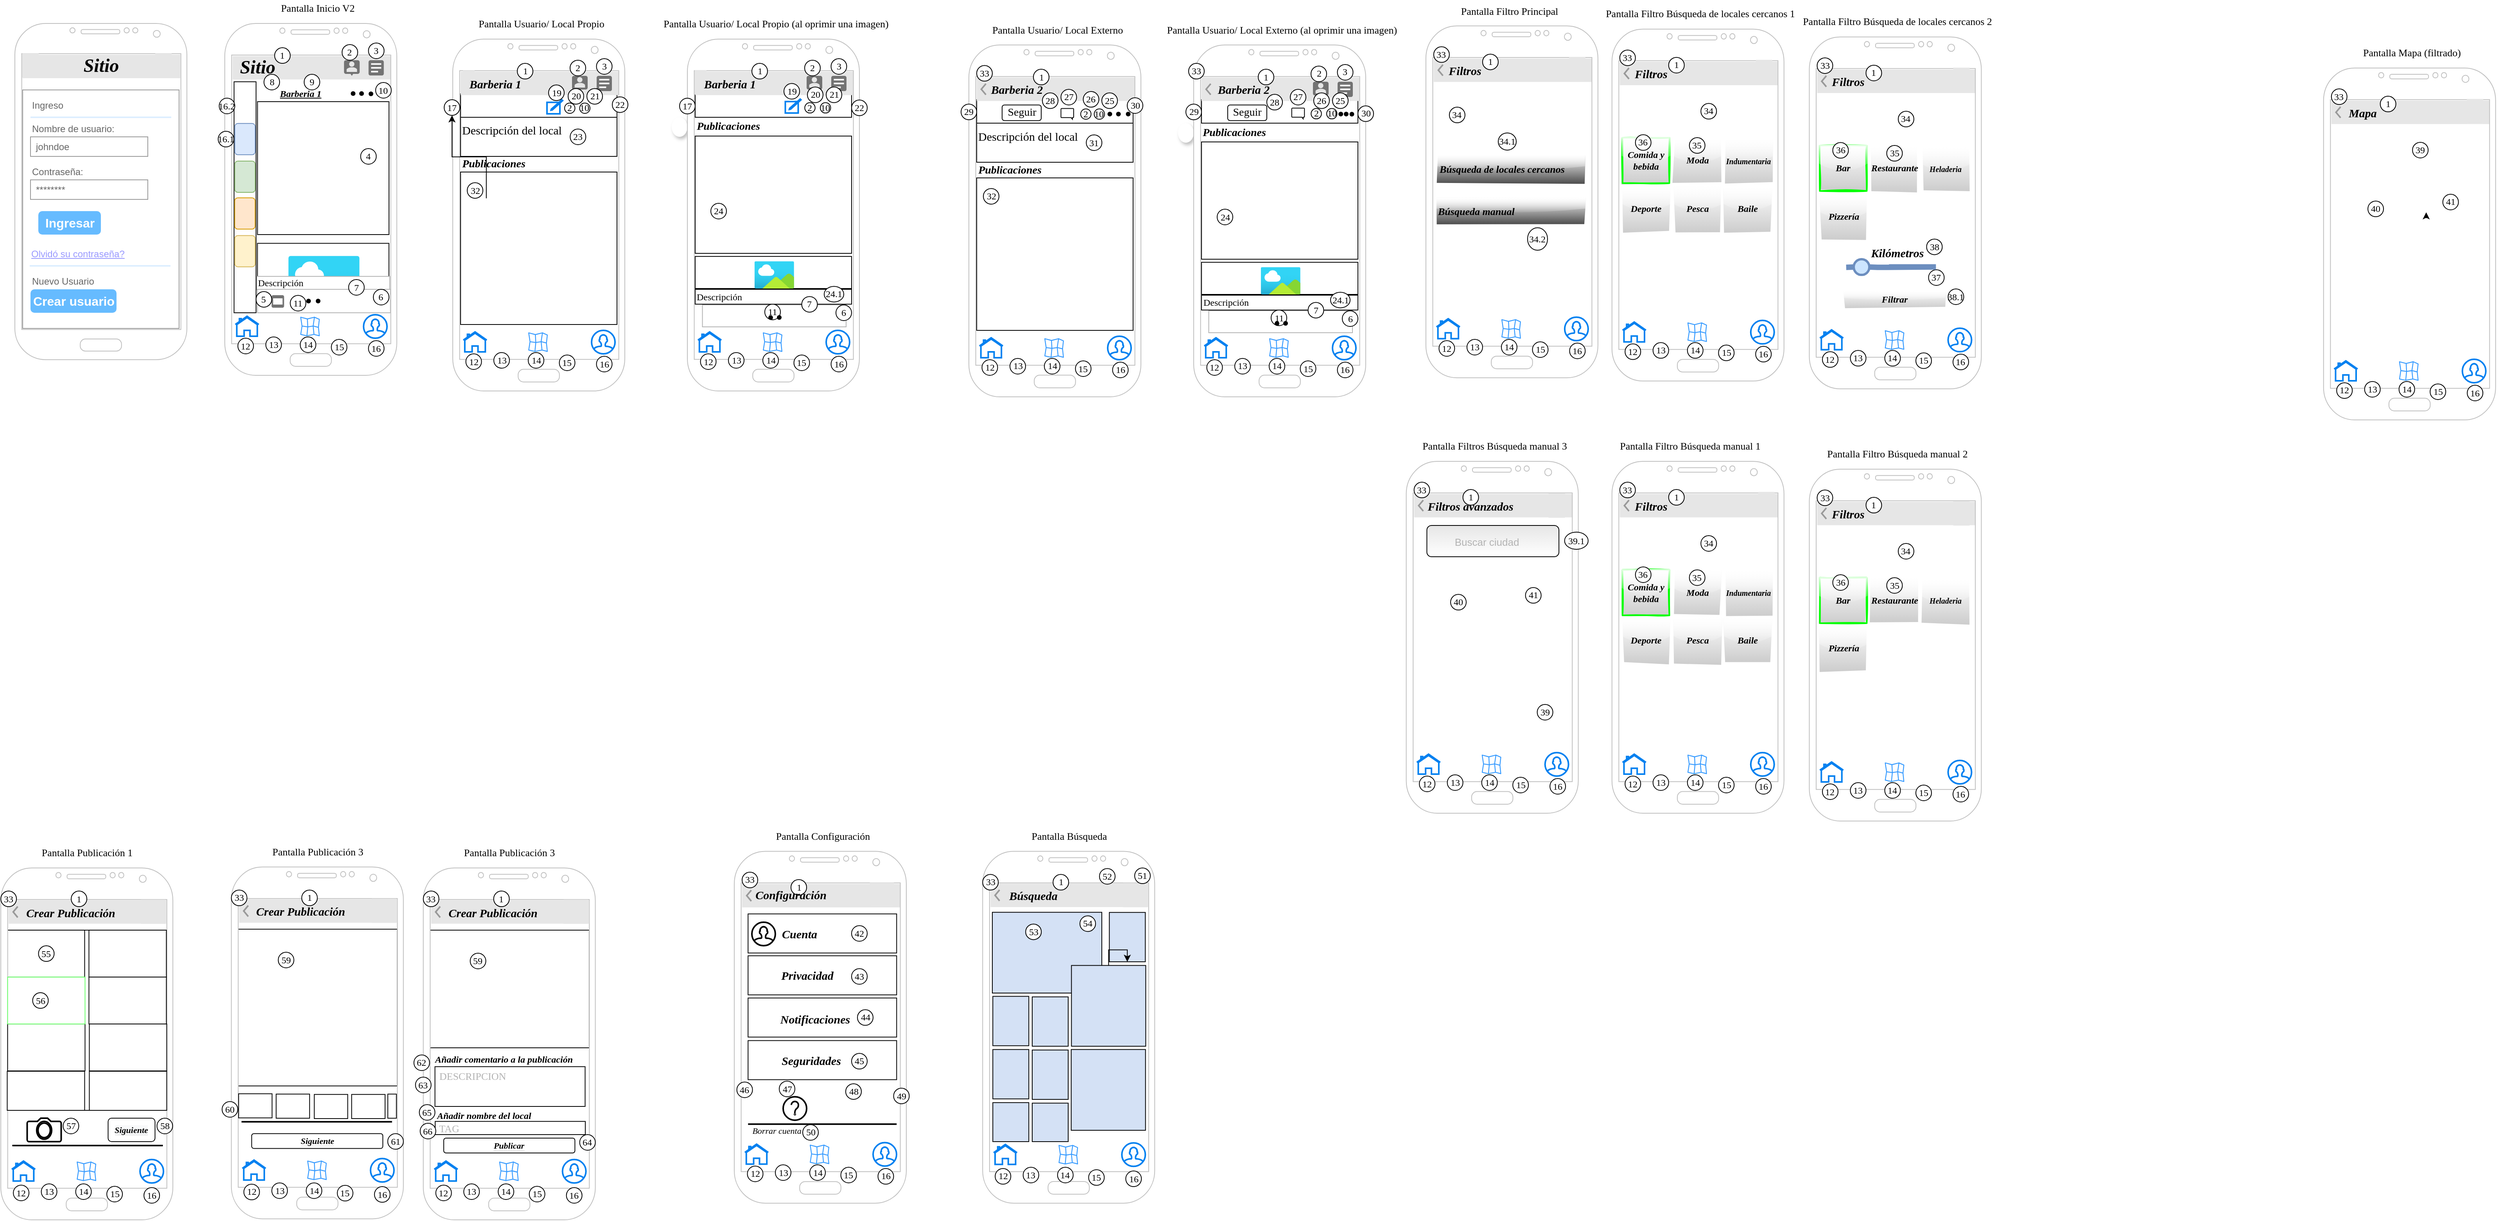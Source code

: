 <mxfile version="19.0.3" type="device"><diagram id="YDC9ocuC3mgcqjuM18ZY" name="Page-1"><mxGraphModel dx="2057" dy="579" grid="1" gridSize="10" guides="1" tooltips="1" connect="1" arrows="1" fold="1" page="1" pageScale="1" pageWidth="827" pageHeight="1169" math="0" shadow="0"><root><mxCell id="0"/><mxCell id="1" parent="0"/><mxCell id="McrTelk4Ef_DOHYanHZm-838" value="" style="whiteSpace=wrap;html=1;labelBackgroundColor=#FFFFFF;fontFamily=Times New Roman;fontSize=13;fontColor=#B3B3B3;strokeColor=#000000;fillColor=#D4E1F5;gradientColor=none;" parent="1" vertex="1"><mxGeometry x="1130" y="1296.69" width="140" height="103.31" as="geometry"/></mxCell><mxCell id="McrTelk4Ef_DOHYanHZm-476" value="" style="shape=image;html=1;verticalAlign=top;verticalLabelPosition=bottom;labelBackgroundColor=#ffffff;imageAspect=0;aspect=fixed;image=https://cdn4.iconfinder.com/data/icons/Classy_Social_Media_Icons/32/map.png;fontFamily=Times New Roman;fontSize=14;fontColor=#000000;strokeColor=#000000;strokeWidth=1;fillColor=#FFFFFF;" parent="1" vertex="1"><mxGeometry x="1920.0" y="322.5" width="224.75" height="224.75" as="geometry"/></mxCell><mxCell id="McrTelk4Ef_DOHYanHZm-472" value="" style="shape=image;html=1;verticalAlign=top;verticalLabelPosition=bottom;labelBackgroundColor=#ffffff;imageAspect=0;aspect=fixed;image=https://cdn4.iconfinder.com/data/icons/Classy_Social_Media_Icons/32/map.png;fontFamily=Times New Roman;fontSize=14;fontColor=#000000;strokeColor=#000000;strokeWidth=1;fillColor=#FFFFFF;" parent="1" vertex="1"><mxGeometry x="1680.0" y="311.18" width="228.89" height="228.89" as="geometry"/></mxCell><mxCell id="McrTelk4Ef_DOHYanHZm-471" value="" style="shape=image;html=1;verticalAlign=top;verticalLabelPosition=bottom;labelBackgroundColor=#ffffff;imageAspect=0;aspect=fixed;image=https://cdn4.iconfinder.com/data/icons/Classy_Social_Media_Icons/32/map.png;fontFamily=Times New Roman;fontSize=14;fontColor=#000000;strokeColor=#000000;strokeWidth=1;fillColor=#FFFFFF;" parent="1" vertex="1"><mxGeometry x="1680.81" y="223.13" width="228.89" height="228.89" as="geometry"/></mxCell><mxCell id="McrTelk4Ef_DOHYanHZm-216" value="" style="whiteSpace=wrap;html=1;fontFamily=Times New Roman;" parent="1" vertex="1"><mxGeometry x="750" y="457.93" width="200" height="41.07" as="geometry"/></mxCell><mxCell id="McrTelk4Ef_DOHYanHZm-217" value="" style="aspect=fixed;html=1;points=[];align=center;image;fontSize=12;image=img/lib/azure2/general/Image.svg;" parent="1" vertex="1"><mxGeometry x="825.75" y="464.11" width="50.75" height="34.89" as="geometry"/></mxCell><mxCell id="McrTelk4Ef_DOHYanHZm-159" value="" style="whiteSpace=wrap;html=1;fontFamily=Times New Roman;strokeColor=#B3B3B3;" parent="1" vertex="1"><mxGeometry x="759.26" y="520" width="183.74" height="28" as="geometry"/></mxCell><mxCell id="McrTelk4Ef_DOHYanHZm-1" value="" style="whiteSpace=wrap;html=1;fontFamily=Times New Roman;" parent="1" vertex="1"><mxGeometry x="190.24" y="441.19" width="168.13" height="48.81" as="geometry"/></mxCell><mxCell id="McrTelk4Ef_DOHYanHZm-2" value="" style="aspect=fixed;html=1;points=[];align=center;image;fontSize=12;image=img/lib/azure2/general/Image.svg;" parent="1" vertex="1"><mxGeometry x="229.56" y="457.19" width="91.37" height="62.81" as="geometry"/></mxCell><mxCell id="McrTelk4Ef_DOHYanHZm-3" value="Descripción" style="whiteSpace=wrap;html=1;fontFamily=Times New Roman;strokeColor=#B3B3B3;align=left;" parent="1" vertex="1"><mxGeometry x="189.37" y="483.45" width="170" height="17.18" as="geometry"/></mxCell><mxCell id="McrTelk4Ef_DOHYanHZm-4" value="" style="whiteSpace=wrap;html=1;fontFamily=Times New Roman;strokeColor=#B3B3B3;" parent="1" vertex="1"><mxGeometry x="190.3" y="500" width="170" height="30" as="geometry"/></mxCell><mxCell id="McrTelk4Ef_DOHYanHZm-5" value="" style="whiteSpace=wrap;html=1;fontFamily=Times New Roman;fontColor=#000000;" parent="1" vertex="1"><mxGeometry x="160.3" y="234.57" width="28.13" height="295.43" as="geometry"/></mxCell><mxCell id="McrTelk4Ef_DOHYanHZm-6" value="" style="strokeWidth=1;html=1;shadow=0;dashed=0;shape=mxgraph.android.action_bar;fillColor=#E6E6E6;strokeColor=#c0c0c0;strokeWidth=2;" parent="1" vertex="1"><mxGeometry x="158.43" y="201.66" width="205" height="30" as="geometry"/></mxCell><mxCell id="McrTelk4Ef_DOHYanHZm-7" value="" style="whiteSpace=wrap;html=1;fontFamily=Times New Roman;" parent="1" vertex="1"><mxGeometry x="190.3" y="260" width="168.13" height="170" as="geometry"/></mxCell><mxCell id="McrTelk4Ef_DOHYanHZm-8" value="" style="verticalLabelPosition=bottom;verticalAlign=top;html=1;shadow=0;dashed=0;strokeWidth=1;shape=mxgraph.android.phone2;strokeColor=#c0c0c0;" parent="1" vertex="1"><mxGeometry x="148.43" y="160" width="220" height="450" as="geometry"/></mxCell><mxCell id="McrTelk4Ef_DOHYanHZm-9" value="" style="html=1;verticalLabelPosition=bottom;align=center;labelBackgroundColor=#ffffff;verticalAlign=top;strokeWidth=2;strokeColor=#0080F0;shadow=0;dashed=0;shape=mxgraph.ios7.icons.home;" parent="1" vertex="1"><mxGeometry x="161.93" y="534.5" width="30" height="25.5" as="geometry"/></mxCell><mxCell id="McrTelk4Ef_DOHYanHZm-10" value="" style="shape=image;html=1;verticalAlign=top;verticalLabelPosition=bottom;labelBackgroundColor=#ffffff;imageAspect=0;aspect=fixed;image=https://cdn2.iconfinder.com/data/icons/bitsies/128/Magnifier-128.png" parent="1" vertex="1"><mxGeometry x="200.93" y="530.87" width="30" height="30" as="geometry"/></mxCell><mxCell id="McrTelk4Ef_DOHYanHZm-11" value="" style="html=1;verticalLabelPosition=bottom;align=center;labelBackgroundColor=#ffffff;verticalAlign=top;strokeWidth=2;strokeColor=#0080F0;shadow=0;dashed=0;shape=mxgraph.ios7.icons.user;" parent="1" vertex="1"><mxGeometry x="325.93" y="532.5" width="30" height="30" as="geometry"/></mxCell><mxCell id="McrTelk4Ef_DOHYanHZm-12" value="" style="dashed=0;aspect=fixed;verticalLabelPosition=bottom;verticalAlign=top;align=center;shape=mxgraph.gmdl.chat;strokeColor=none;fillColor=#737373;shadow=0;sketch=0;" parent="1" vertex="1"><mxGeometry x="300.93" y="206.98" width="20" height="20" as="geometry"/></mxCell><mxCell id="McrTelk4Ef_DOHYanHZm-13" value="1" style="ellipse;whiteSpace=wrap;html=1;fontFamily=Times New Roman;" parent="1" vertex="1"><mxGeometry x="212.18" y="191.06" width="20" height="20" as="geometry"/></mxCell><mxCell id="McrTelk4Ef_DOHYanHZm-14" value="2" style="ellipse;whiteSpace=wrap;html=1;fontFamily=Times New Roman;" parent="1" vertex="1"><mxGeometry x="298.43" y="186.98" width="20" height="20" as="geometry"/></mxCell><mxCell id="McrTelk4Ef_DOHYanHZm-15" value="3" style="ellipse;whiteSpace=wrap;html=1;fontFamily=Times New Roman;" parent="1" vertex="1"><mxGeometry x="332.18" y="184.98" width="20" height="20" as="geometry"/></mxCell><mxCell id="McrTelk4Ef_DOHYanHZm-16" value="" style="dashed=0;html=1;shape=mxgraph.gmdl.sheet;strokeColor=none;fillColor=#737373;sketch=0;hachureGap=4;pointerEvents=0;fontFamily=Architects Daughter;fontSource=https%3A%2F%2Ffonts.googleapis.com%2Fcss%3Ffamily%3DArchitects%2BDaughter;fontSize=20;" parent="1" vertex="1"><mxGeometry x="208.3" y="507.5" width="16" height="16" as="geometry"/></mxCell><mxCell id="McrTelk4Ef_DOHYanHZm-17" value="" style="dashed=0;html=1;shape=mxgraph.gmdl.doc;strokeColor=#ffffff;fillColor=#737373;strokeWidth=2;sketch=0;hachureGap=4;pointerEvents=0;fontFamily=Architects Daughter;fontSource=https%3A%2F%2Ffonts.googleapis.com%2Fcss%3Ffamily%3DArchitects%2BDaughter;fontSize=20;" parent="1" vertex="1"><mxGeometry x="332.3" y="207" width="19.5" height="19.5" as="geometry"/></mxCell><mxCell id="McrTelk4Ef_DOHYanHZm-18" value="4" style="ellipse;whiteSpace=wrap;html=1;fontFamily=Times New Roman;" parent="1" vertex="1"><mxGeometry x="322.18" y="320" width="20" height="20" as="geometry"/></mxCell><mxCell id="McrTelk4Ef_DOHYanHZm-19" value="5" style="ellipse;whiteSpace=wrap;html=1;fontFamily=Times New Roman;" parent="1" vertex="1"><mxGeometry x="188.43" y="502.82" width="20" height="20" as="geometry"/></mxCell><mxCell id="McrTelk4Ef_DOHYanHZm-20" value="" style="shape=image;html=1;verticalAlign=top;verticalLabelPosition=bottom;labelBackgroundColor=#ffffff;imageAspect=0;aspect=fixed;image=https://cdn4.iconfinder.com/data/icons/essentials-73/24/029_-_Star-128.png;fontFamily=Times New Roman;" parent="1" vertex="1"><mxGeometry x="320.93" y="500.63" width="24.37" height="24.37" as="geometry"/></mxCell><mxCell id="McrTelk4Ef_DOHYanHZm-21" value="6" style="ellipse;whiteSpace=wrap;html=1;fontFamily=Times New Roman;" parent="1" vertex="1"><mxGeometry x="338.43" y="500" width="20" height="20" as="geometry"/></mxCell><mxCell id="McrTelk4Ef_DOHYanHZm-22" value="" style="shape=image;html=1;verticalAlign=top;verticalLabelPosition=bottom;labelBackgroundColor=#ffffff;imageAspect=0;aspect=fixed;image=https://cdn4.iconfinder.com/data/icons/essential-app-1/16/love-like-popular-favorite-128.png;fontFamily=Times New Roman;fontColor=#CCCCCC;" parent="1" vertex="1"><mxGeometry x="296.56" y="505" width="20" height="20" as="geometry"/></mxCell><mxCell id="McrTelk4Ef_DOHYanHZm-23" value="" style="shape=image;html=1;verticalAlign=top;verticalLabelPosition=bottom;labelBackgroundColor=#ffffff;imageAspect=0;aspect=fixed;image=https://cdn2.iconfinder.com/data/icons/vivid/48/image-128.png" parent="1" vertex="1"><mxGeometry x="187.8" y="230.25" width="33.5" height="33.5" as="geometry"/></mxCell><mxCell id="McrTelk4Ef_DOHYanHZm-24" value="&lt;font color=&quot;#000000&quot;&gt;&lt;u&gt;&lt;b&gt;&lt;i&gt;Barberia 1&lt;/i&gt;&lt;/b&gt;&lt;/u&gt;&lt;/font&gt;" style="text;html=1;align=center;verticalAlign=middle;resizable=0;points=[];autosize=1;strokeColor=none;fillColor=none;fontFamily=Times New Roman;fontColor=#CCCCCC;" parent="1" vertex="1"><mxGeometry x="210.3" y="240.25" width="70" height="20" as="geometry"/></mxCell><mxCell id="McrTelk4Ef_DOHYanHZm-25" value="" style="shape=waypoint;sketch=0;size=6;pointerEvents=1;points=[];fillColor=none;resizable=0;rotatable=0;perimeter=centerPerimeter;snapToPoint=1;fontFamily=Times New Roman;fontColor=#000000;" parent="1" vertex="1"><mxGeometry x="292.55" y="229.66" width="40" height="40" as="geometry"/></mxCell><mxCell id="McrTelk4Ef_DOHYanHZm-26" value="" style="shape=waypoint;sketch=0;size=6;pointerEvents=1;points=[];fillColor=none;resizable=0;rotatable=0;perimeter=centerPerimeter;snapToPoint=1;fontFamily=Times New Roman;fontColor=#000000;" parent="1" vertex="1"><mxGeometry x="303.36" y="229.66" width="40" height="40" as="geometry"/></mxCell><mxCell id="McrTelk4Ef_DOHYanHZm-27" value="" style="shape=waypoint;sketch=0;size=6;pointerEvents=1;points=[];fillColor=none;resizable=0;rotatable=0;perimeter=centerPerimeter;snapToPoint=1;fontFamily=Times New Roman;fontColor=#000000;" parent="1" vertex="1"><mxGeometry x="315.37" y="230" width="40" height="40" as="geometry"/></mxCell><mxCell id="McrTelk4Ef_DOHYanHZm-28" value="8" style="ellipse;whiteSpace=wrap;html=1;fontFamily=Times New Roman;" parent="1" vertex="1"><mxGeometry x="198.56" y="225" width="20" height="20" as="geometry"/></mxCell><mxCell id="McrTelk4Ef_DOHYanHZm-29" value="9" style="ellipse;whiteSpace=wrap;html=1;fontFamily=Times New Roman;" parent="1" vertex="1"><mxGeometry x="249.93" y="225" width="20" height="20" as="geometry"/></mxCell><mxCell id="McrTelk4Ef_DOHYanHZm-30" value="10" style="ellipse;whiteSpace=wrap;html=1;fontFamily=Times New Roman;" parent="1" vertex="1"><mxGeometry x="341.37" y="235.5" width="20" height="20" as="geometry"/></mxCell><mxCell id="McrTelk4Ef_DOHYanHZm-31" value="11" style="ellipse;whiteSpace=wrap;html=1;fontFamily=Times New Roman;" parent="1" vertex="1"><mxGeometry x="232.18" y="507.74" width="20" height="20" as="geometry"/></mxCell><mxCell id="McrTelk4Ef_DOHYanHZm-32" value="7" style="ellipse;whiteSpace=wrap;html=1;fontFamily=Times New Roman;" parent="1" vertex="1"><mxGeometry x="306.81" y="487.5" width="20" height="20" as="geometry"/></mxCell><mxCell id="McrTelk4Ef_DOHYanHZm-33" value="" style="whiteSpace=wrap;html=1;fontFamily=Times New Roman;fontColor=#000000;strokeColor=#E6E6E6;fillColor=#E6E6E6;" parent="1" vertex="1"><mxGeometry x="160.43" y="210" width="14" height="20.25" as="geometry"/></mxCell><mxCell id="McrTelk4Ef_DOHYanHZm-34" value="&lt;h1&gt;&lt;i style=&quot;&quot;&gt;&lt;font face=&quot;Times New Roman&quot;&gt;Sitio&lt;/font&gt;&lt;/i&gt;&lt;/h1&gt;" style="text;html=1;align=center;verticalAlign=middle;resizable=0;points=[];autosize=1;strokeColor=none;fillColor=none;" parent="1" vertex="1"><mxGeometry x="159.93" y="191.06" width="60" height="50" as="geometry"/></mxCell><mxCell id="McrTelk4Ef_DOHYanHZm-35" value="" style="sketch=0;outlineConnect=0;fontColor=#232F3E;gradientColor=none;fillColor=#3399FF;strokeColor=default;verticalLabelPosition=bottom;verticalAlign=top;align=center;html=1;fontSize=12;fontStyle=0;aspect=fixed;shape=mxgraph.aws4.location_service_map;fontFamily=Times New Roman;strokeWidth=5;" parent="1" vertex="1"><mxGeometry x="244.93" y="535" width="25" height="25" as="geometry"/></mxCell><mxCell id="McrTelk4Ef_DOHYanHZm-36" value="" style="shape=image;html=1;verticalAlign=top;verticalLabelPosition=bottom;labelBackgroundColor=#ffffff;imageAspect=0;aspect=fixed;image=https://cdn1.iconfinder.com/data/icons/unicons-line-vol-1/24/camera-plus-128.png;fontFamily=Times New Roman;fontSize=13;fontColor=#000000;strokeColor=default;strokeWidth=5;fillColor=#3399FF;" parent="1" vertex="1"><mxGeometry x="280.3" y="527.74" width="36.26" height="36.26" as="geometry"/></mxCell><mxCell id="McrTelk4Ef_DOHYanHZm-37" value="12" style="ellipse;whiteSpace=wrap;html=1;fontFamily=Times New Roman;" parent="1" vertex="1"><mxGeometry x="165.18" y="562.5" width="20" height="20" as="geometry"/></mxCell><mxCell id="McrTelk4Ef_DOHYanHZm-38" value="13" style="ellipse;whiteSpace=wrap;html=1;fontFamily=Times New Roman;" parent="1" vertex="1"><mxGeometry x="200.93" y="560.87" width="20" height="20" as="geometry"/></mxCell><mxCell id="McrTelk4Ef_DOHYanHZm-39" value="14" style="ellipse;whiteSpace=wrap;html=1;fontFamily=Times New Roman;" parent="1" vertex="1"><mxGeometry x="244.93" y="560.87" width="20" height="20" as="geometry"/></mxCell><mxCell id="McrTelk4Ef_DOHYanHZm-40" value="15" style="ellipse;whiteSpace=wrap;html=1;fontFamily=Times New Roman;" parent="1" vertex="1"><mxGeometry x="284.69" y="564" width="20" height="20" as="geometry"/></mxCell><mxCell id="McrTelk4Ef_DOHYanHZm-41" value="16" style="ellipse;whiteSpace=wrap;html=1;fontFamily=Times New Roman;" parent="1" vertex="1"><mxGeometry x="332.18" y="565.63" width="20" height="20" as="geometry"/></mxCell><mxCell id="McrTelk4Ef_DOHYanHZm-42" value="Pantalla Inicio V2" style="text;html=1;align=center;verticalAlign=middle;resizable=0;points=[];autosize=1;strokeColor=none;fillColor=none;fontSize=13;fontFamily=Times New Roman;fontColor=#000000;" parent="1" vertex="1"><mxGeometry x="211.93" y="130" width="110" height="20" as="geometry"/></mxCell><mxCell id="McrTelk4Ef_DOHYanHZm-43" value="16.1" style="ellipse;whiteSpace=wrap;html=1;fontFamily=Times New Roman;" parent="1" vertex="1"><mxGeometry x="140.0" y="297.9" width="20" height="20" as="geometry"/></mxCell><mxCell id="McrTelk4Ef_DOHYanHZm-44" value="" style="shape=image;html=1;verticalAlign=top;verticalLabelPosition=bottom;labelBackgroundColor=#ffffff;imageAspect=0;aspect=fixed;image=https://cdn4.iconfinder.com/data/icons/evil-icons-user-interface/64/plus-128.png;rounded=1;shadow=0;glass=0;sketch=0;fontFamily=Times New Roman;fontSize=11;fontColor=#000000;strokeColor=#66FF66;strokeWidth=1;fillColor=none;" parent="1" vertex="1"><mxGeometry x="154.47" y="245" width="41" height="41" as="geometry"/></mxCell><mxCell id="McrTelk4Ef_DOHYanHZm-45" value="16.2" style="ellipse;whiteSpace=wrap;html=1;fontFamily=Times New Roman;" parent="1" vertex="1"><mxGeometry x="141.3" y="255.5" width="20" height="20" as="geometry"/></mxCell><mxCell id="McrTelk4Ef_DOHYanHZm-46" value="" style="rounded=1;whiteSpace=wrap;html=1;fillColor=#fff2cc;strokeColor=#d6b656;" parent="1" vertex="1"><mxGeometry x="161.3" y="431.19" width="26" height="40" as="geometry"/></mxCell><mxCell id="McrTelk4Ef_DOHYanHZm-47" value="" style="rounded=1;whiteSpace=wrap;html=1;fillColor=#dae8fc;strokeColor=#6c8ebf;" parent="1" vertex="1"><mxGeometry x="161.3" y="287.9" width="26" height="40" as="geometry"/></mxCell><mxCell id="McrTelk4Ef_DOHYanHZm-48" value="" style="rounded=1;whiteSpace=wrap;html=1;fillColor=#d5e8d4;strokeColor=#82b366;" parent="1" vertex="1"><mxGeometry x="161.3" y="336" width="26" height="40" as="geometry"/></mxCell><mxCell id="McrTelk4Ef_DOHYanHZm-49" value="" style="rounded=1;whiteSpace=wrap;html=1;fillColor=#ffe6cc;strokeColor=#d79b00;" parent="1" vertex="1"><mxGeometry x="161.18" y="383" width="26" height="40" as="geometry"/></mxCell><mxCell id="McrTelk4Ef_DOHYanHZm-50" value="" style="shape=image;html=1;verticalAlign=top;verticalLabelPosition=bottom;labelBackgroundColor=#ffffff;imageAspect=0;aspect=fixed;image=https://cdn0.iconfinder.com/data/icons/fastfood-31/64/popcorn-cinema-film-sweet-dessert-food-fastfood-128.png" parent="1" vertex="1"><mxGeometry x="207.05" y="275.5" width="128" height="128" as="geometry"/></mxCell><mxCell id="McrTelk4Ef_DOHYanHZm-51" value="" style="shape=waypoint;sketch=0;size=6;pointerEvents=1;points=[];fillColor=none;resizable=0;rotatable=0;perimeter=centerPerimeter;snapToPoint=1;fontFamily=Times New Roman;fontColor=#000000;" parent="1" vertex="1"><mxGeometry x="235.55" y="495" width="40" height="40" as="geometry"/></mxCell><mxCell id="McrTelk4Ef_DOHYanHZm-52" value="" style="shape=waypoint;sketch=0;size=6;pointerEvents=1;points=[];fillColor=none;resizable=0;rotatable=0;perimeter=centerPerimeter;snapToPoint=1;fontFamily=Times New Roman;fontColor=#000000;" parent="1" vertex="1"><mxGeometry x="247.8" y="495" width="40" height="40" as="geometry"/></mxCell><mxCell id="McrTelk4Ef_DOHYanHZm-78" value="" style="verticalLabelPosition=bottom;verticalAlign=top;html=1;shadow=0;dashed=0;strokeWidth=1;shape=mxgraph.android.phone2;strokeColor=#c0c0c0;" parent="1" vertex="1"><mxGeometry x="-120" y="160" width="220" height="430" as="geometry"/></mxCell><mxCell id="McrTelk4Ef_DOHYanHZm-79" value="" style="strokeWidth=1;shadow=0;dashed=0;align=center;html=1;shape=mxgraph.mockup.forms.rrect;rSize=0;strokeColor=#999999;fillColor=#ffffff;" parent="1" vertex="1"><mxGeometry x="-110" y="245" width="200" height="305" as="geometry"/></mxCell><mxCell id="McrTelk4Ef_DOHYanHZm-80" value="Ingreso" style="strokeWidth=1;shadow=0;dashed=0;align=center;html=1;shape=mxgraph.mockup.forms.anchor;fontSize=12;fontColor=#666666;align=left;resizeWidth=1;spacingLeft=0;" parent="McrTelk4Ef_DOHYanHZm-79" vertex="1"><mxGeometry width="100" height="20" relative="1" as="geometry"><mxPoint x="10" y="10" as="offset"/></mxGeometry></mxCell><mxCell id="McrTelk4Ef_DOHYanHZm-81" value="" style="shape=line;strokeColor=#ddeeff;strokeWidth=2;html=1;resizeWidth=1;" parent="McrTelk4Ef_DOHYanHZm-79" vertex="1"><mxGeometry width="180" height="10" relative="1" as="geometry"><mxPoint x="10" y="30" as="offset"/></mxGeometry></mxCell><mxCell id="McrTelk4Ef_DOHYanHZm-82" value="Nombre de usuario:" style="strokeWidth=1;shadow=0;dashed=0;align=center;html=1;shape=mxgraph.mockup.forms.anchor;fontSize=12;fontColor=#666666;align=left;resizeWidth=1;spacingLeft=0;" parent="McrTelk4Ef_DOHYanHZm-79" vertex="1"><mxGeometry width="110" height="20" relative="1" as="geometry"><mxPoint x="10" y="40" as="offset"/></mxGeometry></mxCell><mxCell id="McrTelk4Ef_DOHYanHZm-83" value="johndoe" style="strokeWidth=1;shadow=0;dashed=0;align=center;html=1;shape=mxgraph.mockup.forms.rrect;rSize=0;strokeColor=#999999;fontColor=#666666;align=left;spacingLeft=5;resizeWidth=1;" parent="McrTelk4Ef_DOHYanHZm-79" vertex="1"><mxGeometry width="150" height="25" relative="1" as="geometry"><mxPoint x="10" y="60" as="offset"/></mxGeometry></mxCell><mxCell id="McrTelk4Ef_DOHYanHZm-84" value="Contraseña:" style="strokeWidth=1;shadow=0;dashed=0;align=center;html=1;shape=mxgraph.mockup.forms.anchor;fontSize=12;fontColor=#666666;align=left;resizeWidth=1;spacingLeft=0;" parent="McrTelk4Ef_DOHYanHZm-79" vertex="1"><mxGeometry width="100" height="20" relative="1" as="geometry"><mxPoint x="10" y="95" as="offset"/></mxGeometry></mxCell><mxCell id="McrTelk4Ef_DOHYanHZm-85" value="********" style="strokeWidth=1;shadow=0;dashed=0;align=center;html=1;shape=mxgraph.mockup.forms.rrect;rSize=0;strokeColor=#999999;fontColor=#666666;align=left;spacingLeft=5;resizeWidth=1;" parent="McrTelk4Ef_DOHYanHZm-79" vertex="1"><mxGeometry width="150" height="25" relative="1" as="geometry"><mxPoint x="10" y="115" as="offset"/></mxGeometry></mxCell><mxCell id="McrTelk4Ef_DOHYanHZm-86" value="Ingresar" style="strokeWidth=1;shadow=0;dashed=0;align=center;html=1;shape=mxgraph.mockup.forms.rrect;rSize=5;strokeColor=none;fontColor=#ffffff;fillColor=#66bbff;fontSize=16;fontStyle=1;" parent="McrTelk4Ef_DOHYanHZm-79" vertex="1"><mxGeometry y="1" width="80" height="30" relative="1" as="geometry"><mxPoint x="20" y="-150" as="offset"/></mxGeometry></mxCell><mxCell id="McrTelk4Ef_DOHYanHZm-87" value="Olvidó su contraseña?" style="strokeWidth=1;shadow=0;dashed=0;align=center;html=1;shape=mxgraph.mockup.forms.anchor;fontSize=12;fontColor=#9999ff;align=left;spacingLeft=0;fontStyle=4;resizeWidth=1;" parent="McrTelk4Ef_DOHYanHZm-79" vertex="1"><mxGeometry y="1" width="150" height="20" relative="1" as="geometry"><mxPoint x="9" y="-105" as="offset"/></mxGeometry></mxCell><mxCell id="McrTelk4Ef_DOHYanHZm-88" value="" style="shape=line;strokeColor=#ddeeff;strokeWidth=2;html=1;resizeWidth=1;" parent="McrTelk4Ef_DOHYanHZm-79" vertex="1"><mxGeometry y="1" width="180" height="10" relative="1" as="geometry"><mxPoint x="9" y="-85" as="offset"/></mxGeometry></mxCell><mxCell id="McrTelk4Ef_DOHYanHZm-89" value="Nuevo Usuario" style="strokeWidth=1;shadow=0;dashed=0;align=center;html=1;shape=mxgraph.mockup.forms.anchor;fontSize=12;fontColor=#666666;align=left;spacingLeft=0;resizeWidth=1;" parent="McrTelk4Ef_DOHYanHZm-79" vertex="1"><mxGeometry y="1" width="150" height="20" relative="1" as="geometry"><mxPoint x="10" y="-70" as="offset"/></mxGeometry></mxCell><mxCell id="McrTelk4Ef_DOHYanHZm-90" value="Crear usuario" style="strokeWidth=1;shadow=0;dashed=0;align=center;html=1;shape=mxgraph.mockup.forms.rrect;rSize=5;strokeColor=none;fontColor=#ffffff;fillColor=#66bbff;fontSize=16;fontStyle=1;" parent="McrTelk4Ef_DOHYanHZm-79" vertex="1"><mxGeometry y="1" width="110" height="30" relative="1" as="geometry"><mxPoint x="10" y="-50" as="offset"/></mxGeometry></mxCell><mxCell id="McrTelk4Ef_DOHYanHZm-99" value="" style="strokeWidth=1;html=1;shadow=0;dashed=0;shape=mxgraph.android.action_bar;fillColor=#E6E6E6;strokeColor=#c0c0c0;strokeWidth=2;" parent="1" vertex="1"><mxGeometry x="-110" y="200" width="202" height="30" as="geometry"/></mxCell><mxCell id="McrTelk4Ef_DOHYanHZm-101" value="" style="rounded=0;whiteSpace=wrap;html=1;strokeColor=#E6E6E6;fillColor=#E6E6E6;" parent="1" vertex="1"><mxGeometry x="-110" y="198.66" width="20" height="30" as="geometry"/></mxCell><mxCell id="McrTelk4Ef_DOHYanHZm-102" value="" style="rounded=0;whiteSpace=wrap;html=1;strokeColor=#E6E6E6;fillColor=#E6E6E6;" parent="1" vertex="1"><mxGeometry x="60" y="198.66" width="20" height="30" as="geometry"/></mxCell><mxCell id="McrTelk4Ef_DOHYanHZm-103" value="&lt;h1&gt;&lt;i style=&quot;&quot;&gt;&lt;font face=&quot;Times New Roman&quot;&gt;Sitio&lt;/font&gt;&lt;/i&gt;&lt;/h1&gt;" style="text;html=1;align=center;verticalAlign=middle;resizable=0;points=[];autosize=1;strokeColor=none;fillColor=none;" parent="1" vertex="1"><mxGeometry x="-40" y="188.66" width="60" height="50" as="geometry"/></mxCell><mxCell id="McrTelk4Ef_DOHYanHZm-104" value="" style="whiteSpace=wrap;html=1;fontFamily=Times New Roman;" parent="1" vertex="1"><mxGeometry x="450" y="350" width="200" height="195" as="geometry"/></mxCell><mxCell id="McrTelk4Ef_DOHYanHZm-105" value="" style="shape=image;html=1;verticalAlign=top;verticalLabelPosition=bottom;labelBackgroundColor=#ffffff;imageAspect=0;aspect=fixed;image=https://cdn2.iconfinder.com/data/icons/vivid/48/image-128.png" parent="1" vertex="1"><mxGeometry x="441.5" y="335" width="82.81" height="82.81" as="geometry"/></mxCell><mxCell id="McrTelk4Ef_DOHYanHZm-106" value="" style="whiteSpace=wrap;html=1;fontFamily=Times New Roman;fontColor=#000000;" parent="1" vertex="1"><mxGeometry x="450" y="250" width="200" height="30" as="geometry"/></mxCell><mxCell id="McrTelk4Ef_DOHYanHZm-107" value="" style="strokeWidth=1;html=1;shadow=0;dashed=0;shape=mxgraph.android.action_bar;fillColor=#E6E6E6;strokeColor=#c0c0c0;strokeWidth=2;" parent="1" vertex="1"><mxGeometry x="450" y="221.66" width="205" height="30" as="geometry"/></mxCell><mxCell id="McrTelk4Ef_DOHYanHZm-108" value="" style="verticalLabelPosition=bottom;verticalAlign=top;html=1;shadow=0;dashed=0;strokeWidth=1;shape=mxgraph.android.phone2;strokeColor=#c0c0c0;" parent="1" vertex="1"><mxGeometry x="440" y="180" width="220" height="450" as="geometry"/></mxCell><mxCell id="McrTelk4Ef_DOHYanHZm-109" value="" style="html=1;verticalLabelPosition=bottom;align=center;labelBackgroundColor=#ffffff;verticalAlign=top;strokeWidth=2;strokeColor=#0080F0;shadow=0;dashed=0;shape=mxgraph.ios7.icons.home;" parent="1" vertex="1"><mxGeometry x="453.5" y="554.5" width="30" height="25.5" as="geometry"/></mxCell><mxCell id="McrTelk4Ef_DOHYanHZm-110" value="" style="shape=image;html=1;verticalAlign=top;verticalLabelPosition=bottom;labelBackgroundColor=#ffffff;imageAspect=0;aspect=fixed;image=https://cdn2.iconfinder.com/data/icons/bitsies/128/Magnifier-128.png" parent="1" vertex="1"><mxGeometry x="492.5" y="550.87" width="30" height="30" as="geometry"/></mxCell><mxCell id="McrTelk4Ef_DOHYanHZm-111" value="" style="html=1;verticalLabelPosition=bottom;align=center;labelBackgroundColor=#ffffff;verticalAlign=top;strokeWidth=2;strokeColor=#0080F0;shadow=0;dashed=0;shape=mxgraph.ios7.icons.user;" parent="1" vertex="1"><mxGeometry x="617.5" y="552.5" width="30" height="30" as="geometry"/></mxCell><mxCell id="McrTelk4Ef_DOHYanHZm-112" value="" style="dashed=0;aspect=fixed;verticalLabelPosition=bottom;verticalAlign=top;align=center;shape=mxgraph.gmdl.chat;strokeColor=none;fillColor=#737373;shadow=0;sketch=0;" parent="1" vertex="1"><mxGeometry x="592.5" y="226.98" width="20" height="20" as="geometry"/></mxCell><mxCell id="McrTelk4Ef_DOHYanHZm-113" value="1" style="ellipse;whiteSpace=wrap;html=1;fontFamily=Times New Roman;" parent="1" vertex="1"><mxGeometry x="522.5" y="211.06" width="20" height="20" as="geometry"/></mxCell><mxCell id="McrTelk4Ef_DOHYanHZm-114" value="2" style="ellipse;whiteSpace=wrap;html=1;fontFamily=Times New Roman;" parent="1" vertex="1"><mxGeometry x="590" y="206.98" width="20" height="20" as="geometry"/></mxCell><mxCell id="McrTelk4Ef_DOHYanHZm-115" value="3" style="ellipse;whiteSpace=wrap;html=1;fontFamily=Times New Roman;" parent="1" vertex="1"><mxGeometry x="623.75" y="204.98" width="20" height="20" as="geometry"/></mxCell><mxCell id="McrTelk4Ef_DOHYanHZm-116" value="" style="dashed=0;html=1;shape=mxgraph.gmdl.doc;strokeColor=#ffffff;fillColor=#737373;strokeWidth=2;sketch=0;hachureGap=4;pointerEvents=0;fontFamily=Architects Daughter;fontSource=https%3A%2F%2Ffonts.googleapis.com%2Fcss%3Ffamily%3DArchitects%2BDaughter;fontSize=20;" parent="1" vertex="1"><mxGeometry x="624" y="227.0" width="19.5" height="19.5" as="geometry"/></mxCell><mxCell id="McrTelk4Ef_DOHYanHZm-118" value="" style="shape=image;html=1;verticalAlign=top;verticalLabelPosition=bottom;labelBackgroundColor=#ffffff;imageAspect=0;aspect=fixed;image=https://cdn2.iconfinder.com/data/icons/vivid/48/image-128.png" parent="1" vertex="1"><mxGeometry x="451" y="250" width="33.5" height="33.5" as="geometry"/></mxCell><mxCell id="McrTelk4Ef_DOHYanHZm-122" value="" style="sketch=0;outlineConnect=0;fontColor=#232F3E;gradientColor=none;fillColor=#3399FF;strokeColor=default;verticalLabelPosition=bottom;verticalAlign=top;align=center;html=1;fontSize=12;fontStyle=0;aspect=fixed;shape=mxgraph.aws4.location_service_map;fontFamily=Times New Roman;strokeWidth=5;" parent="1" vertex="1"><mxGeometry x="536.5" y="555" width="25" height="25" as="geometry"/></mxCell><mxCell id="McrTelk4Ef_DOHYanHZm-123" value="" style="shape=image;html=1;verticalAlign=top;verticalLabelPosition=bottom;labelBackgroundColor=#ffffff;imageAspect=0;aspect=fixed;image=https://cdn1.iconfinder.com/data/icons/unicons-line-vol-1/24/camera-plus-128.png;fontFamily=Times New Roman;fontSize=13;fontColor=#000000;strokeColor=default;strokeWidth=5;fillColor=#3399FF;" parent="1" vertex="1"><mxGeometry x="571.87" y="547.74" width="36.26" height="36.26" as="geometry"/></mxCell><mxCell id="McrTelk4Ef_DOHYanHZm-124" value="12" style="ellipse;whiteSpace=wrap;html=1;fontFamily=Times New Roman;" parent="1" vertex="1"><mxGeometry x="456.75" y="582.5" width="20" height="20" as="geometry"/></mxCell><mxCell id="McrTelk4Ef_DOHYanHZm-125" value="13" style="ellipse;whiteSpace=wrap;html=1;fontFamily=Times New Roman;" parent="1" vertex="1"><mxGeometry x="492.5" y="580.87" width="20" height="20" as="geometry"/></mxCell><mxCell id="McrTelk4Ef_DOHYanHZm-126" value="14" style="ellipse;whiteSpace=wrap;html=1;fontFamily=Times New Roman;" parent="1" vertex="1"><mxGeometry x="536.5" y="580.87" width="20" height="20" as="geometry"/></mxCell><mxCell id="McrTelk4Ef_DOHYanHZm-127" value="15" style="ellipse;whiteSpace=wrap;html=1;fontFamily=Times New Roman;" parent="1" vertex="1"><mxGeometry x="576.26" y="584" width="20" height="20" as="geometry"/></mxCell><mxCell id="McrTelk4Ef_DOHYanHZm-128" value="16" style="ellipse;whiteSpace=wrap;html=1;fontFamily=Times New Roman;" parent="1" vertex="1"><mxGeometry x="623.75" y="585.63" width="20" height="20" as="geometry"/></mxCell><mxCell id="McrTelk4Ef_DOHYanHZm-129" value="Pantalla Usuario/ Local Propio" style="text;html=1;align=center;verticalAlign=middle;resizable=0;points=[];autosize=1;strokeColor=none;fillColor=none;fontSize=13;fontFamily=Times New Roman;fontColor=#000000;" parent="1" vertex="1"><mxGeometry x="462.5" y="150" width="180" height="20" as="geometry"/></mxCell><mxCell id="McrTelk4Ef_DOHYanHZm-130" value="2" style="ellipse;whiteSpace=wrap;html=1;fontFamily=Times New Roman;" parent="1" vertex="1"><mxGeometry x="583" y="261.75" width="13.25" height="13.25" as="geometry"/></mxCell><mxCell id="McrTelk4Ef_DOHYanHZm-131" value="10" style="ellipse;whiteSpace=wrap;html=1;fontFamily=Times New Roman;" parent="1" vertex="1"><mxGeometry x="602.25" y="261.75" width="13.25" height="13.25" as="geometry"/></mxCell><mxCell id="McrTelk4Ef_DOHYanHZm-132" value="Descripción del local&lt;br&gt;&lt;br&gt;" style="whiteSpace=wrap;html=1;fontFamily=Times New Roman;fontSize=15;fontColor=#000000;strokeColor=default;strokeWidth=1;fillColor=#FFFFFF;align=left;" parent="1" vertex="1"><mxGeometry x="450" y="280" width="200" height="50" as="geometry"/></mxCell><mxCell id="McrTelk4Ef_DOHYanHZm-136" value="23" style="ellipse;whiteSpace=wrap;html=1;fontFamily=Times New Roman;" parent="1" vertex="1"><mxGeometry x="590.13" y="295" width="20" height="20" as="geometry"/></mxCell><mxCell id="McrTelk4Ef_DOHYanHZm-137" value="&lt;i&gt;&lt;b&gt;Publicaciones&lt;/b&gt;&lt;/i&gt;" style="text;html=1;align=center;verticalAlign=middle;resizable=0;points=[];autosize=1;strokeColor=none;fillColor=none;fontSize=14;fontFamily=Times New Roman;fontColor=#000000;" parent="1" vertex="1"><mxGeometry x="441.5" y="330" width="100" height="20" as="geometry"/></mxCell><mxCell id="McrTelk4Ef_DOHYanHZm-138" value="32" style="ellipse;whiteSpace=wrap;html=1;fontFamily=Times New Roman;" parent="1" vertex="1"><mxGeometry x="458.5" y="363.59" width="20" height="20" as="geometry"/></mxCell><mxCell id="McrTelk4Ef_DOHYanHZm-144" value="" style="shape=image;html=1;verticalAlign=top;verticalLabelPosition=bottom;labelBackgroundColor=#ffffff;imageAspect=0;aspect=fixed;image=https://cdn2.iconfinder.com/data/icons/vivid/48/image-128.png" parent="1" vertex="1"><mxGeometry x="508.59" y="335" width="82.81" height="82.81" as="geometry"/></mxCell><mxCell id="McrTelk4Ef_DOHYanHZm-145" value="" style="shape=image;html=1;verticalAlign=top;verticalLabelPosition=bottom;labelBackgroundColor=#ffffff;imageAspect=0;aspect=fixed;image=https://cdn2.iconfinder.com/data/icons/vivid/48/image-128.png" parent="1" vertex="1"><mxGeometry x="576.26" y="335" width="82.81" height="82.81" as="geometry"/></mxCell><mxCell id="FYyc3GGegiOCT64WrJnL-7" value="" style="edgeStyle=orthogonalEdgeStyle;rounded=0;orthogonalLoop=1;jettySize=auto;html=1;" edge="1" parent="1" source="McrTelk4Ef_DOHYanHZm-146" target="McrTelk4Ef_DOHYanHZm-212"><mxGeometry relative="1" as="geometry"/></mxCell><mxCell id="McrTelk4Ef_DOHYanHZm-146" value="" style="shape=image;html=1;verticalAlign=top;verticalLabelPosition=bottom;labelBackgroundColor=#ffffff;imageAspect=0;aspect=fixed;image=https://cdn2.iconfinder.com/data/icons/vivid/48/image-128.png" parent="1" vertex="1"><mxGeometry x="441.5" y="383.59" width="82.81" height="82.81" as="geometry"/></mxCell><mxCell id="McrTelk4Ef_DOHYanHZm-147" value="" style="shape=image;html=1;verticalAlign=top;verticalLabelPosition=bottom;labelBackgroundColor=#ffffff;imageAspect=0;aspect=fixed;image=https://cdn2.iconfinder.com/data/icons/vivid/48/image-128.png" parent="1" vertex="1"><mxGeometry x="508.59" y="383.59" width="82.81" height="82.81" as="geometry"/></mxCell><mxCell id="McrTelk4Ef_DOHYanHZm-148" value="" style="shape=image;html=1;verticalAlign=top;verticalLabelPosition=bottom;labelBackgroundColor=#ffffff;imageAspect=0;aspect=fixed;image=https://cdn2.iconfinder.com/data/icons/vivid/48/image-128.png" parent="1" vertex="1"><mxGeometry x="576.26" y="383.59" width="82.81" height="82.81" as="geometry"/></mxCell><mxCell id="McrTelk4Ef_DOHYanHZm-149" value="" style="shape=image;html=1;verticalAlign=top;verticalLabelPosition=bottom;labelBackgroundColor=#ffffff;imageAspect=0;aspect=fixed;image=https://cdn2.iconfinder.com/data/icons/vivid/48/image-128.png" parent="1" vertex="1"><mxGeometry x="441.5" y="432.19" width="82.81" height="82.81" as="geometry"/></mxCell><mxCell id="McrTelk4Ef_DOHYanHZm-150" value="" style="shape=image;html=1;verticalAlign=top;verticalLabelPosition=bottom;labelBackgroundColor=#ffffff;imageAspect=0;aspect=fixed;image=https://cdn2.iconfinder.com/data/icons/vivid/48/image-128.png" parent="1" vertex="1"><mxGeometry x="508.59" y="432.19" width="82.81" height="82.81" as="geometry"/></mxCell><mxCell id="McrTelk4Ef_DOHYanHZm-151" value="" style="shape=image;html=1;verticalAlign=top;verticalLabelPosition=bottom;labelBackgroundColor=#ffffff;imageAspect=0;aspect=fixed;image=https://cdn2.iconfinder.com/data/icons/vivid/48/image-128.png" parent="1" vertex="1"><mxGeometry x="576.26" y="432.19" width="82.81" height="82.81" as="geometry"/></mxCell><mxCell id="McrTelk4Ef_DOHYanHZm-152" value="" style="shape=image;html=1;verticalAlign=top;verticalLabelPosition=bottom;labelBackgroundColor=#ffffff;imageAspect=0;aspect=fixed;image=https://cdn2.iconfinder.com/data/icons/vivid/48/image-128.png" parent="1" vertex="1"><mxGeometry x="442.43" y="482.19" width="82.81" height="82.81" as="geometry"/></mxCell><mxCell id="McrTelk4Ef_DOHYanHZm-153" value="" style="shape=image;html=1;verticalAlign=top;verticalLabelPosition=bottom;labelBackgroundColor=#ffffff;imageAspect=0;aspect=fixed;image=https://cdn2.iconfinder.com/data/icons/vivid/48/image-128.png" parent="1" vertex="1"><mxGeometry x="509.52" y="482.19" width="82.81" height="82.81" as="geometry"/></mxCell><mxCell id="McrTelk4Ef_DOHYanHZm-154" value="" style="shape=image;html=1;verticalAlign=top;verticalLabelPosition=bottom;labelBackgroundColor=#ffffff;imageAspect=0;aspect=fixed;image=https://cdn2.iconfinder.com/data/icons/vivid/48/image-128.png" parent="1" vertex="1"><mxGeometry x="577.19" y="482.19" width="82.81" height="82.81" as="geometry"/></mxCell><mxCell id="McrTelk4Ef_DOHYanHZm-156" value="" style="shape=ellipse;strokeColor=none;fillColor=#ffffff;shadow=1;gradientColor=none;sketch=0;hachureGap=4;pointerEvents=0;fontFamily=Architects Daughter;fontSource=https%3A%2F%2Ffonts.googleapis.com%2Fcss%3Ffamily%3DArchitects%2BDaughter;fontSize=20;" parent="1" vertex="1"><mxGeometry x="720" y="280" width="20" height="25" as="geometry"/></mxCell><mxCell id="McrTelk4Ef_DOHYanHZm-157" value="" style="whiteSpace=wrap;html=1;fontFamily=Times New Roman;fontColor=#000000;" parent="1" vertex="1"><mxGeometry x="750" y="250" width="200" height="30" as="geometry"/></mxCell><mxCell id="McrTelk4Ef_DOHYanHZm-158" value="" style="strokeWidth=1;html=1;shadow=0;dashed=0;shape=mxgraph.android.action_bar;fillColor=#E6E6E6;strokeColor=#c0c0c0;strokeWidth=2;" parent="1" vertex="1"><mxGeometry x="750" y="221.66" width="205" height="30" as="geometry"/></mxCell><mxCell id="McrTelk4Ef_DOHYanHZm-160" value="" style="whiteSpace=wrap;html=1;fontFamily=Times New Roman;" parent="1" vertex="1"><mxGeometry x="750" y="304" width="200" height="150" as="geometry"/></mxCell><mxCell id="McrTelk4Ef_DOHYanHZm-161" value="" style="verticalLabelPosition=bottom;verticalAlign=top;html=1;shadow=0;dashed=0;strokeWidth=1;shape=mxgraph.android.phone2;strokeColor=#c0c0c0;" parent="1" vertex="1"><mxGeometry x="740" y="180" width="220" height="450" as="geometry"/></mxCell><mxCell id="McrTelk4Ef_DOHYanHZm-162" value="" style="html=1;verticalLabelPosition=bottom;align=center;labelBackgroundColor=#ffffff;verticalAlign=top;strokeWidth=2;strokeColor=#0080F0;shadow=0;dashed=0;shape=mxgraph.ios7.icons.home;" parent="1" vertex="1"><mxGeometry x="753.5" y="554.5" width="30" height="25.5" as="geometry"/></mxCell><mxCell id="McrTelk4Ef_DOHYanHZm-163" value="" style="shape=image;html=1;verticalAlign=top;verticalLabelPosition=bottom;labelBackgroundColor=#ffffff;imageAspect=0;aspect=fixed;image=https://cdn2.iconfinder.com/data/icons/bitsies/128/Magnifier-128.png" parent="1" vertex="1"><mxGeometry x="792.5" y="550.87" width="30" height="30" as="geometry"/></mxCell><mxCell id="McrTelk4Ef_DOHYanHZm-164" value="" style="html=1;verticalLabelPosition=bottom;align=center;labelBackgroundColor=#ffffff;verticalAlign=top;strokeWidth=2;strokeColor=#0080F0;shadow=0;dashed=0;shape=mxgraph.ios7.icons.user;" parent="1" vertex="1"><mxGeometry x="917.5" y="552.5" width="30" height="30" as="geometry"/></mxCell><mxCell id="McrTelk4Ef_DOHYanHZm-165" value="" style="dashed=0;aspect=fixed;verticalLabelPosition=bottom;verticalAlign=top;align=center;shape=mxgraph.gmdl.chat;strokeColor=none;fillColor=#737373;shadow=0;sketch=0;" parent="1" vertex="1"><mxGeometry x="892.5" y="226.98" width="20" height="20" as="geometry"/></mxCell><mxCell id="McrTelk4Ef_DOHYanHZm-166" value="1" style="ellipse;whiteSpace=wrap;html=1;fontFamily=Times New Roman;" parent="1" vertex="1"><mxGeometry x="822.5" y="211.06" width="20" height="20" as="geometry"/></mxCell><mxCell id="McrTelk4Ef_DOHYanHZm-167" value="2" style="ellipse;whiteSpace=wrap;html=1;fontFamily=Times New Roman;" parent="1" vertex="1"><mxGeometry x="890" y="206.98" width="20" height="20" as="geometry"/></mxCell><mxCell id="McrTelk4Ef_DOHYanHZm-168" value="3" style="ellipse;whiteSpace=wrap;html=1;fontFamily=Times New Roman;" parent="1" vertex="1"><mxGeometry x="923.75" y="204.98" width="20" height="20" as="geometry"/></mxCell><mxCell id="McrTelk4Ef_DOHYanHZm-169" value="" style="shape=image;html=1;verticalAlign=top;verticalLabelPosition=bottom;labelBackgroundColor=#ffffff;imageAspect=0;aspect=fixed;image=https://cdn2.iconfinder.com/data/icons/home-sweet-home-4/320/image_frame-128.png" parent="1" vertex="1"><mxGeometry x="770" y="295.5" width="165" height="165" as="geometry"/></mxCell><mxCell id="McrTelk4Ef_DOHYanHZm-170" value="" style="dashed=0;html=1;shape=mxgraph.gmdl.doc;strokeColor=#ffffff;fillColor=#737373;strokeWidth=2;sketch=0;hachureGap=4;pointerEvents=0;fontFamily=Architects Daughter;fontSource=https%3A%2F%2Ffonts.googleapis.com%2Fcss%3Ffamily%3DArchitects%2BDaughter;fontSize=20;" parent="1" vertex="1"><mxGeometry x="924" y="227.0" width="19.5" height="19.5" as="geometry"/></mxCell><mxCell id="McrTelk4Ef_DOHYanHZm-171" value="19" style="ellipse;whiteSpace=wrap;html=1;fontFamily=Times New Roman;" parent="1" vertex="1"><mxGeometry x="863.5" y="236.75" width="20" height="20" as="geometry"/></mxCell><mxCell id="McrTelk4Ef_DOHYanHZm-172" value="" style="shape=image;html=1;verticalAlign=top;verticalLabelPosition=bottom;labelBackgroundColor=#ffffff;imageAspect=0;aspect=fixed;image=https://cdn4.iconfinder.com/data/icons/essentials-73/24/029_-_Star-128.png;fontFamily=Times New Roman;" parent="1" vertex="1"><mxGeometry x="906.26" y="521.82" width="24.37" height="24.37" as="geometry"/></mxCell><mxCell id="McrTelk4Ef_DOHYanHZm-173" value="6" style="ellipse;whiteSpace=wrap;html=1;fontFamily=Times New Roman;" parent="1" vertex="1"><mxGeometry x="930" y="520" width="20" height="20" as="geometry"/></mxCell><mxCell id="McrTelk4Ef_DOHYanHZm-174" value="" style="shape=image;html=1;verticalAlign=top;verticalLabelPosition=bottom;labelBackgroundColor=#ffffff;imageAspect=0;aspect=fixed;image=https://cdn4.iconfinder.com/data/icons/essential-app-1/16/love-like-popular-favorite-128.png;fontFamily=Times New Roman;fontColor=#CCCCCC;" parent="1" vertex="1"><mxGeometry x="880" y="526.19" width="20" height="20" as="geometry"/></mxCell><mxCell id="McrTelk4Ef_DOHYanHZm-175" value="" style="shape=image;html=1;verticalAlign=top;verticalLabelPosition=bottom;labelBackgroundColor=#ffffff;imageAspect=0;aspect=fixed;image=https://cdn2.iconfinder.com/data/icons/vivid/48/image-128.png" parent="1" vertex="1"><mxGeometry x="750" y="250" width="33.5" height="33.5" as="geometry"/></mxCell><mxCell id="McrTelk4Ef_DOHYanHZm-178" value="17" style="ellipse;whiteSpace=wrap;html=1;fontFamily=Times New Roman;" parent="1" vertex="1"><mxGeometry x="730" y="255.65" width="20" height="20" as="geometry"/></mxCell><mxCell id="McrTelk4Ef_DOHYanHZm-179" value="11" style="ellipse;whiteSpace=wrap;html=1;fontFamily=Times New Roman;" parent="1" vertex="1"><mxGeometry x="839" y="519" width="20" height="20" as="geometry"/></mxCell><mxCell id="McrTelk4Ef_DOHYanHZm-180" value="" style="shape=waypoint;sketch=0;size=6;pointerEvents=1;points=[];fillColor=none;resizable=0;rotatable=0;perimeter=centerPerimeter;snapToPoint=1;fontFamily=Times New Roman;fontColor=#000000;" parent="1" vertex="1"><mxGeometry x="826.5" y="516.19" width="40" height="40" as="geometry"/></mxCell><mxCell id="McrTelk4Ef_DOHYanHZm-181" value="" style="shape=waypoint;sketch=0;size=6;pointerEvents=1;points=[];fillColor=none;resizable=0;rotatable=0;perimeter=centerPerimeter;snapToPoint=1;fontFamily=Times New Roman;fontColor=#000000;" parent="1" vertex="1"><mxGeometry x="837.5" y="516" width="40" height="40" as="geometry"/></mxCell><mxCell id="McrTelk4Ef_DOHYanHZm-183" value="" style="whiteSpace=wrap;html=1;fontFamily=Times New Roman;fontColor=#000000;strokeColor=#E6E6E6;fillColor=#E6E6E6;" parent="1" vertex="1"><mxGeometry x="750" y="220.25" width="14" height="30" as="geometry"/></mxCell><mxCell id="McrTelk4Ef_DOHYanHZm-184" value="&lt;h1&gt;&lt;i style=&quot;&quot;&gt;&lt;font style=&quot;line-height: 0.9; font-size: 15px;&quot; face=&quot;Times New Roman&quot;&gt;Barberia 1&lt;/font&gt;&lt;/i&gt;&lt;/h1&gt;" style="text;html=1;align=center;verticalAlign=middle;resizable=0;points=[];autosize=1;strokeColor=none;fillColor=none;" parent="1" vertex="1"><mxGeometry x="753.5" y="204.98" width="80" height="60" as="geometry"/></mxCell><mxCell id="McrTelk4Ef_DOHYanHZm-185" value="" style="sketch=0;outlineConnect=0;fontColor=#232F3E;gradientColor=none;fillColor=#3399FF;strokeColor=default;verticalLabelPosition=bottom;verticalAlign=top;align=center;html=1;fontSize=12;fontStyle=0;aspect=fixed;shape=mxgraph.aws4.location_service_map;fontFamily=Times New Roman;strokeWidth=5;" parent="1" vertex="1"><mxGeometry x="836.5" y="555" width="25" height="25" as="geometry"/></mxCell><mxCell id="McrTelk4Ef_DOHYanHZm-186" value="" style="shape=image;html=1;verticalAlign=top;verticalLabelPosition=bottom;labelBackgroundColor=#ffffff;imageAspect=0;aspect=fixed;image=https://cdn1.iconfinder.com/data/icons/unicons-line-vol-1/24/camera-plus-128.png;fontFamily=Times New Roman;fontSize=13;fontColor=#000000;strokeColor=default;strokeWidth=5;fillColor=#3399FF;" parent="1" vertex="1"><mxGeometry x="871.87" y="547.74" width="36.26" height="36.26" as="geometry"/></mxCell><mxCell id="McrTelk4Ef_DOHYanHZm-187" value="12" style="ellipse;whiteSpace=wrap;html=1;fontFamily=Times New Roman;" parent="1" vertex="1"><mxGeometry x="756.75" y="582.5" width="20" height="20" as="geometry"/></mxCell><mxCell id="McrTelk4Ef_DOHYanHZm-188" value="13" style="ellipse;whiteSpace=wrap;html=1;fontFamily=Times New Roman;" parent="1" vertex="1"><mxGeometry x="792.5" y="580.87" width="20" height="20" as="geometry"/></mxCell><mxCell id="McrTelk4Ef_DOHYanHZm-189" value="14" style="ellipse;whiteSpace=wrap;html=1;fontFamily=Times New Roman;" parent="1" vertex="1"><mxGeometry x="836.5" y="580.87" width="20" height="20" as="geometry"/></mxCell><mxCell id="McrTelk4Ef_DOHYanHZm-190" value="15" style="ellipse;whiteSpace=wrap;html=1;fontFamily=Times New Roman;" parent="1" vertex="1"><mxGeometry x="876.26" y="584" width="20" height="20" as="geometry"/></mxCell><mxCell id="McrTelk4Ef_DOHYanHZm-191" value="16" style="ellipse;whiteSpace=wrap;html=1;fontFamily=Times New Roman;" parent="1" vertex="1"><mxGeometry x="923.75" y="585.63" width="20" height="20" as="geometry"/></mxCell><mxCell id="McrTelk4Ef_DOHYanHZm-192" value="Pantalla Usuario/ Local Propio (al oprimir una imagen)" style="text;html=1;align=center;verticalAlign=middle;resizable=0;points=[];autosize=1;strokeColor=none;fillColor=none;fontSize=13;fontFamily=Times New Roman;fontColor=#000000;" parent="1" vertex="1"><mxGeometry x="702.5" y="150" width="300" height="20" as="geometry"/></mxCell><mxCell id="McrTelk4Ef_DOHYanHZm-193" value="" style="html=1;verticalLabelPosition=bottom;align=center;labelBackgroundColor=#ffffff;verticalAlign=top;strokeWidth=2;strokeColor=#0080F0;shadow=0;dashed=0;shape=mxgraph.ios7.icons.compose;fontFamily=Times New Roman;fontSize=15;fontColor=#000000;fillColor=#FFFFFF;" parent="1" vertex="1"><mxGeometry x="865.26" y="256.75" width="20" height="17.8" as="geometry"/></mxCell><mxCell id="McrTelk4Ef_DOHYanHZm-194" value="2" style="ellipse;whiteSpace=wrap;html=1;fontFamily=Times New Roman;" parent="1" vertex="1"><mxGeometry x="890.13" y="261.3" width="13.25" height="13.25" as="geometry"/></mxCell><mxCell id="McrTelk4Ef_DOHYanHZm-195" value="10" style="ellipse;whiteSpace=wrap;html=1;fontFamily=Times New Roman;" parent="1" vertex="1"><mxGeometry x="910" y="261.3" width="13.25" height="13.25" as="geometry"/></mxCell><mxCell id="McrTelk4Ef_DOHYanHZm-197" value="" style="shape=image;html=1;verticalAlign=top;verticalLabelPosition=bottom;labelBackgroundColor=#ffffff;imageAspect=0;aspect=fixed;image=https://cdn1.iconfinder.com/data/icons/Koloria-Icon-Set/27/Fav_Empty.png;fontFamily=Times New Roman;fontSize=14;fontColor=#000000;strokeColor=default;strokeWidth=1;fillColor=#FFFFFF;" parent="1" vertex="1"><mxGeometry x="930" y="258.76" width="18.34" height="18.34" as="geometry"/></mxCell><mxCell id="McrTelk4Ef_DOHYanHZm-198" value="20" style="ellipse;whiteSpace=wrap;html=1;fontFamily=Times New Roman;" parent="1" vertex="1"><mxGeometry x="893.5" y="241.3" width="20" height="20" as="geometry"/></mxCell><mxCell id="McrTelk4Ef_DOHYanHZm-199" value="21" style="ellipse;whiteSpace=wrap;html=1;fontFamily=Times New Roman;" parent="1" vertex="1"><mxGeometry x="917.5" y="241.3" width="20" height="20" as="geometry"/></mxCell><mxCell id="McrTelk4Ef_DOHYanHZm-200" value="22" style="ellipse;whiteSpace=wrap;html=1;fontFamily=Times New Roman;" parent="1" vertex="1"><mxGeometry x="950" y="257.93" width="20" height="20" as="geometry"/></mxCell><mxCell id="McrTelk4Ef_DOHYanHZm-202" value="&lt;i&gt;&lt;b&gt;Publicaciones&lt;/b&gt;&lt;/i&gt;" style="text;html=1;align=center;verticalAlign=middle;resizable=0;points=[];autosize=1;strokeColor=none;fillColor=none;fontSize=14;fontFamily=Times New Roman;fontColor=#000000;" parent="1" vertex="1"><mxGeometry x="741.5" y="282" width="100" height="20" as="geometry"/></mxCell><mxCell id="McrTelk4Ef_DOHYanHZm-203" value="24" style="ellipse;whiteSpace=wrap;html=1;fontFamily=Times New Roman;" parent="1" vertex="1"><mxGeometry x="770" y="390" width="20" height="20" as="geometry"/></mxCell><mxCell id="McrTelk4Ef_DOHYanHZm-206" value="" style="whiteSpace=wrap;html=1;fontFamily=Times New Roman;fontColor=#000000;strokeColor=#E6E6E6;fillColor=#E6E6E6;" parent="1" vertex="1"><mxGeometry x="453.5" y="220.66" width="14" height="30" as="geometry"/></mxCell><mxCell id="McrTelk4Ef_DOHYanHZm-204" value="&lt;h1&gt;&lt;i style=&quot;&quot;&gt;&lt;font style=&quot;line-height: 0.9; font-size: 15px;&quot; face=&quot;Times New Roman&quot;&gt;Barberia 1&lt;/font&gt;&lt;/i&gt;&lt;/h1&gt;" style="text;html=1;align=center;verticalAlign=middle;resizable=0;points=[];autosize=1;strokeColor=none;fillColor=none;" parent="1" vertex="1"><mxGeometry x="453.5" y="205.0" width="80" height="60" as="geometry"/></mxCell><mxCell id="McrTelk4Ef_DOHYanHZm-208" value="" style="html=1;verticalLabelPosition=bottom;align=center;labelBackgroundColor=#ffffff;verticalAlign=top;strokeWidth=2;strokeColor=#0080F0;shadow=0;dashed=0;shape=mxgraph.ios7.icons.compose;fontFamily=Times New Roman;fontSize=15;fontColor=#000000;fillColor=#FFFFFF;" parent="1" vertex="1"><mxGeometry x="560.5" y="257.76" width="20" height="17.8" as="geometry"/></mxCell><mxCell id="McrTelk4Ef_DOHYanHZm-209" value="" style="shape=image;html=1;verticalAlign=top;verticalLabelPosition=bottom;labelBackgroundColor=#ffffff;imageAspect=0;aspect=fixed;image=https://cdn1.iconfinder.com/data/icons/Koloria-Icon-Set/27/Fav_Empty.png;fontFamily=Times New Roman;fontSize=14;fontColor=#000000;strokeColor=default;strokeWidth=1;fillColor=#FFFFFF;" parent="1" vertex="1"><mxGeometry x="623.33" y="258.76" width="18.34" height="18.34" as="geometry"/></mxCell><mxCell id="McrTelk4Ef_DOHYanHZm-210" value="19" style="ellipse;whiteSpace=wrap;html=1;fontFamily=Times New Roman;" parent="1" vertex="1"><mxGeometry x="562.5" y="238.66" width="20" height="20" as="geometry"/></mxCell><mxCell id="McrTelk4Ef_DOHYanHZm-212" value="17" style="ellipse;whiteSpace=wrap;html=1;fontFamily=Times New Roman;" parent="1" vertex="1"><mxGeometry x="429" y="257.56" width="20" height="20" as="geometry"/></mxCell><mxCell id="McrTelk4Ef_DOHYanHZm-213" value="20" style="ellipse;whiteSpace=wrap;html=1;fontFamily=Times New Roman;" parent="1" vertex="1"><mxGeometry x="587.5" y="243.21" width="20" height="20" as="geometry"/></mxCell><mxCell id="McrTelk4Ef_DOHYanHZm-214" value="21" style="ellipse;whiteSpace=wrap;html=1;fontFamily=Times New Roman;" parent="1" vertex="1"><mxGeometry x="611.5" y="243.21" width="20" height="20" as="geometry"/></mxCell><mxCell id="McrTelk4Ef_DOHYanHZm-215" value="22" style="ellipse;whiteSpace=wrap;html=1;fontFamily=Times New Roman;" parent="1" vertex="1"><mxGeometry x="644" y="253.84" width="20" height="20" as="geometry"/></mxCell><mxCell id="McrTelk4Ef_DOHYanHZm-223" value="Descripción" style="whiteSpace=wrap;html=1;fontFamily=Times New Roman;strokeColor=#000000;align=left;" parent="1" vertex="1"><mxGeometry x="750" y="500" width="200" height="19" as="geometry"/></mxCell><mxCell id="McrTelk4Ef_DOHYanHZm-182" value="7" style="ellipse;whiteSpace=wrap;html=1;fontFamily=Times New Roman;" parent="1" vertex="1"><mxGeometry x="886.26" y="509.19" width="20" height="20" as="geometry"/></mxCell><mxCell id="McrTelk4Ef_DOHYanHZm-224" value="24.1" style="ellipse;whiteSpace=wrap;html=1;fontFamily=Times New Roman;" parent="1" vertex="1"><mxGeometry x="915" y="496.19" width="25" height="20" as="geometry"/></mxCell><mxCell id="McrTelk4Ef_DOHYanHZm-225" value="" style="whiteSpace=wrap;html=1;fontFamily=Times New Roman;" parent="1" vertex="1"><mxGeometry x="1110" y="357.5" width="200" height="195" as="geometry"/></mxCell><mxCell id="McrTelk4Ef_DOHYanHZm-226" value="" style="shape=image;html=1;verticalAlign=top;verticalLabelPosition=bottom;labelBackgroundColor=#ffffff;imageAspect=0;aspect=fixed;image=https://cdn2.iconfinder.com/data/icons/vivid/48/image-128.png" parent="1" vertex="1"><mxGeometry x="1101.5" y="342.5" width="82.81" height="82.81" as="geometry"/></mxCell><mxCell id="McrTelk4Ef_DOHYanHZm-227" value="" style="whiteSpace=wrap;html=1;fontFamily=Times New Roman;fontColor=#000000;" parent="1" vertex="1"><mxGeometry x="1110" y="257.5" width="200" height="30" as="geometry"/></mxCell><mxCell id="McrTelk4Ef_DOHYanHZm-228" value="" style="strokeWidth=1;html=1;shadow=0;dashed=0;shape=mxgraph.android.action_bar;fillColor=#E6E6E6;strokeColor=#c0c0c0;strokeWidth=2;" parent="1" vertex="1"><mxGeometry x="1110" y="229.16" width="205" height="30" as="geometry"/></mxCell><mxCell id="McrTelk4Ef_DOHYanHZm-229" value="" style="verticalLabelPosition=bottom;verticalAlign=top;html=1;shadow=0;dashed=0;strokeWidth=1;shape=mxgraph.android.phone2;strokeColor=#c0c0c0;" parent="1" vertex="1"><mxGeometry x="1100" y="187.5" width="220" height="450" as="geometry"/></mxCell><mxCell id="McrTelk4Ef_DOHYanHZm-230" value="" style="html=1;verticalLabelPosition=bottom;align=center;labelBackgroundColor=#ffffff;verticalAlign=top;strokeWidth=2;strokeColor=#0080F0;shadow=0;dashed=0;shape=mxgraph.ios7.icons.home;" parent="1" vertex="1"><mxGeometry x="1113.5" y="562" width="30" height="25.5" as="geometry"/></mxCell><mxCell id="McrTelk4Ef_DOHYanHZm-231" value="" style="shape=image;html=1;verticalAlign=top;verticalLabelPosition=bottom;labelBackgroundColor=#ffffff;imageAspect=0;aspect=fixed;image=https://cdn2.iconfinder.com/data/icons/bitsies/128/Magnifier-128.png" parent="1" vertex="1"><mxGeometry x="1152.5" y="558.37" width="30" height="30" as="geometry"/></mxCell><mxCell id="McrTelk4Ef_DOHYanHZm-232" value="" style="html=1;verticalLabelPosition=bottom;align=center;labelBackgroundColor=#ffffff;verticalAlign=top;strokeWidth=2;strokeColor=#0080F0;shadow=0;dashed=0;shape=mxgraph.ios7.icons.user;" parent="1" vertex="1"><mxGeometry x="1277.5" y="560" width="30" height="30" as="geometry"/></mxCell><mxCell id="McrTelk4Ef_DOHYanHZm-234" value="1" style="ellipse;whiteSpace=wrap;html=1;fontFamily=Times New Roman;" parent="1" vertex="1"><mxGeometry x="1182.5" y="218.56" width="20" height="20" as="geometry"/></mxCell><mxCell id="McrTelk4Ef_DOHYanHZm-238" value="27" style="ellipse;whiteSpace=wrap;html=1;fontFamily=Times New Roman;" parent="1" vertex="1"><mxGeometry x="1217.75" y="244.25" width="20" height="20" as="geometry"/></mxCell><mxCell id="McrTelk4Ef_DOHYanHZm-239" value="" style="shape=image;html=1;verticalAlign=top;verticalLabelPosition=bottom;labelBackgroundColor=#ffffff;imageAspect=0;aspect=fixed;image=https://cdn2.iconfinder.com/data/icons/vivid/48/image-128.png" parent="1" vertex="1"><mxGeometry x="1110" y="257.5" width="33.5" height="33.5" as="geometry"/></mxCell><mxCell id="McrTelk4Ef_DOHYanHZm-240" value="28" style="ellipse;whiteSpace=wrap;html=1;fontFamily=Times New Roman;" parent="1" vertex="1"><mxGeometry x="1194" y="248.8" width="20" height="20" as="geometry"/></mxCell><mxCell id="McrTelk4Ef_DOHYanHZm-241" value="29" style="ellipse;whiteSpace=wrap;html=1;fontFamily=Times New Roman;" parent="1" vertex="1"><mxGeometry x="1090" y="263.15" width="20" height="20" as="geometry"/></mxCell><mxCell id="McrTelk4Ef_DOHYanHZm-242" value="&lt;h1&gt;&lt;i style=&quot;&quot;&gt;&lt;font style=&quot;line-height: 0.9; font-size: 15px;&quot; face=&quot;Times New Roman&quot;&gt;Barberia 2&lt;/font&gt;&lt;/i&gt;&lt;/h1&gt;" style="text;html=1;align=center;verticalAlign=middle;resizable=0;points=[];autosize=1;strokeColor=none;fillColor=none;" parent="1" vertex="1"><mxGeometry x="1121.25" y="212.48" width="80" height="60" as="geometry"/></mxCell><mxCell id="McrTelk4Ef_DOHYanHZm-243" value="" style="sketch=0;outlineConnect=0;fontColor=#232F3E;gradientColor=none;fillColor=#3399FF;strokeColor=default;verticalLabelPosition=bottom;verticalAlign=top;align=center;html=1;fontSize=12;fontStyle=0;aspect=fixed;shape=mxgraph.aws4.location_service_map;fontFamily=Times New Roman;strokeWidth=5;" parent="1" vertex="1"><mxGeometry x="1196.5" y="562.5" width="25" height="25" as="geometry"/></mxCell><mxCell id="McrTelk4Ef_DOHYanHZm-244" value="" style="shape=image;html=1;verticalAlign=top;verticalLabelPosition=bottom;labelBackgroundColor=#ffffff;imageAspect=0;aspect=fixed;image=https://cdn1.iconfinder.com/data/icons/unicons-line-vol-1/24/camera-plus-128.png;fontFamily=Times New Roman;fontSize=13;fontColor=#000000;strokeColor=default;strokeWidth=5;fillColor=#3399FF;" parent="1" vertex="1"><mxGeometry x="1231.87" y="555.24" width="36.26" height="36.26" as="geometry"/></mxCell><mxCell id="McrTelk4Ef_DOHYanHZm-245" value="12" style="ellipse;whiteSpace=wrap;html=1;fontFamily=Times New Roman;" parent="1" vertex="1"><mxGeometry x="1116.75" y="590" width="20" height="20" as="geometry"/></mxCell><mxCell id="McrTelk4Ef_DOHYanHZm-246" value="13" style="ellipse;whiteSpace=wrap;html=1;fontFamily=Times New Roman;" parent="1" vertex="1"><mxGeometry x="1152.5" y="588.37" width="20" height="20" as="geometry"/></mxCell><mxCell id="McrTelk4Ef_DOHYanHZm-247" value="14" style="ellipse;whiteSpace=wrap;html=1;fontFamily=Times New Roman;" parent="1" vertex="1"><mxGeometry x="1196.5" y="588.37" width="20" height="20" as="geometry"/></mxCell><mxCell id="McrTelk4Ef_DOHYanHZm-248" value="15" style="ellipse;whiteSpace=wrap;html=1;fontFamily=Times New Roman;" parent="1" vertex="1"><mxGeometry x="1236.26" y="591.5" width="20" height="20" as="geometry"/></mxCell><mxCell id="McrTelk4Ef_DOHYanHZm-249" value="16" style="ellipse;whiteSpace=wrap;html=1;fontFamily=Times New Roman;" parent="1" vertex="1"><mxGeometry x="1283.75" y="593.13" width="20" height="20" as="geometry"/></mxCell><mxCell id="McrTelk4Ef_DOHYanHZm-250" value="Pantalla Usuario/ Local Externo" style="text;html=1;align=center;verticalAlign=middle;resizable=0;points=[];autosize=1;strokeColor=none;fillColor=none;fontSize=13;fontFamily=Times New Roman;fontColor=#000000;" parent="1" vertex="1"><mxGeometry x="1122.5" y="157.5" width="180" height="20" as="geometry"/></mxCell><mxCell id="McrTelk4Ef_DOHYanHZm-251" value="2" style="ellipse;whiteSpace=wrap;html=1;fontFamily=Times New Roman;" parent="1" vertex="1"><mxGeometry x="1243" y="269.25" width="13.25" height="13.25" as="geometry"/></mxCell><mxCell id="McrTelk4Ef_DOHYanHZm-252" value="10" style="ellipse;whiteSpace=wrap;html=1;fontFamily=Times New Roman;" parent="1" vertex="1"><mxGeometry x="1260.25" y="269.25" width="13.25" height="13.25" as="geometry"/></mxCell><mxCell id="McrTelk4Ef_DOHYanHZm-253" value="Descripción del local&lt;br&gt;&lt;br&gt;" style="whiteSpace=wrap;html=1;fontFamily=Times New Roman;fontSize=15;fontColor=#000000;strokeColor=default;strokeWidth=1;fillColor=#FFFFFF;align=left;" parent="1" vertex="1"><mxGeometry x="1110" y="287.5" width="200" height="50" as="geometry"/></mxCell><mxCell id="McrTelk4Ef_DOHYanHZm-254" value="26" style="ellipse;whiteSpace=wrap;html=1;fontFamily=Times New Roman;" parent="1" vertex="1"><mxGeometry x="1246.25" y="247.05" width="20" height="20" as="geometry"/></mxCell><mxCell id="McrTelk4Ef_DOHYanHZm-256" value="30" style="ellipse;whiteSpace=wrap;html=1;fontFamily=Times New Roman;" parent="1" vertex="1"><mxGeometry x="1302.5" y="255.0" width="20" height="20" as="geometry"/></mxCell><mxCell id="McrTelk4Ef_DOHYanHZm-257" value="31" style="ellipse;whiteSpace=wrap;html=1;fontFamily=Times New Roman;" parent="1" vertex="1"><mxGeometry x="1250.13" y="302.5" width="20" height="20" as="geometry"/></mxCell><mxCell id="McrTelk4Ef_DOHYanHZm-258" value="&lt;i&gt;&lt;b&gt;Publicaciones&lt;/b&gt;&lt;/i&gt;" style="text;html=1;align=center;verticalAlign=middle;resizable=0;points=[];autosize=1;strokeColor=none;fillColor=none;fontSize=14;fontFamily=Times New Roman;fontColor=#000000;" parent="1" vertex="1"><mxGeometry x="1101.5" y="337.5" width="100" height="20" as="geometry"/></mxCell><mxCell id="McrTelk4Ef_DOHYanHZm-259" value="32" style="ellipse;whiteSpace=wrap;html=1;fontFamily=Times New Roman;" parent="1" vertex="1"><mxGeometry x="1118.5" y="371.09" width="20" height="20" as="geometry"/></mxCell><mxCell id="McrTelk4Ef_DOHYanHZm-260" value="Seguir" style="rounded=1;whiteSpace=wrap;html=1;fontFamily=Times New Roman;fontSize=14;fontColor=#000000;strokeColor=#000000;strokeWidth=1;fillColor=#FFFFFF;" parent="1" vertex="1"><mxGeometry x="1142.5" y="264.25" width="50" height="20" as="geometry"/></mxCell><mxCell id="McrTelk4Ef_DOHYanHZm-261" value="" style="shape=waypoint;sketch=0;size=6;pointerEvents=1;points=[];fillColor=none;resizable=0;rotatable=0;perimeter=centerPerimeter;snapToPoint=1;fontFamily=Times New Roman;fontColor=#000000;" parent="1" vertex="1"><mxGeometry x="1283.75" y="255.88" width="40" height="40" as="geometry"/></mxCell><mxCell id="McrTelk4Ef_DOHYanHZm-262" value="" style="shape=waypoint;sketch=0;size=6;pointerEvents=1;points=[];fillColor=none;resizable=0;rotatable=0;perimeter=centerPerimeter;snapToPoint=1;fontFamily=Times New Roman;fontColor=#000000;" parent="1" vertex="1"><mxGeometry x="1271.25" y="255.88" width="40" height="40" as="geometry"/></mxCell><mxCell id="McrTelk4Ef_DOHYanHZm-263" value="" style="shape=waypoint;sketch=0;size=6;pointerEvents=1;points=[];fillColor=none;resizable=0;rotatable=0;perimeter=centerPerimeter;snapToPoint=1;fontFamily=Times New Roman;fontColor=#000000;" parent="1" vertex="1"><mxGeometry x="1260.25" y="255.88" width="40" height="40" as="geometry"/></mxCell><mxCell id="McrTelk4Ef_DOHYanHZm-264" value="" style="html=1;verticalLabelPosition=bottom;align=center;labelBackgroundColor=#ffffff;verticalAlign=top;strokeWidth=1;strokeColor=#000000;shadow=0;dashed=0;shape=mxgraph.ios7.icons.message;fontFamily=Times New Roman;fontSize=14;fontColor=#000000;fillColor=#FFFFFF;" parent="1" vertex="1"><mxGeometry x="1217.75" y="268.8" width="16.25" height="13.7" as="geometry"/></mxCell><mxCell id="McrTelk4Ef_DOHYanHZm-265" value="" style="shape=image;html=1;verticalAlign=top;verticalLabelPosition=bottom;labelBackgroundColor=#ffffff;imageAspect=0;aspect=fixed;image=https://cdn2.iconfinder.com/data/icons/vivid/48/image-128.png" parent="1" vertex="1"><mxGeometry x="1168.59" y="342.5" width="82.81" height="82.81" as="geometry"/></mxCell><mxCell id="McrTelk4Ef_DOHYanHZm-266" value="" style="shape=image;html=1;verticalAlign=top;verticalLabelPosition=bottom;labelBackgroundColor=#ffffff;imageAspect=0;aspect=fixed;image=https://cdn2.iconfinder.com/data/icons/vivid/48/image-128.png" parent="1" vertex="1"><mxGeometry x="1236.26" y="342.5" width="82.81" height="82.81" as="geometry"/></mxCell><mxCell id="McrTelk4Ef_DOHYanHZm-267" value="" style="shape=image;html=1;verticalAlign=top;verticalLabelPosition=bottom;labelBackgroundColor=#ffffff;imageAspect=0;aspect=fixed;image=https://cdn2.iconfinder.com/data/icons/vivid/48/image-128.png" parent="1" vertex="1"><mxGeometry x="1101.5" y="391.09" width="82.81" height="82.81" as="geometry"/></mxCell><mxCell id="McrTelk4Ef_DOHYanHZm-268" value="" style="shape=image;html=1;verticalAlign=top;verticalLabelPosition=bottom;labelBackgroundColor=#ffffff;imageAspect=0;aspect=fixed;image=https://cdn2.iconfinder.com/data/icons/vivid/48/image-128.png" parent="1" vertex="1"><mxGeometry x="1168.59" y="391.09" width="82.81" height="82.81" as="geometry"/></mxCell><mxCell id="McrTelk4Ef_DOHYanHZm-269" value="" style="shape=image;html=1;verticalAlign=top;verticalLabelPosition=bottom;labelBackgroundColor=#ffffff;imageAspect=0;aspect=fixed;image=https://cdn2.iconfinder.com/data/icons/vivid/48/image-128.png" parent="1" vertex="1"><mxGeometry x="1236.26" y="391.09" width="82.81" height="82.81" as="geometry"/></mxCell><mxCell id="McrTelk4Ef_DOHYanHZm-270" value="" style="shape=image;html=1;verticalAlign=top;verticalLabelPosition=bottom;labelBackgroundColor=#ffffff;imageAspect=0;aspect=fixed;image=https://cdn2.iconfinder.com/data/icons/vivid/48/image-128.png" parent="1" vertex="1"><mxGeometry x="1101.5" y="439.69" width="82.81" height="82.81" as="geometry"/></mxCell><mxCell id="McrTelk4Ef_DOHYanHZm-271" value="" style="shape=image;html=1;verticalAlign=top;verticalLabelPosition=bottom;labelBackgroundColor=#ffffff;imageAspect=0;aspect=fixed;image=https://cdn2.iconfinder.com/data/icons/vivid/48/image-128.png" parent="1" vertex="1"><mxGeometry x="1168.59" y="439.69" width="82.81" height="82.81" as="geometry"/></mxCell><mxCell id="McrTelk4Ef_DOHYanHZm-272" value="" style="shape=image;html=1;verticalAlign=top;verticalLabelPosition=bottom;labelBackgroundColor=#ffffff;imageAspect=0;aspect=fixed;image=https://cdn2.iconfinder.com/data/icons/vivid/48/image-128.png" parent="1" vertex="1"><mxGeometry x="1236.26" y="439.69" width="82.81" height="82.81" as="geometry"/></mxCell><mxCell id="McrTelk4Ef_DOHYanHZm-273" value="" style="shape=image;html=1;verticalAlign=top;verticalLabelPosition=bottom;labelBackgroundColor=#ffffff;imageAspect=0;aspect=fixed;image=https://cdn2.iconfinder.com/data/icons/vivid/48/image-128.png" parent="1" vertex="1"><mxGeometry x="1102.43" y="489.69" width="82.81" height="82.81" as="geometry"/></mxCell><mxCell id="McrTelk4Ef_DOHYanHZm-274" value="" style="shape=image;html=1;verticalAlign=top;verticalLabelPosition=bottom;labelBackgroundColor=#ffffff;imageAspect=0;aspect=fixed;image=https://cdn2.iconfinder.com/data/icons/vivid/48/image-128.png" parent="1" vertex="1"><mxGeometry x="1169.52" y="489.69" width="82.81" height="82.81" as="geometry"/></mxCell><mxCell id="McrTelk4Ef_DOHYanHZm-275" value="" style="shape=image;html=1;verticalAlign=top;verticalLabelPosition=bottom;labelBackgroundColor=#ffffff;imageAspect=0;aspect=fixed;image=https://cdn2.iconfinder.com/data/icons/vivid/48/image-128.png" parent="1" vertex="1"><mxGeometry x="1237.19" y="489.69" width="82.81" height="82.81" as="geometry"/></mxCell><mxCell id="McrTelk4Ef_DOHYanHZm-276" value="33" style="ellipse;whiteSpace=wrap;html=1;fontFamily=Times New Roman;" parent="1" vertex="1"><mxGeometry x="1110" y="213.8" width="20" height="20" as="geometry"/></mxCell><mxCell id="McrTelk4Ef_DOHYanHZm-277" value="" style="whiteSpace=wrap;html=1;fontFamily=Times New Roman;" parent="1" vertex="1"><mxGeometry x="1397.5" y="465.43" width="200" height="41.07" as="geometry"/></mxCell><mxCell id="McrTelk4Ef_DOHYanHZm-278" value="" style="aspect=fixed;html=1;points=[];align=center;image;fontSize=12;image=img/lib/azure2/general/Image.svg;" parent="1" vertex="1"><mxGeometry x="1473.25" y="471.61" width="50.75" height="34.89" as="geometry"/></mxCell><mxCell id="McrTelk4Ef_DOHYanHZm-279" value="" style="whiteSpace=wrap;html=1;fontFamily=Times New Roman;strokeColor=#B3B3B3;" parent="1" vertex="1"><mxGeometry x="1406.76" y="527.5" width="183.74" height="28" as="geometry"/></mxCell><mxCell id="McrTelk4Ef_DOHYanHZm-280" value="" style="shape=ellipse;strokeColor=none;fillColor=#ffffff;shadow=1;gradientColor=none;sketch=0;hachureGap=4;pointerEvents=0;fontFamily=Architects Daughter;fontSource=https%3A%2F%2Ffonts.googleapis.com%2Fcss%3Ffamily%3DArchitects%2BDaughter;fontSize=20;" parent="1" vertex="1"><mxGeometry x="1367.5" y="287.5" width="20" height="25" as="geometry"/></mxCell><mxCell id="McrTelk4Ef_DOHYanHZm-281" value="" style="whiteSpace=wrap;html=1;fontFamily=Times New Roman;fontColor=#000000;" parent="1" vertex="1"><mxGeometry x="1397.5" y="257.5" width="200" height="30" as="geometry"/></mxCell><mxCell id="McrTelk4Ef_DOHYanHZm-282" value="" style="strokeWidth=1;html=1;shadow=0;dashed=0;shape=mxgraph.android.action_bar;fillColor=#E6E6E6;strokeColor=#c0c0c0;strokeWidth=2;" parent="1" vertex="1"><mxGeometry x="1397.5" y="229.16" width="205" height="30" as="geometry"/></mxCell><mxCell id="McrTelk4Ef_DOHYanHZm-283" value="" style="whiteSpace=wrap;html=1;fontFamily=Times New Roman;" parent="1" vertex="1"><mxGeometry x="1397.5" y="311.5" width="200" height="150" as="geometry"/></mxCell><mxCell id="McrTelk4Ef_DOHYanHZm-284" value="" style="verticalLabelPosition=bottom;verticalAlign=top;html=1;shadow=0;dashed=0;strokeWidth=1;shape=mxgraph.android.phone2;strokeColor=#c0c0c0;" parent="1" vertex="1"><mxGeometry x="1387.5" y="187.5" width="220" height="450" as="geometry"/></mxCell><mxCell id="McrTelk4Ef_DOHYanHZm-285" value="" style="html=1;verticalLabelPosition=bottom;align=center;labelBackgroundColor=#ffffff;verticalAlign=top;strokeWidth=2;strokeColor=#0080F0;shadow=0;dashed=0;shape=mxgraph.ios7.icons.home;" parent="1" vertex="1"><mxGeometry x="1401" y="562" width="30" height="25.5" as="geometry"/></mxCell><mxCell id="McrTelk4Ef_DOHYanHZm-286" value="" style="shape=image;html=1;verticalAlign=top;verticalLabelPosition=bottom;labelBackgroundColor=#ffffff;imageAspect=0;aspect=fixed;image=https://cdn2.iconfinder.com/data/icons/bitsies/128/Magnifier-128.png" parent="1" vertex="1"><mxGeometry x="1440" y="558.37" width="30" height="30" as="geometry"/></mxCell><mxCell id="McrTelk4Ef_DOHYanHZm-287" value="" style="html=1;verticalLabelPosition=bottom;align=center;labelBackgroundColor=#ffffff;verticalAlign=top;strokeWidth=2;strokeColor=#0080F0;shadow=0;dashed=0;shape=mxgraph.ios7.icons.user;" parent="1" vertex="1"><mxGeometry x="1565" y="560" width="30" height="30" as="geometry"/></mxCell><mxCell id="McrTelk4Ef_DOHYanHZm-288" value="" style="dashed=0;aspect=fixed;verticalLabelPosition=bottom;verticalAlign=top;align=center;shape=mxgraph.gmdl.chat;strokeColor=none;fillColor=#737373;shadow=0;sketch=0;" parent="1" vertex="1"><mxGeometry x="1540" y="234.48" width="20" height="20" as="geometry"/></mxCell><mxCell id="McrTelk4Ef_DOHYanHZm-289" value="1" style="ellipse;whiteSpace=wrap;html=1;fontFamily=Times New Roman;" parent="1" vertex="1"><mxGeometry x="1470" y="218.56" width="20" height="20" as="geometry"/></mxCell><mxCell id="McrTelk4Ef_DOHYanHZm-290" value="2" style="ellipse;whiteSpace=wrap;html=1;fontFamily=Times New Roman;" parent="1" vertex="1"><mxGeometry x="1537.5" y="214.48" width="20" height="20" as="geometry"/></mxCell><mxCell id="McrTelk4Ef_DOHYanHZm-291" value="3" style="ellipse;whiteSpace=wrap;html=1;fontFamily=Times New Roman;" parent="1" vertex="1"><mxGeometry x="1571.25" y="212.48" width="20" height="20" as="geometry"/></mxCell><mxCell id="McrTelk4Ef_DOHYanHZm-292" value="" style="shape=image;html=1;verticalAlign=top;verticalLabelPosition=bottom;labelBackgroundColor=#ffffff;imageAspect=0;aspect=fixed;image=https://cdn2.iconfinder.com/data/icons/home-sweet-home-4/320/image_frame-128.png" parent="1" vertex="1"><mxGeometry x="1417.5" y="303" width="165" height="165" as="geometry"/></mxCell><mxCell id="McrTelk4Ef_DOHYanHZm-293" value="" style="dashed=0;html=1;shape=mxgraph.gmdl.doc;strokeColor=#ffffff;fillColor=#737373;strokeWidth=2;sketch=0;hachureGap=4;pointerEvents=0;fontFamily=Architects Daughter;fontSource=https%3A%2F%2Ffonts.googleapis.com%2Fcss%3Ffamily%3DArchitects%2BDaughter;fontSize=20;" parent="1" vertex="1"><mxGeometry x="1571.5" y="234.5" width="19.5" height="19.5" as="geometry"/></mxCell><mxCell id="McrTelk4Ef_DOHYanHZm-294" value="27" style="ellipse;whiteSpace=wrap;html=1;fontFamily=Times New Roman;" parent="1" vertex="1"><mxGeometry x="1511" y="244.25" width="20" height="20" as="geometry"/></mxCell><mxCell id="McrTelk4Ef_DOHYanHZm-295" value="" style="shape=image;html=1;verticalAlign=top;verticalLabelPosition=bottom;labelBackgroundColor=#ffffff;imageAspect=0;aspect=fixed;image=https://cdn4.iconfinder.com/data/icons/essentials-73/24/029_-_Star-128.png;fontFamily=Times New Roman;" parent="1" vertex="1"><mxGeometry x="1553.76" y="529.32" width="24.37" height="24.37" as="geometry"/></mxCell><mxCell id="McrTelk4Ef_DOHYanHZm-296" value="6" style="ellipse;whiteSpace=wrap;html=1;fontFamily=Times New Roman;" parent="1" vertex="1"><mxGeometry x="1577.5" y="527.5" width="20" height="20" as="geometry"/></mxCell><mxCell id="McrTelk4Ef_DOHYanHZm-297" value="" style="shape=image;html=1;verticalAlign=top;verticalLabelPosition=bottom;labelBackgroundColor=#ffffff;imageAspect=0;aspect=fixed;image=https://cdn4.iconfinder.com/data/icons/essential-app-1/16/love-like-popular-favorite-128.png;fontFamily=Times New Roman;fontColor=#CCCCCC;" parent="1" vertex="1"><mxGeometry x="1527.5" y="533.69" width="20" height="20" as="geometry"/></mxCell><mxCell id="McrTelk4Ef_DOHYanHZm-298" value="" style="shape=image;html=1;verticalAlign=top;verticalLabelPosition=bottom;labelBackgroundColor=#ffffff;imageAspect=0;aspect=fixed;image=https://cdn2.iconfinder.com/data/icons/vivid/48/image-128.png" parent="1" vertex="1"><mxGeometry x="1397.5" y="257.5" width="33.5" height="33.5" as="geometry"/></mxCell><mxCell id="McrTelk4Ef_DOHYanHZm-299" value="29" style="ellipse;whiteSpace=wrap;html=1;fontFamily=Times New Roman;" parent="1" vertex="1"><mxGeometry x="1377.5" y="263.15" width="20" height="20" as="geometry"/></mxCell><mxCell id="McrTelk4Ef_DOHYanHZm-300" value="11" style="ellipse;whiteSpace=wrap;html=1;fontFamily=Times New Roman;" parent="1" vertex="1"><mxGeometry x="1486.5" y="526.5" width="20" height="20" as="geometry"/></mxCell><mxCell id="McrTelk4Ef_DOHYanHZm-301" value="" style="shape=waypoint;sketch=0;size=6;pointerEvents=1;points=[];fillColor=none;resizable=0;rotatable=0;perimeter=centerPerimeter;snapToPoint=1;fontFamily=Times New Roman;fontColor=#000000;" parent="1" vertex="1"><mxGeometry x="1474" y="523.69" width="40" height="40" as="geometry"/></mxCell><mxCell id="McrTelk4Ef_DOHYanHZm-302" value="" style="shape=waypoint;sketch=0;size=6;pointerEvents=1;points=[];fillColor=none;resizable=0;rotatable=0;perimeter=centerPerimeter;snapToPoint=1;fontFamily=Times New Roman;fontColor=#000000;" parent="1" vertex="1"><mxGeometry x="1485" y="523.5" width="40" height="40" as="geometry"/></mxCell><mxCell id="McrTelk4Ef_DOHYanHZm-304" value="&lt;h1&gt;&lt;i style=&quot;&quot;&gt;&lt;font style=&quot;line-height: 0.9; font-size: 15px;&quot; face=&quot;Times New Roman&quot;&gt;Barberia 2&lt;/font&gt;&lt;/i&gt;&lt;/h1&gt;" style="text;html=1;align=center;verticalAlign=middle;resizable=0;points=[];autosize=1;strokeColor=none;fillColor=none;" parent="1" vertex="1"><mxGeometry x="1411" y="212.48" width="80" height="60" as="geometry"/></mxCell><mxCell id="McrTelk4Ef_DOHYanHZm-305" value="" style="sketch=0;outlineConnect=0;fontColor=#232F3E;gradientColor=none;fillColor=#3399FF;strokeColor=default;verticalLabelPosition=bottom;verticalAlign=top;align=center;html=1;fontSize=12;fontStyle=0;aspect=fixed;shape=mxgraph.aws4.location_service_map;fontFamily=Times New Roman;strokeWidth=5;" parent="1" vertex="1"><mxGeometry x="1484" y="562.5" width="25" height="25" as="geometry"/></mxCell><mxCell id="McrTelk4Ef_DOHYanHZm-306" value="" style="shape=image;html=1;verticalAlign=top;verticalLabelPosition=bottom;labelBackgroundColor=#ffffff;imageAspect=0;aspect=fixed;image=https://cdn1.iconfinder.com/data/icons/unicons-line-vol-1/24/camera-plus-128.png;fontFamily=Times New Roman;fontSize=13;fontColor=#000000;strokeColor=default;strokeWidth=5;fillColor=#3399FF;" parent="1" vertex="1"><mxGeometry x="1519.37" y="555.24" width="36.26" height="36.26" as="geometry"/></mxCell><mxCell id="McrTelk4Ef_DOHYanHZm-307" value="12" style="ellipse;whiteSpace=wrap;html=1;fontFamily=Times New Roman;" parent="1" vertex="1"><mxGeometry x="1404.25" y="590" width="20" height="20" as="geometry"/></mxCell><mxCell id="McrTelk4Ef_DOHYanHZm-308" value="13" style="ellipse;whiteSpace=wrap;html=1;fontFamily=Times New Roman;" parent="1" vertex="1"><mxGeometry x="1440" y="588.37" width="20" height="20" as="geometry"/></mxCell><mxCell id="McrTelk4Ef_DOHYanHZm-309" value="14" style="ellipse;whiteSpace=wrap;html=1;fontFamily=Times New Roman;" parent="1" vertex="1"><mxGeometry x="1484" y="588.37" width="20" height="20" as="geometry"/></mxCell><mxCell id="McrTelk4Ef_DOHYanHZm-310" value="15" style="ellipse;whiteSpace=wrap;html=1;fontFamily=Times New Roman;" parent="1" vertex="1"><mxGeometry x="1523.76" y="591.5" width="20" height="20" as="geometry"/></mxCell><mxCell id="McrTelk4Ef_DOHYanHZm-311" value="16" style="ellipse;whiteSpace=wrap;html=1;fontFamily=Times New Roman;" parent="1" vertex="1"><mxGeometry x="1571.25" y="593.13" width="20" height="20" as="geometry"/></mxCell><mxCell id="McrTelk4Ef_DOHYanHZm-312" value="Pantalla Usuario/ Local Externo (al oprimir una imagen)" style="text;html=1;align=center;verticalAlign=middle;resizable=0;points=[];autosize=1;strokeColor=none;fillColor=none;fontSize=13;fontFamily=Times New Roman;fontColor=#000000;" parent="1" vertex="1"><mxGeometry x="1345" y="157.5" width="310" height="20" as="geometry"/></mxCell><mxCell id="McrTelk4Ef_DOHYanHZm-314" value="2" style="ellipse;whiteSpace=wrap;html=1;fontFamily=Times New Roman;" parent="1" vertex="1"><mxGeometry x="1537.63" y="268.8" width="13.25" height="13.25" as="geometry"/></mxCell><mxCell id="McrTelk4Ef_DOHYanHZm-315" value="10" style="ellipse;whiteSpace=wrap;html=1;fontFamily=Times New Roman;" parent="1" vertex="1"><mxGeometry x="1557.5" y="268.8" width="13.25" height="13.25" as="geometry"/></mxCell><mxCell id="McrTelk4Ef_DOHYanHZm-317" value="26" style="ellipse;whiteSpace=wrap;html=1;fontFamily=Times New Roman;" parent="1" vertex="1"><mxGeometry x="1541" y="248.8" width="20" height="20" as="geometry"/></mxCell><mxCell id="McrTelk4Ef_DOHYanHZm-318" value="25" style="ellipse;whiteSpace=wrap;html=1;fontFamily=Times New Roman;" parent="1" vertex="1"><mxGeometry x="1565" y="248.8" width="20" height="20" as="geometry"/></mxCell><mxCell id="McrTelk4Ef_DOHYanHZm-319" value="30" style="ellipse;whiteSpace=wrap;html=1;fontFamily=Times New Roman;" parent="1" vertex="1"><mxGeometry x="1597.5" y="265.43" width="20" height="20" as="geometry"/></mxCell><mxCell id="McrTelk4Ef_DOHYanHZm-320" value="&lt;i&gt;&lt;b&gt;Publicaciones&lt;/b&gt;&lt;/i&gt;" style="text;html=1;align=center;verticalAlign=middle;resizable=0;points=[];autosize=1;strokeColor=none;fillColor=none;fontSize=14;fontFamily=Times New Roman;fontColor=#000000;" parent="1" vertex="1"><mxGeometry x="1389" y="289.5" width="100" height="20" as="geometry"/></mxCell><mxCell id="McrTelk4Ef_DOHYanHZm-321" value="24" style="ellipse;whiteSpace=wrap;html=1;fontFamily=Times New Roman;" parent="1" vertex="1"><mxGeometry x="1417.5" y="397.5" width="20" height="20" as="geometry"/></mxCell><mxCell id="McrTelk4Ef_DOHYanHZm-322" value="Descripción" style="whiteSpace=wrap;html=1;fontFamily=Times New Roman;strokeColor=#000000;align=left;" parent="1" vertex="1"><mxGeometry x="1397.5" y="507.5" width="200" height="19" as="geometry"/></mxCell><mxCell id="McrTelk4Ef_DOHYanHZm-323" value="7" style="ellipse;whiteSpace=wrap;html=1;fontFamily=Times New Roman;" parent="1" vertex="1"><mxGeometry x="1533.76" y="516.69" width="20" height="20" as="geometry"/></mxCell><mxCell id="McrTelk4Ef_DOHYanHZm-324" value="24.1" style="ellipse;whiteSpace=wrap;html=1;fontFamily=Times New Roman;" parent="1" vertex="1"><mxGeometry x="1562.5" y="503.69" width="25" height="20" as="geometry"/></mxCell><mxCell id="McrTelk4Ef_DOHYanHZm-325" value="Seguir" style="rounded=1;whiteSpace=wrap;html=1;fontFamily=Times New Roman;fontSize=14;fontColor=#000000;strokeColor=#000000;strokeWidth=1;fillColor=#FFFFFF;" parent="1" vertex="1"><mxGeometry x="1431" y="264.25" width="50" height="20" as="geometry"/></mxCell><mxCell id="McrTelk4Ef_DOHYanHZm-326" value="28" style="ellipse;whiteSpace=wrap;html=1;fontFamily=Times New Roman;" parent="1" vertex="1"><mxGeometry x="1481" y="250.66" width="20" height="20" as="geometry"/></mxCell><mxCell id="McrTelk4Ef_DOHYanHZm-329" value="" style="html=1;verticalLabelPosition=bottom;align=center;labelBackgroundColor=#ffffff;verticalAlign=top;strokeWidth=1;strokeColor=#000000;shadow=0;dashed=0;shape=mxgraph.ios7.icons.message;fontFamily=Times New Roman;fontSize=14;fontColor=#000000;fillColor=#FFFFFF;" parent="1" vertex="1"><mxGeometry x="1512.88" y="268.3" width="16.25" height="13.7" as="geometry"/></mxCell><mxCell id="McrTelk4Ef_DOHYanHZm-330" value="" style="shape=waypoint;sketch=0;size=6;pointerEvents=1;points=[];fillColor=none;resizable=0;rotatable=0;perimeter=centerPerimeter;snapToPoint=1;fontFamily=Times New Roman;fontColor=#000000;" parent="1" vertex="1"><mxGeometry x="1555.63" y="255.88" width="40" height="40" as="geometry"/></mxCell><mxCell id="McrTelk4Ef_DOHYanHZm-331" value="" style="shape=waypoint;sketch=0;size=6;pointerEvents=1;points=[];fillColor=none;resizable=0;rotatable=0;perimeter=centerPerimeter;snapToPoint=1;fontFamily=Times New Roman;fontColor=#000000;" parent="1" vertex="1"><mxGeometry x="1562.5" y="255.88" width="40" height="40" as="geometry"/></mxCell><mxCell id="McrTelk4Ef_DOHYanHZm-332" value="" style="shape=waypoint;sketch=0;size=6;pointerEvents=1;points=[];fillColor=none;resizable=0;rotatable=0;perimeter=centerPerimeter;snapToPoint=1;fontFamily=Times New Roman;fontColor=#000000;" parent="1" vertex="1"><mxGeometry x="1569.75" y="256.0" width="40" height="40" as="geometry"/></mxCell><mxCell id="McrTelk4Ef_DOHYanHZm-335" value="33" style="ellipse;whiteSpace=wrap;html=1;fontFamily=Times New Roman;" parent="1" vertex="1"><mxGeometry x="1381" y="211.06" width="20" height="20" as="geometry"/></mxCell><mxCell id="McrTelk4Ef_DOHYanHZm-337" value="" style="shape=image;html=1;verticalAlign=top;verticalLabelPosition=bottom;labelBackgroundColor=#ffffff;imageAspect=0;aspect=fixed;image=https://cdn4.iconfinder.com/data/icons/Classy_Social_Media_Icons/32/map.png;fontFamily=Times New Roman;fontSize=14;fontColor=#000000;strokeColor=#000000;strokeWidth=1;fillColor=#FFFFFF;" parent="1" vertex="1"><mxGeometry x="1921.37" y="222.54" width="224.75" height="224.75" as="geometry"/></mxCell><mxCell id="McrTelk4Ef_DOHYanHZm-338" value="" style="strokeWidth=1;html=1;shadow=0;dashed=0;shape=mxgraph.android.action_bar;fillColor=#E6E6E6;strokeColor=#c0c0c0;strokeWidth=2;" parent="1" vertex="1"><mxGeometry x="1932.37" y="208.95" width="205" height="30" as="geometry"/></mxCell><mxCell id="McrTelk4Ef_DOHYanHZm-339" value="" style="verticalLabelPosition=bottom;verticalAlign=top;html=1;shadow=0;dashed=0;strokeWidth=1;shape=mxgraph.android.phone2;strokeColor=#c0c0c0;" parent="1" vertex="1"><mxGeometry x="1922.37" y="167.29" width="220" height="450" as="geometry"/></mxCell><mxCell id="McrTelk4Ef_DOHYanHZm-340" value="" style="html=1;verticalLabelPosition=bottom;align=center;labelBackgroundColor=#ffffff;verticalAlign=top;strokeWidth=2;strokeColor=#0080F0;shadow=0;dashed=0;shape=mxgraph.ios7.icons.home;" parent="1" vertex="1"><mxGeometry x="1935.87" y="541.79" width="30" height="25.5" as="geometry"/></mxCell><mxCell id="McrTelk4Ef_DOHYanHZm-341" value="" style="shape=image;html=1;verticalAlign=top;verticalLabelPosition=bottom;labelBackgroundColor=#ffffff;imageAspect=0;aspect=fixed;image=https://cdn2.iconfinder.com/data/icons/bitsies/128/Magnifier-128.png" parent="1" vertex="1"><mxGeometry x="1974.87" y="538.16" width="30" height="30" as="geometry"/></mxCell><mxCell id="McrTelk4Ef_DOHYanHZm-342" value="" style="html=1;verticalLabelPosition=bottom;align=center;labelBackgroundColor=#ffffff;verticalAlign=top;strokeWidth=2;strokeColor=#0080F0;shadow=0;dashed=0;shape=mxgraph.ios7.icons.user;" parent="1" vertex="1"><mxGeometry x="2099.87" y="539.79" width="30" height="30" as="geometry"/></mxCell><mxCell id="McrTelk4Ef_DOHYanHZm-344" value="1" style="ellipse;whiteSpace=wrap;html=1;fontFamily=Times New Roman;" parent="1" vertex="1"><mxGeometry x="1994.87" y="203.35" width="20" height="20" as="geometry"/></mxCell><mxCell id="McrTelk4Ef_DOHYanHZm-348" value="&lt;h1&gt;&lt;i style=&quot;&quot;&gt;&lt;font style=&quot;line-height: 0.9; font-size: 15px;&quot; face=&quot;Times New Roman&quot;&gt;Filtros&lt;/font&gt;&lt;/i&gt;&lt;/h1&gt;" style="text;html=1;align=center;verticalAlign=middle;resizable=0;points=[];autosize=1;strokeColor=none;fillColor=none;" parent="1" vertex="1"><mxGeometry x="1941.56" y="191.84" width="60" height="60" as="geometry"/></mxCell><mxCell id="McrTelk4Ef_DOHYanHZm-349" value="" style="sketch=0;outlineConnect=0;fontColor=#232F3E;gradientColor=none;fillColor=#3399FF;strokeColor=default;verticalLabelPosition=bottom;verticalAlign=top;align=center;html=1;fontSize=12;fontStyle=0;aspect=fixed;shape=mxgraph.aws4.location_service_map;fontFamily=Times New Roman;strokeWidth=5;" parent="1" vertex="1"><mxGeometry x="2018.87" y="542.29" width="25" height="25" as="geometry"/></mxCell><mxCell id="McrTelk4Ef_DOHYanHZm-350" value="12" style="ellipse;whiteSpace=wrap;html=1;fontFamily=Times New Roman;" parent="1" vertex="1"><mxGeometry x="1939.12" y="569.79" width="20" height="20" as="geometry"/></mxCell><mxCell id="McrTelk4Ef_DOHYanHZm-351" value="13" style="ellipse;whiteSpace=wrap;html=1;fontFamily=Times New Roman;" parent="1" vertex="1"><mxGeometry x="1974.87" y="568.16" width="20" height="20" as="geometry"/></mxCell><mxCell id="McrTelk4Ef_DOHYanHZm-352" value="14" style="ellipse;whiteSpace=wrap;html=1;fontFamily=Times New Roman;" parent="1" vertex="1"><mxGeometry x="2018.87" y="568.16" width="20" height="20" as="geometry"/></mxCell><mxCell id="McrTelk4Ef_DOHYanHZm-353" value="15" style="ellipse;whiteSpace=wrap;html=1;fontFamily=Times New Roman;" parent="1" vertex="1"><mxGeometry x="2058.63" y="571.29" width="20" height="20" as="geometry"/></mxCell><mxCell id="McrTelk4Ef_DOHYanHZm-354" value="16" style="ellipse;whiteSpace=wrap;html=1;fontFamily=Times New Roman;" parent="1" vertex="1"><mxGeometry x="2106.12" y="572.92" width="20" height="20" as="geometry"/></mxCell><mxCell id="McrTelk4Ef_DOHYanHZm-355" value="Pantalla Filtro Búsqueda de locales cercanos 1" style="text;html=1;align=center;verticalAlign=middle;resizable=0;points=[];autosize=1;strokeColor=none;fillColor=none;fontSize=13;fontFamily=Times New Roman;fontColor=#000000;" parent="1" vertex="1"><mxGeometry x="1904.87" y="137.29" width="260" height="20" as="geometry"/></mxCell><mxCell id="McrTelk4Ef_DOHYanHZm-356" value="" style="shape=image;html=1;verticalAlign=top;verticalLabelPosition=bottom;labelBackgroundColor=#ffffff;imageAspect=0;aspect=fixed;image=https://cdn1.iconfinder.com/data/icons/unicons-line-vol-1/24/camera-plus-128.png;fontFamily=Times New Roman;fontSize=13;fontColor=#000000;strokeColor=default;strokeWidth=5;fillColor=#3399FF;" parent="1" vertex="1"><mxGeometry x="2056.11" y="536.03" width="36.26" height="36.26" as="geometry"/></mxCell><mxCell id="McrTelk4Ef_DOHYanHZm-357" value="&lt;b&gt;&lt;i&gt;Deporte&lt;/i&gt;&lt;/b&gt;" style="whiteSpace=wrap;html=1;fontFamily=Times New Roman;gradientColor=#CCCCCC;gradientDirection=south;strokeColor=none;fillColor=#FFFFFF;glass=1;sketch=1;shadow=0;rounded=0;" parent="1" vertex="1"><mxGeometry x="1936.18" y="367.46" width="60" height="58.25" as="geometry"/></mxCell><mxCell id="McrTelk4Ef_DOHYanHZm-358" value="&lt;b&gt;&lt;i&gt;&lt;font style=&quot;font-size: 10px;&quot;&gt;Indumentaria&lt;/font&gt;&lt;/i&gt;&lt;/b&gt;" style="whiteSpace=wrap;html=1;fontFamily=Times New Roman;gradientColor=#CCCCCC;gradientDirection=south;strokeColor=none;fillColor=#FFFFFF;glass=1;sketch=1;shadow=0;rounded=0;" parent="1" vertex="1"><mxGeometry x="2066.93" y="306.58" width="60" height="58.25" as="geometry"/></mxCell><mxCell id="McrTelk4Ef_DOHYanHZm-359" value="&lt;b&gt;&lt;i&gt;Baile&lt;/i&gt;&lt;/b&gt;" style="whiteSpace=wrap;html=1;fontFamily=Times New Roman;gradientColor=#CCCCCC;gradientDirection=south;strokeColor=none;fillColor=#FFFFFF;glass=1;sketch=1;shadow=0;rounded=0;" parent="1" vertex="1"><mxGeometry x="2066.18" y="367.46" width="60" height="58.25" as="geometry"/></mxCell><mxCell id="McrTelk4Ef_DOHYanHZm-360" value="&lt;b&gt;&lt;i&gt;Comida y bebida&lt;/i&gt;&lt;/b&gt;" style="whiteSpace=wrap;html=1;fontFamily=Times New Roman;gradientColor=#CCCCCC;gradientDirection=south;strokeColor=#00FF00;fillColor=#FFFFFF;glass=1;sketch=1;shadow=0;rounded=0;strokeWidth=2;perimeterSpacing=1;" parent="1" vertex="1"><mxGeometry x="1935.81" y="306.05" width="60" height="58.25" as="geometry"/></mxCell><mxCell id="McrTelk4Ef_DOHYanHZm-361" value="&lt;b&gt;&lt;i&gt;Moda&lt;/i&gt;&lt;/b&gt;" style="whiteSpace=wrap;html=1;fontFamily=Times New Roman;gradientColor=#CCCCCC;gradientDirection=south;strokeColor=none;fillColor=#FFFFFF;glass=1;sketch=1;shadow=0;rounded=0;" parent="1" vertex="1"><mxGeometry x="2001.56" y="306.05" width="60" height="58.25" as="geometry"/></mxCell><mxCell id="McrTelk4Ef_DOHYanHZm-362" value="&lt;b&gt;&lt;i&gt;Pesca&lt;/i&gt;&lt;/b&gt;" style="whiteSpace=wrap;html=1;fontFamily=Times New Roman;gradientColor=#CCCCCC;gradientDirection=south;strokeColor=none;fillColor=#FFFFFF;glass=1;sketch=1;shadow=0;rounded=0;" parent="1" vertex="1"><mxGeometry x="2001.93" y="367.46" width="60" height="58.25" as="geometry"/></mxCell><mxCell id="McrTelk4Ef_DOHYanHZm-363" value="33" style="ellipse;whiteSpace=wrap;html=1;fontFamily=Times New Roman;" parent="1" vertex="1"><mxGeometry x="1932.37" y="193.95" width="20" height="20" as="geometry"/></mxCell><mxCell id="McrTelk4Ef_DOHYanHZm-364" value="34" style="ellipse;whiteSpace=wrap;html=1;fontFamily=Times New Roman;" parent="1" vertex="1"><mxGeometry x="2036.11" y="262.29" width="20" height="20" as="geometry"/></mxCell><mxCell id="McrTelk4Ef_DOHYanHZm-365" value="35" style="ellipse;whiteSpace=wrap;html=1;fontFamily=Times New Roman;" parent="1" vertex="1"><mxGeometry x="2021.37" y="306.05" width="20" height="20" as="geometry"/></mxCell><mxCell id="McrTelk4Ef_DOHYanHZm-366" value="36" style="ellipse;whiteSpace=wrap;html=1;fontFamily=Times New Roman;" parent="1" vertex="1"><mxGeometry x="1952.37" y="302.29" width="20" height="20" as="geometry"/></mxCell><mxCell id="McrTelk4Ef_DOHYanHZm-367" value="" style="shape=image;html=1;verticalAlign=top;verticalLabelPosition=bottom;labelBackgroundColor=#ffffff;imageAspect=0;aspect=fixed;image=https://cdn4.iconfinder.com/data/icons/Classy_Social_Media_Icons/32/map.png;fontFamily=Times New Roman;fontSize=14;fontColor=#000000;strokeColor=#000000;strokeWidth=1;fillColor=#FFFFFF;" parent="1" vertex="1"><mxGeometry x="2172.37" y="337.29" width="224.75" height="224.75" as="geometry"/></mxCell><mxCell id="McrTelk4Ef_DOHYanHZm-368" value="" style="shape=image;html=1;verticalAlign=top;verticalLabelPosition=bottom;labelBackgroundColor=#ffffff;imageAspect=0;aspect=fixed;image=https://cdn4.iconfinder.com/data/icons/Classy_Social_Media_Icons/32/map.png;fontFamily=Times New Roman;fontSize=14;fontColor=#000000;strokeColor=#000000;strokeWidth=1;fillColor=#FFFFFF;" parent="1" vertex="1"><mxGeometry x="2173.74" y="232.54" width="224.75" height="224.75" as="geometry"/></mxCell><mxCell id="McrTelk4Ef_DOHYanHZm-369" value="" style="strokeWidth=1;html=1;shadow=0;dashed=0;shape=mxgraph.android.action_bar;fillColor=#E6E6E6;strokeColor=#c0c0c0;strokeWidth=2;" parent="1" vertex="1"><mxGeometry x="2184.74" y="218.95" width="205" height="30" as="geometry"/></mxCell><mxCell id="McrTelk4Ef_DOHYanHZm-370" value="" style="verticalLabelPosition=bottom;verticalAlign=top;html=1;shadow=0;dashed=0;strokeWidth=1;shape=mxgraph.android.phone2;strokeColor=#c0c0c0;" parent="1" vertex="1"><mxGeometry x="2174.74" y="177.29" width="220" height="450" as="geometry"/></mxCell><mxCell id="McrTelk4Ef_DOHYanHZm-371" value="" style="html=1;verticalLabelPosition=bottom;align=center;labelBackgroundColor=#ffffff;verticalAlign=top;strokeWidth=2;strokeColor=#0080F0;shadow=0;dashed=0;shape=mxgraph.ios7.icons.home;" parent="1" vertex="1"><mxGeometry x="2188.24" y="551.79" width="30" height="25.5" as="geometry"/></mxCell><mxCell id="McrTelk4Ef_DOHYanHZm-372" value="" style="shape=image;html=1;verticalAlign=top;verticalLabelPosition=bottom;labelBackgroundColor=#ffffff;imageAspect=0;aspect=fixed;image=https://cdn2.iconfinder.com/data/icons/bitsies/128/Magnifier-128.png" parent="1" vertex="1"><mxGeometry x="2227.24" y="548.16" width="30" height="30" as="geometry"/></mxCell><mxCell id="McrTelk4Ef_DOHYanHZm-373" value="" style="html=1;verticalLabelPosition=bottom;align=center;labelBackgroundColor=#ffffff;verticalAlign=top;strokeWidth=2;strokeColor=#0080F0;shadow=0;dashed=0;shape=mxgraph.ios7.icons.user;" parent="1" vertex="1"><mxGeometry x="2352.24" y="549.79" width="30" height="30" as="geometry"/></mxCell><mxCell id="McrTelk4Ef_DOHYanHZm-375" value="1" style="ellipse;whiteSpace=wrap;html=1;fontFamily=Times New Roman;" parent="1" vertex="1"><mxGeometry x="2247.24" y="213.35" width="20" height="20" as="geometry"/></mxCell><mxCell id="McrTelk4Ef_DOHYanHZm-379" value="&lt;h1&gt;&lt;i style=&quot;&quot;&gt;&lt;font style=&quot;line-height: 0.9; font-size: 15px;&quot; face=&quot;Times New Roman&quot;&gt;Filtros&lt;/font&gt;&lt;/i&gt;&lt;/h1&gt;" style="text;html=1;align=center;verticalAlign=middle;resizable=0;points=[];autosize=1;strokeColor=none;fillColor=none;" parent="1" vertex="1"><mxGeometry x="2193.93" y="201.84" width="60" height="60" as="geometry"/></mxCell><mxCell id="McrTelk4Ef_DOHYanHZm-380" value="" style="sketch=0;outlineConnect=0;fontColor=#232F3E;gradientColor=none;fillColor=#3399FF;strokeColor=default;verticalLabelPosition=bottom;verticalAlign=top;align=center;html=1;fontSize=12;fontStyle=0;aspect=fixed;shape=mxgraph.aws4.location_service_map;fontFamily=Times New Roman;strokeWidth=5;" parent="1" vertex="1"><mxGeometry x="2271.24" y="552.29" width="25" height="25" as="geometry"/></mxCell><mxCell id="McrTelk4Ef_DOHYanHZm-381" value="12" style="ellipse;whiteSpace=wrap;html=1;fontFamily=Times New Roman;" parent="1" vertex="1"><mxGeometry x="2191.49" y="579.79" width="20" height="20" as="geometry"/></mxCell><mxCell id="McrTelk4Ef_DOHYanHZm-382" value="13" style="ellipse;whiteSpace=wrap;html=1;fontFamily=Times New Roman;" parent="1" vertex="1"><mxGeometry x="2227.24" y="578.16" width="20" height="20" as="geometry"/></mxCell><mxCell id="McrTelk4Ef_DOHYanHZm-383" value="14" style="ellipse;whiteSpace=wrap;html=1;fontFamily=Times New Roman;" parent="1" vertex="1"><mxGeometry x="2271.24" y="578.16" width="20" height="20" as="geometry"/></mxCell><mxCell id="McrTelk4Ef_DOHYanHZm-384" value="15" style="ellipse;whiteSpace=wrap;html=1;fontFamily=Times New Roman;" parent="1" vertex="1"><mxGeometry x="2311" y="581.29" width="20" height="20" as="geometry"/></mxCell><mxCell id="McrTelk4Ef_DOHYanHZm-385" value="16" style="ellipse;whiteSpace=wrap;html=1;fontFamily=Times New Roman;" parent="1" vertex="1"><mxGeometry x="2358.49" y="582.92" width="20" height="20" as="geometry"/></mxCell><mxCell id="McrTelk4Ef_DOHYanHZm-386" value="Pantalla Filtro&amp;nbsp;Búsqueda de locales cercanos 2" style="text;html=1;align=center;verticalAlign=middle;resizable=0;points=[];autosize=1;strokeColor=none;fillColor=none;fontSize=13;fontFamily=Times New Roman;fontColor=#000000;" parent="1" vertex="1"><mxGeometry x="2157.24" y="147.29" width="260" height="20" as="geometry"/></mxCell><mxCell id="McrTelk4Ef_DOHYanHZm-387" value="" style="shape=image;html=1;verticalAlign=top;verticalLabelPosition=bottom;labelBackgroundColor=#ffffff;imageAspect=0;aspect=fixed;image=https://cdn1.iconfinder.com/data/icons/unicons-line-vol-1/24/camera-plus-128.png;fontFamily=Times New Roman;fontSize=13;fontColor=#000000;strokeColor=default;strokeWidth=5;fillColor=#3399FF;" parent="1" vertex="1"><mxGeometry x="2308.48" y="546.03" width="36.26" height="36.26" as="geometry"/></mxCell><mxCell id="McrTelk4Ef_DOHYanHZm-388" value="&lt;b&gt;&lt;i&gt;Pizzería&lt;/i&gt;&lt;/b&gt;" style="whiteSpace=wrap;html=1;fontFamily=Times New Roman;gradientColor=#CCCCCC;gradientDirection=south;strokeColor=none;fillColor=#FFFFFF;glass=1;sketch=1;shadow=0;rounded=0;" parent="1" vertex="1"><mxGeometry x="2188.55" y="377.46" width="60" height="58.25" as="geometry"/></mxCell><mxCell id="McrTelk4Ef_DOHYanHZm-389" value="&lt;b&gt;&lt;i&gt;&lt;font style=&quot;font-size: 10px;&quot;&gt;Heladeria&lt;/font&gt;&lt;/i&gt;&lt;/b&gt;" style="whiteSpace=wrap;html=1;fontFamily=Times New Roman;gradientColor=#CCCCCC;gradientDirection=south;strokeColor=none;fillColor=#FFFFFF;glass=1;sketch=1;shadow=0;rounded=0;" parent="1" vertex="1"><mxGeometry x="2319.3" y="316.58" width="60" height="58.25" as="geometry"/></mxCell><mxCell id="McrTelk4Ef_DOHYanHZm-390" value="&lt;b&gt;&lt;i&gt;Bar&lt;/i&gt;&lt;/b&gt;" style="whiteSpace=wrap;html=1;fontFamily=Times New Roman;gradientColor=#CCCCCC;gradientDirection=south;strokeColor=#00FF00;fillColor=#FFFFFF;glass=1;sketch=1;shadow=0;rounded=0;strokeWidth=2;perimeterSpacing=1;" parent="1" vertex="1"><mxGeometry x="2188.18" y="316.05" width="60" height="58.25" as="geometry"/></mxCell><mxCell id="McrTelk4Ef_DOHYanHZm-391" value="&lt;b&gt;&lt;i&gt;Restaurante&lt;/i&gt;&lt;/b&gt;" style="whiteSpace=wrap;html=1;fontFamily=Times New Roman;gradientColor=#CCCCCC;gradientDirection=south;strokeColor=none;fillColor=#FFFFFF;glass=1;sketch=1;shadow=0;rounded=0;" parent="1" vertex="1"><mxGeometry x="2253.93" y="316.05" width="60" height="58.25" as="geometry"/></mxCell><mxCell id="McrTelk4Ef_DOHYanHZm-392" value="33" style="ellipse;whiteSpace=wrap;html=1;fontFamily=Times New Roman;" parent="1" vertex="1"><mxGeometry x="2184.74" y="203.95" width="20" height="20" as="geometry"/></mxCell><mxCell id="McrTelk4Ef_DOHYanHZm-393" value="34" style="ellipse;whiteSpace=wrap;html=1;fontFamily=Times New Roman;" parent="1" vertex="1"><mxGeometry x="2288.48" y="272.29" width="20" height="20" as="geometry"/></mxCell><mxCell id="McrTelk4Ef_DOHYanHZm-394" value="35" style="ellipse;whiteSpace=wrap;html=1;fontFamily=Times New Roman;" parent="1" vertex="1"><mxGeometry x="2273.74" y="316.05" width="20" height="20" as="geometry"/></mxCell><mxCell id="McrTelk4Ef_DOHYanHZm-395" value="36" style="ellipse;whiteSpace=wrap;html=1;fontFamily=Times New Roman;" parent="1" vertex="1"><mxGeometry x="2204.74" y="312.29" width="20" height="20" as="geometry"/></mxCell><mxCell id="McrTelk4Ef_DOHYanHZm-398" value="" style="strokeWidth=1;html=1;shadow=0;dashed=0;shape=mxgraph.android.action_bar;fillColor=#E6E6E6;strokeColor=#c0c0c0;strokeWidth=2;" parent="1" vertex="1"><mxGeometry x="1694.44" y="204.79" width="205" height="30" as="geometry"/></mxCell><mxCell id="McrTelk4Ef_DOHYanHZm-399" value="" style="verticalLabelPosition=bottom;verticalAlign=top;html=1;shadow=0;dashed=0;strokeWidth=1;shape=mxgraph.android.phone2;strokeColor=#c0c0c0;" parent="1" vertex="1"><mxGeometry x="1684.44" y="163.13" width="220" height="450" as="geometry"/></mxCell><mxCell id="McrTelk4Ef_DOHYanHZm-400" value="" style="html=1;verticalLabelPosition=bottom;align=center;labelBackgroundColor=#ffffff;verticalAlign=top;strokeWidth=2;strokeColor=#0080F0;shadow=0;dashed=0;shape=mxgraph.ios7.icons.home;" parent="1" vertex="1"><mxGeometry x="1697.94" y="537.63" width="30" height="25.5" as="geometry"/></mxCell><mxCell id="McrTelk4Ef_DOHYanHZm-401" value="" style="shape=image;html=1;verticalAlign=top;verticalLabelPosition=bottom;labelBackgroundColor=#ffffff;imageAspect=0;aspect=fixed;image=https://cdn2.iconfinder.com/data/icons/bitsies/128/Magnifier-128.png" parent="1" vertex="1"><mxGeometry x="1736.94" y="534.0" width="30" height="30" as="geometry"/></mxCell><mxCell id="McrTelk4Ef_DOHYanHZm-402" value="" style="html=1;verticalLabelPosition=bottom;align=center;labelBackgroundColor=#ffffff;verticalAlign=top;strokeWidth=2;strokeColor=#0080F0;shadow=0;dashed=0;shape=mxgraph.ios7.icons.user;" parent="1" vertex="1"><mxGeometry x="1861.94" y="535.63" width="30" height="30" as="geometry"/></mxCell><mxCell id="McrTelk4Ef_DOHYanHZm-404" value="1" style="ellipse;whiteSpace=wrap;html=1;fontFamily=Times New Roman;" parent="1" vertex="1"><mxGeometry x="1756.94" y="199.19" width="20" height="20" as="geometry"/></mxCell><mxCell id="McrTelk4Ef_DOHYanHZm-408" value="&lt;h1&gt;&lt;i style=&quot;&quot;&gt;&lt;font style=&quot;line-height: 0.9; font-size: 15px;&quot; face=&quot;Times New Roman&quot;&gt;Filtros&lt;/font&gt;&lt;/i&gt;&lt;/h1&gt;" style="text;html=1;align=center;verticalAlign=middle;resizable=0;points=[];autosize=1;strokeColor=none;fillColor=none;" parent="1" vertex="1"><mxGeometry x="1703.63" y="187.68" width="60" height="60" as="geometry"/></mxCell><mxCell id="McrTelk4Ef_DOHYanHZm-409" value="" style="sketch=0;outlineConnect=0;fontColor=#232F3E;gradientColor=none;fillColor=#3399FF;strokeColor=default;verticalLabelPosition=bottom;verticalAlign=top;align=center;html=1;fontSize=12;fontStyle=0;aspect=fixed;shape=mxgraph.aws4.location_service_map;fontFamily=Times New Roman;strokeWidth=5;" parent="1" vertex="1"><mxGeometry x="1780.94" y="538.13" width="25" height="25" as="geometry"/></mxCell><mxCell id="McrTelk4Ef_DOHYanHZm-410" value="12" style="ellipse;whiteSpace=wrap;html=1;fontFamily=Times New Roman;" parent="1" vertex="1"><mxGeometry x="1701.19" y="565.63" width="20" height="20" as="geometry"/></mxCell><mxCell id="McrTelk4Ef_DOHYanHZm-411" value="13" style="ellipse;whiteSpace=wrap;html=1;fontFamily=Times New Roman;" parent="1" vertex="1"><mxGeometry x="1736.94" y="564.0" width="20" height="20" as="geometry"/></mxCell><mxCell id="McrTelk4Ef_DOHYanHZm-412" value="14" style="ellipse;whiteSpace=wrap;html=1;fontFamily=Times New Roman;" parent="1" vertex="1"><mxGeometry x="1780.94" y="564.0" width="20" height="20" as="geometry"/></mxCell><mxCell id="McrTelk4Ef_DOHYanHZm-413" value="15" style="ellipse;whiteSpace=wrap;html=1;fontFamily=Times New Roman;" parent="1" vertex="1"><mxGeometry x="1820.7" y="567.13" width="20" height="20" as="geometry"/></mxCell><mxCell id="McrTelk4Ef_DOHYanHZm-414" value="16" style="ellipse;whiteSpace=wrap;html=1;fontFamily=Times New Roman;" parent="1" vertex="1"><mxGeometry x="1868.19" y="568.76" width="20" height="20" as="geometry"/></mxCell><mxCell id="McrTelk4Ef_DOHYanHZm-415" value="Pantalla Filtro Principal" style="text;html=1;align=center;verticalAlign=middle;resizable=0;points=[];autosize=1;strokeColor=none;fillColor=none;fontSize=13;fontFamily=Times New Roman;fontColor=#000000;" parent="1" vertex="1"><mxGeometry x="1720.7" y="134.19" width="140" height="20" as="geometry"/></mxCell><mxCell id="McrTelk4Ef_DOHYanHZm-416" value="" style="shape=image;html=1;verticalAlign=top;verticalLabelPosition=bottom;labelBackgroundColor=#ffffff;imageAspect=0;aspect=fixed;image=https://cdn1.iconfinder.com/data/icons/unicons-line-vol-1/24/camera-plus-128.png;fontFamily=Times New Roman;fontSize=13;fontColor=#000000;strokeColor=default;strokeWidth=5;fillColor=#3399FF;" parent="1" vertex="1"><mxGeometry x="1818.18" y="531.87" width="36.26" height="36.26" as="geometry"/></mxCell><mxCell id="McrTelk4Ef_DOHYanHZm-417" value="33" style="ellipse;whiteSpace=wrap;html=1;fontFamily=Times New Roman;" parent="1" vertex="1"><mxGeometry x="1694.44" y="189.79" width="20" height="20" as="geometry"/></mxCell><mxCell id="McrTelk4Ef_DOHYanHZm-425" value="" style="shape=image;html=1;verticalAlign=top;verticalLabelPosition=bottom;labelBackgroundColor=#ffffff;imageAspect=0;aspect=fixed;image=https://cdn4.iconfinder.com/data/icons/Classy_Social_Media_Icons/32/map.png;fontFamily=Times New Roman;fontSize=14;fontColor=#000000;strokeColor=#000000;strokeWidth=1;fillColor=#FFFFFF;" parent="1" vertex="1"><mxGeometry x="1656.94" y="880" width="224.75" height="224.75" as="geometry"/></mxCell><mxCell id="McrTelk4Ef_DOHYanHZm-426" value="" style="shape=image;html=1;verticalAlign=top;verticalLabelPosition=bottom;labelBackgroundColor=#ffffff;imageAspect=0;aspect=fixed;image=https://cdn4.iconfinder.com/data/icons/Classy_Social_Media_Icons/32/map.png;fontFamily=Times New Roman;fontSize=14;fontColor=#000000;strokeColor=#000000;strokeWidth=1;fillColor=#FFFFFF;" parent="1" vertex="1"><mxGeometry x="1658.31" y="775.25" width="224.75" height="224.75" as="geometry"/></mxCell><mxCell id="McrTelk4Ef_DOHYanHZm-427" value="" style="strokeWidth=1;html=1;shadow=0;dashed=0;shape=mxgraph.android.action_bar;fillColor=#E6E6E6;strokeColor=#c0c0c0;strokeWidth=2;" parent="1" vertex="1"><mxGeometry x="1669.31" y="761.66" width="205" height="30" as="geometry"/></mxCell><mxCell id="McrTelk4Ef_DOHYanHZm-428" value="" style="verticalLabelPosition=bottom;verticalAlign=top;html=1;shadow=0;dashed=0;strokeWidth=1;shape=mxgraph.android.phone2;strokeColor=#c0c0c0;" parent="1" vertex="1"><mxGeometry x="1659.31" y="720" width="220" height="450" as="geometry"/></mxCell><mxCell id="McrTelk4Ef_DOHYanHZm-429" value="" style="html=1;verticalLabelPosition=bottom;align=center;labelBackgroundColor=#ffffff;verticalAlign=top;strokeWidth=2;strokeColor=#0080F0;shadow=0;dashed=0;shape=mxgraph.ios7.icons.home;" parent="1" vertex="1"><mxGeometry x="1672.81" y="1094.5" width="30" height="25.5" as="geometry"/></mxCell><mxCell id="McrTelk4Ef_DOHYanHZm-430" value="" style="shape=image;html=1;verticalAlign=top;verticalLabelPosition=bottom;labelBackgroundColor=#ffffff;imageAspect=0;aspect=fixed;image=https://cdn2.iconfinder.com/data/icons/bitsies/128/Magnifier-128.png" parent="1" vertex="1"><mxGeometry x="1711.81" y="1090.87" width="30" height="30" as="geometry"/></mxCell><mxCell id="McrTelk4Ef_DOHYanHZm-431" value="" style="html=1;verticalLabelPosition=bottom;align=center;labelBackgroundColor=#ffffff;verticalAlign=top;strokeWidth=2;strokeColor=#0080F0;shadow=0;dashed=0;shape=mxgraph.ios7.icons.user;" parent="1" vertex="1"><mxGeometry x="1836.81" y="1092.5" width="30" height="30" as="geometry"/></mxCell><mxCell id="McrTelk4Ef_DOHYanHZm-433" value="1" style="ellipse;whiteSpace=wrap;html=1;fontFamily=Times New Roman;" parent="1" vertex="1"><mxGeometry x="1731.81" y="756.06" width="20" height="20" as="geometry"/></mxCell><mxCell id="McrTelk4Ef_DOHYanHZm-436" value="&lt;h1&gt;&lt;i style=&quot;&quot;&gt;&lt;font style=&quot;line-height: 0.9; font-size: 15px;&quot; face=&quot;Times New Roman&quot;&gt;Filtros avanzados&lt;/font&gt;&lt;/i&gt;&lt;/h1&gt;" style="text;html=1;align=center;verticalAlign=middle;resizable=0;points=[];autosize=1;strokeColor=none;fillColor=none;" parent="1" vertex="1"><mxGeometry x="1676.06" y="744.55" width="130" height="60" as="geometry"/></mxCell><mxCell id="McrTelk4Ef_DOHYanHZm-437" value="" style="sketch=0;outlineConnect=0;fontColor=#232F3E;gradientColor=none;fillColor=#3399FF;strokeColor=default;verticalLabelPosition=bottom;verticalAlign=top;align=center;html=1;fontSize=12;fontStyle=0;aspect=fixed;shape=mxgraph.aws4.location_service_map;fontFamily=Times New Roman;strokeWidth=5;" parent="1" vertex="1"><mxGeometry x="1755.81" y="1095" width="25" height="25" as="geometry"/></mxCell><mxCell id="McrTelk4Ef_DOHYanHZm-438" value="12" style="ellipse;whiteSpace=wrap;html=1;fontFamily=Times New Roman;" parent="1" vertex="1"><mxGeometry x="1676.06" y="1122.5" width="20" height="20" as="geometry"/></mxCell><mxCell id="McrTelk4Ef_DOHYanHZm-439" value="13" style="ellipse;whiteSpace=wrap;html=1;fontFamily=Times New Roman;" parent="1" vertex="1"><mxGeometry x="1711.81" y="1120.87" width="20" height="20" as="geometry"/></mxCell><mxCell id="McrTelk4Ef_DOHYanHZm-440" value="14" style="ellipse;whiteSpace=wrap;html=1;fontFamily=Times New Roman;" parent="1" vertex="1"><mxGeometry x="1755.81" y="1120.87" width="20" height="20" as="geometry"/></mxCell><mxCell id="McrTelk4Ef_DOHYanHZm-441" value="15" style="ellipse;whiteSpace=wrap;html=1;fontFamily=Times New Roman;" parent="1" vertex="1"><mxGeometry x="1795.57" y="1124" width="20" height="20" as="geometry"/></mxCell><mxCell id="McrTelk4Ef_DOHYanHZm-442" value="16" style="ellipse;whiteSpace=wrap;html=1;fontFamily=Times New Roman;" parent="1" vertex="1"><mxGeometry x="1843.06" y="1125.63" width="20" height="20" as="geometry"/></mxCell><mxCell id="McrTelk4Ef_DOHYanHZm-443" value="Pantalla Filtros Búsqueda manual 3" style="text;html=1;align=center;verticalAlign=middle;resizable=0;points=[];autosize=1;strokeColor=none;fillColor=none;fontSize=13;fontFamily=Times New Roman;fontColor=#000000;" parent="1" vertex="1"><mxGeometry x="1671.81" y="690" width="200" height="20" as="geometry"/></mxCell><mxCell id="McrTelk4Ef_DOHYanHZm-444" value="" style="shape=image;html=1;verticalAlign=top;verticalLabelPosition=bottom;labelBackgroundColor=#ffffff;imageAspect=0;aspect=fixed;image=https://cdn1.iconfinder.com/data/icons/unicons-line-vol-1/24/camera-plus-128.png;fontFamily=Times New Roman;fontSize=13;fontColor=#000000;strokeColor=default;strokeWidth=5;fillColor=#3399FF;" parent="1" vertex="1"><mxGeometry x="1793.05" y="1088.74" width="36.26" height="36.26" as="geometry"/></mxCell><mxCell id="McrTelk4Ef_DOHYanHZm-445" value="33" style="ellipse;whiteSpace=wrap;html=1;fontFamily=Times New Roman;" parent="1" vertex="1"><mxGeometry x="1669.31" y="746.66" width="20" height="20" as="geometry"/></mxCell><mxCell id="McrTelk4Ef_DOHYanHZm-446" value="39" style="ellipse;whiteSpace=wrap;html=1;fontFamily=Times New Roman;" parent="1" vertex="1"><mxGeometry x="1826.81" y="1030.87" width="20" height="20" as="geometry"/></mxCell><mxCell id="McrTelk4Ef_DOHYanHZm-447" value="" style="shape=image;html=1;verticalAlign=top;verticalLabelPosition=bottom;labelBackgroundColor=#ffffff;imageAspect=0;aspect=fixed;image=https://cdn1.iconfinder.com/data/icons/unicons-line-vol-5/24/shop-128.png;rounded=0;shadow=0;glass=1;sketch=0;fillStyle=solid;fontFamily=Times New Roman;fontSize=24;fontColor=#000000;strokeColor=#6C8EBF;strokeWidth=3;fillColor=#CCE5FF;gradientColor=none;gradientDirection=south;" parent="1" vertex="1"><mxGeometry x="1705.57" y="865" width="25" height="25" as="geometry"/></mxCell><mxCell id="McrTelk4Ef_DOHYanHZm-448" value="" style="shape=image;html=1;verticalAlign=top;verticalLabelPosition=bottom;labelBackgroundColor=#ffffff;imageAspect=0;aspect=fixed;image=https://cdn1.iconfinder.com/data/icons/unicons-line-vol-5/24/shop-128.png;rounded=0;shadow=0;glass=1;sketch=0;fillStyle=solid;fontFamily=Times New Roman;fontSize=24;fontColor=#000000;strokeColor=#6C8EBF;strokeWidth=3;fillColor=#CCE5FF;gradientColor=none;gradientDirection=south;" parent="1" vertex="1"><mxGeometry x="1773.05" y="970" width="25" height="25" as="geometry"/></mxCell><mxCell id="McrTelk4Ef_DOHYanHZm-449" value="" style="shape=image;html=1;verticalAlign=top;verticalLabelPosition=bottom;labelBackgroundColor=#ffffff;imageAspect=0;aspect=fixed;image=https://cdn2.iconfinder.com/data/icons/seo-flat-6/128/20_In-Store_Promotion-128.png;rounded=0;shadow=0;glass=1;sketch=0;fillStyle=solid;fontFamily=Times New Roman;fontSize=24;fontColor=#000000;strokeColor=#6C8EBF;strokeWidth=3;fillColor=#CCE5FF;gradientColor=none;gradientDirection=south;" parent="1" vertex="1"><mxGeometry x="1790.57" y="897.01" width="30" height="30" as="geometry"/></mxCell><mxCell id="McrTelk4Ef_DOHYanHZm-450" value="" style="shape=image;html=1;verticalAlign=top;verticalLabelPosition=bottom;labelBackgroundColor=#ffffff;imageAspect=0;aspect=fixed;image=https://cdn1.iconfinder.com/data/icons/unicons-line-vol-5/24/shop-128.png;rounded=0;shadow=0;glass=1;sketch=0;fillStyle=solid;fontFamily=Times New Roman;fontSize=24;fontColor=#000000;strokeColor=#6C8EBF;strokeWidth=3;fillColor=#CCE5FF;gradientColor=none;gradientDirection=south;" parent="1" vertex="1"><mxGeometry x="1713.5" y="1010" width="25" height="25" as="geometry"/></mxCell><mxCell id="McrTelk4Ef_DOHYanHZm-451" value="40" style="ellipse;whiteSpace=wrap;html=1;fontFamily=Times New Roman;" parent="1" vertex="1"><mxGeometry x="1716.0" y="890.17" width="20" height="20" as="geometry"/></mxCell><mxCell id="McrTelk4Ef_DOHYanHZm-452" value="41" style="ellipse;whiteSpace=wrap;html=1;fontFamily=Times New Roman;" parent="1" vertex="1"><mxGeometry x="1811.81" y="881.4" width="20" height="20" as="geometry"/></mxCell><mxCell id="McrTelk4Ef_DOHYanHZm-455" value="&lt;b&gt;&lt;i&gt;Filtrar&lt;/i&gt;&lt;/b&gt;" style="whiteSpace=wrap;html=1;fontFamily=Times New Roman;gradientColor=#CCCCCC;gradientDirection=south;strokeColor=none;fillColor=#FFFFFF;glass=1;sketch=1;shadow=0;rounded=0;" parent="1" vertex="1"><mxGeometry x="2219.52" y="502.82" width="128.44" height="20" as="geometry"/></mxCell><mxCell id="McrTelk4Ef_DOHYanHZm-456" value="38" style="ellipse;whiteSpace=wrap;html=1;fontFamily=Times New Roman;" parent="1" vertex="1"><mxGeometry x="2324.74" y="435.71" width="20" height="20" as="geometry"/></mxCell><mxCell id="McrTelk4Ef_DOHYanHZm-457" value="37" style="ellipse;whiteSpace=wrap;html=1;fontFamily=Times New Roman;" parent="1" vertex="1"><mxGeometry x="2327.24" y="475.0" width="20" height="20" as="geometry"/></mxCell><mxCell id="McrTelk4Ef_DOHYanHZm-458" value="" style="endArrow=none;html=1;fontFamily=Times New Roman;fontSize=24;fontColor=#000000;strokeWidth=7;rounded=0;fillColor=#dae8fc;strokeColor=#6C8EBF;startArrow=none;" parent="1" source="McrTelk4Ef_DOHYanHZm-459" edge="1"><mxGeometry width="50" height="50" relative="1" as="geometry"><mxPoint x="2221.9" y="471.91" as="sourcePoint"/><mxPoint x="2276.67" y="471.37" as="targetPoint"/><Array as="points"><mxPoint x="2261.9" y="471.91"/><mxPoint x="2302.78" y="471.62"/><mxPoint x="2336.67" y="471.37"/></Array></mxGeometry></mxCell><mxCell id="McrTelk4Ef_DOHYanHZm-459" value="" style="ellipse;whiteSpace=wrap;html=1;rounded=0;shadow=0;glass=1;sketch=0;fontFamily=Times New Roman;fontSize=24;fontColor=#000000;strokeColor=#6C8EBF;strokeWidth=3;fillColor=#CCE5FF;gradientColor=none;gradientDirection=south;fillStyle=solid;" parent="1" vertex="1"><mxGeometry x="2231.54" y="461.56" width="20" height="20" as="geometry"/></mxCell><mxCell id="McrTelk4Ef_DOHYanHZm-460" value="" style="endArrow=none;html=1;fontFamily=Times New Roman;fontSize=24;fontColor=#000000;strokeWidth=7;rounded=0;fillColor=#dae8fc;strokeColor=#6c8ebf;" parent="1" target="McrTelk4Ef_DOHYanHZm-459" edge="1"><mxGeometry width="50" height="50" relative="1" as="geometry"><mxPoint x="2221.9" y="471.91" as="sourcePoint"/><mxPoint x="2276.67" y="471.37" as="targetPoint"/><Array as="points"/></mxGeometry></mxCell><mxCell id="McrTelk4Ef_DOHYanHZm-461" value="&lt;h1&gt;&lt;font face=&quot;Times New Roman&quot;&gt;&lt;span style=&quot;font-size: 15px;&quot;&gt;&lt;i&gt;Kilómetros&lt;/i&gt;&lt;/span&gt;&lt;/font&gt;&lt;br&gt;&lt;/h1&gt;" style="text;html=1;align=center;verticalAlign=middle;resizable=0;points=[];autosize=1;strokeColor=none;fillColor=none;" parent="1" vertex="1"><mxGeometry x="2247.24" y="426.19" width="80" height="50" as="geometry"/></mxCell><mxCell id="McrTelk4Ef_DOHYanHZm-466" value="&lt;i style=&quot;&quot;&gt;&lt;span style=&quot;font-size: 13px;&quot;&gt;&lt;b&gt;Búsqueda&lt;/b&gt;&lt;/span&gt;&lt;b style=&quot;font-size: 13px;&quot;&gt;&amp;nbsp;manual&lt;/b&gt;&lt;/i&gt;" style="whiteSpace=wrap;html=1;fontFamily=Times New Roman;gradientColor=#4D4D4D;gradientDirection=south;strokeColor=none;fillColor=#FFFFFF;glass=1;sketch=1;shadow=0;rounded=0;align=left;" parent="1" vertex="1"><mxGeometry x="1698.43" y="383.79" width="189.51" height="32.34" as="geometry"/></mxCell><mxCell id="McrTelk4Ef_DOHYanHZm-469" value="&lt;b style=&quot;&quot;&gt;&lt;font style=&quot;font-size: 13px;&quot;&gt;&lt;i&gt;Búsqueda&amp;nbsp;de locales cercanos&lt;/i&gt;&lt;/font&gt;&lt;/b&gt;" style="whiteSpace=wrap;html=1;fontFamily=Times New Roman;gradientColor=#4D4D4D;gradientDirection=south;strokeColor=none;fillColor=#FFFFFF;glass=1;sketch=1;shadow=0;rounded=0;align=left;" parent="1" vertex="1"><mxGeometry x="1699.7" y="327.63" width="187.24" height="37.5" as="geometry"/></mxCell><mxCell id="McrTelk4Ef_DOHYanHZm-468" value="" style="shape=image;html=1;verticalAlign=top;verticalLabelPosition=bottom;labelBackgroundColor=#ffffff;imageAspect=0;aspect=fixed;image=https://cdn3.iconfinder.com/data/icons/internet-and-web-4/78/internt_web_technology-08-128.png;fontSize=12;strokeColor=#000000;fillColor=#E6E6E6;" parent="1" vertex="1"><mxGeometry x="1859.7" y="331.38" width="30" height="30" as="geometry"/></mxCell><mxCell id="McrTelk4Ef_DOHYanHZm-470" value="" style="shape=image;html=1;verticalAlign=top;verticalLabelPosition=bottom;labelBackgroundColor=#ffffff;imageAspect=0;aspect=fixed;image=https://cdn4.iconfinder.com/data/icons/essential-app-2/16/navigation-compass-north-map-128.png;fontSize=13;strokeColor=#000000;fillColor=#E6E6E6;gradientColor=#4D4D4D;" parent="1" vertex="1"><mxGeometry x="1859.46" y="386.22" width="27.48" height="27.48" as="geometry"/></mxCell><mxCell id="McrTelk4Ef_DOHYanHZm-478" value="38.1" style="ellipse;whiteSpace=wrap;html=1;fontFamily=Times New Roman;" parent="1" vertex="1"><mxGeometry x="2352.24" y="499.5" width="20" height="20" as="geometry"/></mxCell><mxCell id="McrTelk4Ef_DOHYanHZm-479" value="34.1" style="ellipse;whiteSpace=wrap;html=1;fontFamily=Times New Roman;" parent="1" vertex="1"><mxGeometry x="1776.94" y="300" width="23.06" height="22" as="geometry"/></mxCell><mxCell id="McrTelk4Ef_DOHYanHZm-480" value="34.2" style="ellipse;whiteSpace=wrap;html=1;fontFamily=Times New Roman;" parent="1" vertex="1"><mxGeometry x="1814.44" y="421.19" width="25.56" height="28.81" as="geometry"/></mxCell><mxCell id="McrTelk4Ef_DOHYanHZm-481" value="34" style="ellipse;whiteSpace=wrap;html=1;fontFamily=Times New Roman;" parent="1" vertex="1"><mxGeometry x="1714.44" y="267.05" width="20" height="20" as="geometry"/></mxCell><mxCell id="McrTelk4Ef_DOHYanHZm-482" value="" style="shape=image;html=1;verticalAlign=top;verticalLabelPosition=bottom;labelBackgroundColor=#ffffff;imageAspect=0;aspect=fixed;image=https://cdn4.iconfinder.com/data/icons/Classy_Social_Media_Icons/32/map.png;fontFamily=Times New Roman;fontSize=14;fontColor=#000000;strokeColor=#000000;strokeWidth=1;fillColor=#FFFFFF;" parent="1" vertex="1"><mxGeometry x="2830" y="376.98" width="224.75" height="224.75" as="geometry"/></mxCell><mxCell id="McrTelk4Ef_DOHYanHZm-483" value="" style="shape=image;html=1;verticalAlign=top;verticalLabelPosition=bottom;labelBackgroundColor=#ffffff;imageAspect=0;aspect=fixed;image=https://cdn4.iconfinder.com/data/icons/Classy_Social_Media_Icons/32/map.png;fontFamily=Times New Roman;fontSize=14;fontColor=#000000;strokeColor=#000000;strokeWidth=1;fillColor=#FFFFFF;" parent="1" vertex="1"><mxGeometry x="2831.37" y="272.23" width="224.75" height="224.75" as="geometry"/></mxCell><mxCell id="McrTelk4Ef_DOHYanHZm-484" value="" style="strokeWidth=1;html=1;shadow=0;dashed=0;shape=mxgraph.android.action_bar;fillColor=#E6E6E6;strokeColor=#c0c0c0;strokeWidth=2;" parent="1" vertex="1"><mxGeometry x="2842.37" y="258.64" width="205" height="30" as="geometry"/></mxCell><mxCell id="McrTelk4Ef_DOHYanHZm-485" value="" style="verticalLabelPosition=bottom;verticalAlign=top;html=1;shadow=0;dashed=0;strokeWidth=1;shape=mxgraph.android.phone2;strokeColor=#c0c0c0;" parent="1" vertex="1"><mxGeometry x="2832.37" y="216.98" width="220" height="450" as="geometry"/></mxCell><mxCell id="McrTelk4Ef_DOHYanHZm-486" value="" style="html=1;verticalLabelPosition=bottom;align=center;labelBackgroundColor=#ffffff;verticalAlign=top;strokeWidth=2;strokeColor=#0080F0;shadow=0;dashed=0;shape=mxgraph.ios7.icons.home;" parent="1" vertex="1"><mxGeometry x="2845.87" y="591.48" width="30" height="25.5" as="geometry"/></mxCell><mxCell id="McrTelk4Ef_DOHYanHZm-487" value="" style="shape=image;html=1;verticalAlign=top;verticalLabelPosition=bottom;labelBackgroundColor=#ffffff;imageAspect=0;aspect=fixed;image=https://cdn2.iconfinder.com/data/icons/bitsies/128/Magnifier-128.png" parent="1" vertex="1"><mxGeometry x="2884.87" y="587.85" width="30" height="30" as="geometry"/></mxCell><mxCell id="McrTelk4Ef_DOHYanHZm-488" value="" style="html=1;verticalLabelPosition=bottom;align=center;labelBackgroundColor=#ffffff;verticalAlign=top;strokeWidth=2;strokeColor=#0080F0;shadow=0;dashed=0;shape=mxgraph.ios7.icons.user;" parent="1" vertex="1"><mxGeometry x="3009.87" y="589.48" width="30" height="30" as="geometry"/></mxCell><mxCell id="McrTelk4Ef_DOHYanHZm-490" value="1" style="ellipse;whiteSpace=wrap;html=1;fontFamily=Times New Roman;" parent="1" vertex="1"><mxGeometry x="2904.87" y="253.04" width="20" height="20" as="geometry"/></mxCell><mxCell id="McrTelk4Ef_DOHYanHZm-493" value="&lt;h1&gt;&lt;i style=&quot;&quot;&gt;&lt;font style=&quot;line-height: 0.9; font-size: 15px;&quot; face=&quot;Times New Roman&quot;&gt;Mapa&lt;/font&gt;&lt;/i&gt;&lt;/h1&gt;" style="text;html=1;align=center;verticalAlign=middle;resizable=0;points=[];autosize=1;strokeColor=none;fillColor=none;" parent="1" vertex="1"><mxGeometry x="2856.56" y="241.53" width="50" height="60" as="geometry"/></mxCell><mxCell id="McrTelk4Ef_DOHYanHZm-494" value="" style="sketch=0;outlineConnect=0;fontColor=#232F3E;gradientColor=none;fillColor=#3399FF;strokeColor=default;verticalLabelPosition=bottom;verticalAlign=top;align=center;html=1;fontSize=12;fontStyle=0;aspect=fixed;shape=mxgraph.aws4.location_service_map;fontFamily=Times New Roman;strokeWidth=5;" parent="1" vertex="1"><mxGeometry x="2928.87" y="591.98" width="25" height="25" as="geometry"/></mxCell><mxCell id="McrTelk4Ef_DOHYanHZm-495" value="12" style="ellipse;whiteSpace=wrap;html=1;fontFamily=Times New Roman;" parent="1" vertex="1"><mxGeometry x="2849.12" y="619.48" width="20" height="20" as="geometry"/></mxCell><mxCell id="McrTelk4Ef_DOHYanHZm-496" value="13" style="ellipse;whiteSpace=wrap;html=1;fontFamily=Times New Roman;" parent="1" vertex="1"><mxGeometry x="2884.87" y="617.85" width="20" height="20" as="geometry"/></mxCell><mxCell id="McrTelk4Ef_DOHYanHZm-497" value="14" style="ellipse;whiteSpace=wrap;html=1;fontFamily=Times New Roman;" parent="1" vertex="1"><mxGeometry x="2928.87" y="617.85" width="20" height="20" as="geometry"/></mxCell><mxCell id="McrTelk4Ef_DOHYanHZm-498" value="15" style="ellipse;whiteSpace=wrap;html=1;fontFamily=Times New Roman;" parent="1" vertex="1"><mxGeometry x="2968.63" y="620.98" width="20" height="20" as="geometry"/></mxCell><mxCell id="McrTelk4Ef_DOHYanHZm-499" value="16" style="ellipse;whiteSpace=wrap;html=1;fontFamily=Times New Roman;" parent="1" vertex="1"><mxGeometry x="3016.12" y="622.61" width="20" height="20" as="geometry"/></mxCell><mxCell id="McrTelk4Ef_DOHYanHZm-500" value="Pantalla Mapa (filtrado)" style="text;html=1;align=center;verticalAlign=middle;resizable=0;points=[];autosize=1;strokeColor=none;fillColor=none;fontSize=13;fontFamily=Times New Roman;fontColor=#000000;" parent="1" vertex="1"><mxGeometry x="2874.87" y="186.98" width="140" height="20" as="geometry"/></mxCell><mxCell id="McrTelk4Ef_DOHYanHZm-501" value="" style="shape=image;html=1;verticalAlign=top;verticalLabelPosition=bottom;labelBackgroundColor=#ffffff;imageAspect=0;aspect=fixed;image=https://cdn1.iconfinder.com/data/icons/unicons-line-vol-1/24/camera-plus-128.png;fontFamily=Times New Roman;fontSize=13;fontColor=#000000;strokeColor=default;strokeWidth=5;fillColor=#3399FF;" parent="1" vertex="1"><mxGeometry x="2966.11" y="585.72" width="36.26" height="36.26" as="geometry"/></mxCell><mxCell id="McrTelk4Ef_DOHYanHZm-502" value="33" style="ellipse;whiteSpace=wrap;html=1;fontFamily=Times New Roman;" parent="1" vertex="1"><mxGeometry x="2842.37" y="243.64" width="20" height="20" as="geometry"/></mxCell><mxCell id="McrTelk4Ef_DOHYanHZm-503" value="39" style="ellipse;whiteSpace=wrap;html=1;fontFamily=Times New Roman;" parent="1" vertex="1"><mxGeometry x="2946.11" y="311.98" width="20" height="20" as="geometry"/></mxCell><mxCell id="McrTelk4Ef_DOHYanHZm-504" value="" style="shape=image;html=1;verticalAlign=top;verticalLabelPosition=bottom;labelBackgroundColor=#ffffff;imageAspect=0;aspect=fixed;image=https://cdn1.iconfinder.com/data/icons/unicons-line-vol-5/24/shop-128.png;rounded=0;shadow=0;glass=1;sketch=0;fillStyle=solid;fontFamily=Times New Roman;fontSize=24;fontColor=#000000;strokeColor=#6C8EBF;strokeWidth=3;fillColor=#CCE5FF;gradientColor=none;gradientDirection=south;" parent="1" vertex="1"><mxGeometry x="2878.63" y="361.98" width="25" height="25" as="geometry"/></mxCell><mxCell id="McrTelk4Ef_DOHYanHZm-505" value="" style="shape=image;html=1;verticalAlign=top;verticalLabelPosition=bottom;labelBackgroundColor=#ffffff;imageAspect=0;aspect=fixed;image=https://cdn1.iconfinder.com/data/icons/unicons-line-vol-5/24/shop-128.png;rounded=0;shadow=0;glass=1;sketch=0;fillStyle=solid;fontFamily=Times New Roman;fontSize=24;fontColor=#000000;strokeColor=#6C8EBF;strokeWidth=3;fillColor=#CCE5FF;gradientColor=none;gradientDirection=south;" parent="1" vertex="1"><mxGeometry x="2946.11" y="466.98" width="25" height="25" as="geometry"/></mxCell><mxCell id="McrTelk4Ef_DOHYanHZm-506" value="" style="shape=image;html=1;verticalAlign=top;verticalLabelPosition=bottom;labelBackgroundColor=#ffffff;imageAspect=0;aspect=fixed;image=https://cdn2.iconfinder.com/data/icons/seo-flat-6/128/20_In-Store_Promotion-128.png;rounded=0;shadow=0;glass=1;sketch=0;fillStyle=solid;fontFamily=Times New Roman;fontSize=24;fontColor=#000000;strokeColor=#6C8EBF;strokeWidth=3;fillColor=#CCE5FF;gradientColor=none;gradientDirection=south;" parent="1" vertex="1"><mxGeometry x="2963.63" y="393.99" width="30" height="30" as="geometry"/></mxCell><mxCell id="McrTelk4Ef_DOHYanHZm-507" value="" style="shape=image;html=1;verticalAlign=top;verticalLabelPosition=bottom;labelBackgroundColor=#ffffff;imageAspect=0;aspect=fixed;image=https://cdn1.iconfinder.com/data/icons/unicons-line-vol-5/24/shop-128.png;rounded=0;shadow=0;glass=1;sketch=0;fillStyle=solid;fontFamily=Times New Roman;fontSize=24;fontColor=#000000;strokeColor=#6C8EBF;strokeWidth=3;fillColor=#CCE5FF;gradientColor=none;gradientDirection=south;" parent="1" vertex="1"><mxGeometry x="2886.56" y="506.98" width="25" height="25" as="geometry"/></mxCell><mxCell id="McrTelk4Ef_DOHYanHZm-508" value="40" style="ellipse;whiteSpace=wrap;html=1;fontFamily=Times New Roman;" parent="1" vertex="1"><mxGeometry x="2889.06" y="387.15" width="20" height="20" as="geometry"/></mxCell><mxCell id="McrTelk4Ef_DOHYanHZm-509" value="41" style="ellipse;whiteSpace=wrap;html=1;fontFamily=Times New Roman;" parent="1" vertex="1"><mxGeometry x="2984.87" y="378.38" width="20" height="20" as="geometry"/></mxCell><mxCell id="McrTelk4Ef_DOHYanHZm-510" value="" style="rounded=1;whiteSpace=wrap;html=1;labelBackgroundColor=#808080;fontSize=13;fontColor=#000000;strokeColor=#000000;fillColor=#E6E6E6;gradientColor=#FFFFFF;align=left;" parent="1" vertex="1"><mxGeometry x="1685.69" y="802" width="168.88" height="40" as="geometry"/></mxCell><mxCell id="McrTelk4Ef_DOHYanHZm-512" value="Buscar ciudad" style="text;html=1;align=center;verticalAlign=middle;resizable=0;points=[];autosize=1;strokeColor=none;fillColor=none;fontSize=13;fontColor=#B3B3B3;" parent="1" vertex="1"><mxGeometry x="1711.81" y="812.5" width="100" height="20" as="geometry"/></mxCell><mxCell id="McrTelk4Ef_DOHYanHZm-515" value="" style="shape=image;html=1;verticalAlign=top;verticalLabelPosition=bottom;labelBackgroundColor=#ffffff;imageAspect=0;aspect=fixed;image=https://cdn1.iconfinder.com/data/icons/hawcons/32/698956-icon-111-search-128.png;fontSize=13;fontColor=#B3B3B3;strokeColor=#000000;fillColor=#E6E6E6;gradientColor=#FFFFFF;" parent="1" vertex="1"><mxGeometry x="1689.31" y="807.5" width="30" height="30" as="geometry"/></mxCell><mxCell id="McrTelk4Ef_DOHYanHZm-580" value="" style="shape=image;html=1;verticalAlign=top;verticalLabelPosition=bottom;labelBackgroundColor=#ffffff;imageAspect=0;aspect=fixed;image=https://cdn4.iconfinder.com/data/icons/Classy_Social_Media_Icons/32/map.png;fontFamily=Times New Roman;fontSize=14;fontColor=#000000;strokeColor=#000000;strokeWidth=1;fillColor=#FFFFFF;" parent="1" vertex="1"><mxGeometry x="1920.0" y="875.21" width="224.75" height="224.75" as="geometry"/></mxCell><mxCell id="McrTelk4Ef_DOHYanHZm-581" value="" style="shape=image;html=1;verticalAlign=top;verticalLabelPosition=bottom;labelBackgroundColor=#ffffff;imageAspect=0;aspect=fixed;image=https://cdn4.iconfinder.com/data/icons/Classy_Social_Media_Icons/32/map.png;fontFamily=Times New Roman;fontSize=14;fontColor=#000000;strokeColor=#000000;strokeWidth=1;fillColor=#FFFFFF;" parent="1" vertex="1"><mxGeometry x="1921.37" y="775.25" width="224.75" height="224.75" as="geometry"/></mxCell><mxCell id="McrTelk4Ef_DOHYanHZm-582" value="" style="strokeWidth=1;html=1;shadow=0;dashed=0;shape=mxgraph.android.action_bar;fillColor=#E6E6E6;strokeColor=#c0c0c0;strokeWidth=2;" parent="1" vertex="1"><mxGeometry x="1932.37" y="761.66" width="205" height="30" as="geometry"/></mxCell><mxCell id="McrTelk4Ef_DOHYanHZm-583" value="" style="verticalLabelPosition=bottom;verticalAlign=top;html=1;shadow=0;dashed=0;strokeWidth=1;shape=mxgraph.android.phone2;strokeColor=#c0c0c0;" parent="1" vertex="1"><mxGeometry x="1922.37" y="720" width="220" height="450" as="geometry"/></mxCell><mxCell id="McrTelk4Ef_DOHYanHZm-584" value="" style="html=1;verticalLabelPosition=bottom;align=center;labelBackgroundColor=#ffffff;verticalAlign=top;strokeWidth=2;strokeColor=#0080F0;shadow=0;dashed=0;shape=mxgraph.ios7.icons.home;" parent="1" vertex="1"><mxGeometry x="1935.87" y="1094.5" width="30" height="25.5" as="geometry"/></mxCell><mxCell id="McrTelk4Ef_DOHYanHZm-585" value="" style="shape=image;html=1;verticalAlign=top;verticalLabelPosition=bottom;labelBackgroundColor=#ffffff;imageAspect=0;aspect=fixed;image=https://cdn2.iconfinder.com/data/icons/bitsies/128/Magnifier-128.png" parent="1" vertex="1"><mxGeometry x="1974.87" y="1090.87" width="30" height="30" as="geometry"/></mxCell><mxCell id="McrTelk4Ef_DOHYanHZm-586" value="" style="html=1;verticalLabelPosition=bottom;align=center;labelBackgroundColor=#ffffff;verticalAlign=top;strokeWidth=2;strokeColor=#0080F0;shadow=0;dashed=0;shape=mxgraph.ios7.icons.user;" parent="1" vertex="1"><mxGeometry x="2099.87" y="1092.5" width="30" height="30" as="geometry"/></mxCell><mxCell id="McrTelk4Ef_DOHYanHZm-588" value="1" style="ellipse;whiteSpace=wrap;html=1;fontFamily=Times New Roman;" parent="1" vertex="1"><mxGeometry x="1994.87" y="756.06" width="20" height="20" as="geometry"/></mxCell><mxCell id="McrTelk4Ef_DOHYanHZm-592" value="&lt;h1&gt;&lt;i style=&quot;&quot;&gt;&lt;font style=&quot;line-height: 0.9; font-size: 15px;&quot; face=&quot;Times New Roman&quot;&gt;Filtros&lt;/font&gt;&lt;/i&gt;&lt;/h1&gt;" style="text;html=1;align=center;verticalAlign=middle;resizable=0;points=[];autosize=1;strokeColor=none;fillColor=none;" parent="1" vertex="1"><mxGeometry x="1941.56" y="744.55" width="60" height="60" as="geometry"/></mxCell><mxCell id="McrTelk4Ef_DOHYanHZm-593" value="" style="sketch=0;outlineConnect=0;fontColor=#232F3E;gradientColor=none;fillColor=#3399FF;strokeColor=default;verticalLabelPosition=bottom;verticalAlign=top;align=center;html=1;fontSize=12;fontStyle=0;aspect=fixed;shape=mxgraph.aws4.location_service_map;fontFamily=Times New Roman;strokeWidth=5;" parent="1" vertex="1"><mxGeometry x="2018.87" y="1095" width="25" height="25" as="geometry"/></mxCell><mxCell id="McrTelk4Ef_DOHYanHZm-594" value="12" style="ellipse;whiteSpace=wrap;html=1;fontFamily=Times New Roman;" parent="1" vertex="1"><mxGeometry x="1939.12" y="1122.5" width="20" height="20" as="geometry"/></mxCell><mxCell id="McrTelk4Ef_DOHYanHZm-595" value="13" style="ellipse;whiteSpace=wrap;html=1;fontFamily=Times New Roman;" parent="1" vertex="1"><mxGeometry x="1974.87" y="1120.87" width="20" height="20" as="geometry"/></mxCell><mxCell id="McrTelk4Ef_DOHYanHZm-596" value="14" style="ellipse;whiteSpace=wrap;html=1;fontFamily=Times New Roman;" parent="1" vertex="1"><mxGeometry x="2018.87" y="1120.87" width="20" height="20" as="geometry"/></mxCell><mxCell id="McrTelk4Ef_DOHYanHZm-597" value="15" style="ellipse;whiteSpace=wrap;html=1;fontFamily=Times New Roman;" parent="1" vertex="1"><mxGeometry x="2058.63" y="1124" width="20" height="20" as="geometry"/></mxCell><mxCell id="McrTelk4Ef_DOHYanHZm-598" value="16" style="ellipse;whiteSpace=wrap;html=1;fontFamily=Times New Roman;" parent="1" vertex="1"><mxGeometry x="2106.12" y="1125.63" width="20" height="20" as="geometry"/></mxCell><mxCell id="McrTelk4Ef_DOHYanHZm-599" value="" style="shape=image;html=1;verticalAlign=top;verticalLabelPosition=bottom;labelBackgroundColor=#ffffff;imageAspect=0;aspect=fixed;image=https://cdn1.iconfinder.com/data/icons/unicons-line-vol-1/24/camera-plus-128.png;fontFamily=Times New Roman;fontSize=13;fontColor=#000000;strokeColor=default;strokeWidth=5;fillColor=#3399FF;" parent="1" vertex="1"><mxGeometry x="2056.11" y="1088.74" width="36.26" height="36.26" as="geometry"/></mxCell><mxCell id="McrTelk4Ef_DOHYanHZm-600" value="&lt;b&gt;&lt;i&gt;Deporte&lt;/i&gt;&lt;/b&gt;" style="whiteSpace=wrap;html=1;fontFamily=Times New Roman;gradientColor=#CCCCCC;gradientDirection=south;strokeColor=none;fillColor=#FFFFFF;glass=1;sketch=1;shadow=0;rounded=0;" parent="1" vertex="1"><mxGeometry x="1936.18" y="920.17" width="60" height="58.25" as="geometry"/></mxCell><mxCell id="McrTelk4Ef_DOHYanHZm-601" value="&lt;b&gt;&lt;i&gt;&lt;font style=&quot;font-size: 10px;&quot;&gt;Indumentaria&lt;/font&gt;&lt;/i&gt;&lt;/b&gt;" style="whiteSpace=wrap;html=1;fontFamily=Times New Roman;gradientColor=#CCCCCC;gradientDirection=south;strokeColor=none;fillColor=#FFFFFF;glass=1;sketch=1;shadow=0;rounded=0;" parent="1" vertex="1"><mxGeometry x="2066.93" y="859.29" width="60" height="58.25" as="geometry"/></mxCell><mxCell id="McrTelk4Ef_DOHYanHZm-602" value="&lt;b&gt;&lt;i&gt;Baile&lt;/i&gt;&lt;/b&gt;" style="whiteSpace=wrap;html=1;fontFamily=Times New Roman;gradientColor=#CCCCCC;gradientDirection=south;strokeColor=none;fillColor=#FFFFFF;glass=1;sketch=1;shadow=0;rounded=0;" parent="1" vertex="1"><mxGeometry x="2066.18" y="920.17" width="60" height="58.25" as="geometry"/></mxCell><mxCell id="McrTelk4Ef_DOHYanHZm-603" value="&lt;b&gt;&lt;i&gt;Comida y bebida&lt;/i&gt;&lt;/b&gt;" style="whiteSpace=wrap;html=1;fontFamily=Times New Roman;gradientColor=#CCCCCC;gradientDirection=south;strokeColor=#00FF00;fillColor=#FFFFFF;glass=1;sketch=1;shadow=0;rounded=0;strokeWidth=2;perimeterSpacing=1;" parent="1" vertex="1"><mxGeometry x="1935.81" y="858.76" width="60" height="58.25" as="geometry"/></mxCell><mxCell id="McrTelk4Ef_DOHYanHZm-604" value="&lt;b&gt;&lt;i&gt;Moda&lt;/i&gt;&lt;/b&gt;" style="whiteSpace=wrap;html=1;fontFamily=Times New Roman;gradientColor=#CCCCCC;gradientDirection=south;strokeColor=none;fillColor=#FFFFFF;glass=1;sketch=1;shadow=0;rounded=0;" parent="1" vertex="1"><mxGeometry x="2001.56" y="858.76" width="60" height="58.25" as="geometry"/></mxCell><mxCell id="McrTelk4Ef_DOHYanHZm-605" value="&lt;b&gt;&lt;i&gt;Pesca&lt;/i&gt;&lt;/b&gt;" style="whiteSpace=wrap;html=1;fontFamily=Times New Roman;gradientColor=#CCCCCC;gradientDirection=south;strokeColor=none;fillColor=#FFFFFF;glass=1;sketch=1;shadow=0;rounded=0;" parent="1" vertex="1"><mxGeometry x="2001.93" y="920.17" width="60" height="58.25" as="geometry"/></mxCell><mxCell id="McrTelk4Ef_DOHYanHZm-606" value="33" style="ellipse;whiteSpace=wrap;html=1;fontFamily=Times New Roman;" parent="1" vertex="1"><mxGeometry x="1932.37" y="746.66" width="20" height="20" as="geometry"/></mxCell><mxCell id="McrTelk4Ef_DOHYanHZm-607" value="34" style="ellipse;whiteSpace=wrap;html=1;fontFamily=Times New Roman;" parent="1" vertex="1"><mxGeometry x="2036.11" y="815" width="20" height="20" as="geometry"/></mxCell><mxCell id="McrTelk4Ef_DOHYanHZm-608" value="35" style="ellipse;whiteSpace=wrap;html=1;fontFamily=Times New Roman;" parent="1" vertex="1"><mxGeometry x="2021.37" y="858.76" width="20" height="20" as="geometry"/></mxCell><mxCell id="McrTelk4Ef_DOHYanHZm-609" value="36" style="ellipse;whiteSpace=wrap;html=1;fontFamily=Times New Roman;" parent="1" vertex="1"><mxGeometry x="1952.37" y="855" width="20" height="20" as="geometry"/></mxCell><mxCell id="McrTelk4Ef_DOHYanHZm-610" value="" style="shape=image;html=1;verticalAlign=top;verticalLabelPosition=bottom;labelBackgroundColor=#ffffff;imageAspect=0;aspect=fixed;image=https://cdn4.iconfinder.com/data/icons/Classy_Social_Media_Icons/32/map.png;fontFamily=Times New Roman;fontSize=14;fontColor=#000000;strokeColor=#000000;strokeWidth=1;fillColor=#FFFFFF;" parent="1" vertex="1"><mxGeometry x="2172.37" y="890" width="224.75" height="224.75" as="geometry"/></mxCell><mxCell id="McrTelk4Ef_DOHYanHZm-611" value="" style="shape=image;html=1;verticalAlign=top;verticalLabelPosition=bottom;labelBackgroundColor=#ffffff;imageAspect=0;aspect=fixed;image=https://cdn4.iconfinder.com/data/icons/Classy_Social_Media_Icons/32/map.png;fontFamily=Times New Roman;fontSize=14;fontColor=#000000;strokeColor=#000000;strokeWidth=1;fillColor=#FFFFFF;" parent="1" vertex="1"><mxGeometry x="2173.74" y="785.25" width="224.75" height="224.75" as="geometry"/></mxCell><mxCell id="McrTelk4Ef_DOHYanHZm-612" value="" style="strokeWidth=1;html=1;shadow=0;dashed=0;shape=mxgraph.android.action_bar;fillColor=#E6E6E6;strokeColor=#c0c0c0;strokeWidth=2;" parent="1" vertex="1"><mxGeometry x="2184.74" y="771.66" width="205" height="30" as="geometry"/></mxCell><mxCell id="McrTelk4Ef_DOHYanHZm-613" value="" style="verticalLabelPosition=bottom;verticalAlign=top;html=1;shadow=0;dashed=0;strokeWidth=1;shape=mxgraph.android.phone2;strokeColor=#c0c0c0;" parent="1" vertex="1"><mxGeometry x="2174.74" y="730" width="220" height="450" as="geometry"/></mxCell><mxCell id="McrTelk4Ef_DOHYanHZm-614" value="" style="html=1;verticalLabelPosition=bottom;align=center;labelBackgroundColor=#ffffff;verticalAlign=top;strokeWidth=2;strokeColor=#0080F0;shadow=0;dashed=0;shape=mxgraph.ios7.icons.home;" parent="1" vertex="1"><mxGeometry x="2188.24" y="1104.5" width="30" height="25.5" as="geometry"/></mxCell><mxCell id="McrTelk4Ef_DOHYanHZm-615" value="" style="shape=image;html=1;verticalAlign=top;verticalLabelPosition=bottom;labelBackgroundColor=#ffffff;imageAspect=0;aspect=fixed;image=https://cdn2.iconfinder.com/data/icons/bitsies/128/Magnifier-128.png" parent="1" vertex="1"><mxGeometry x="2227.24" y="1100.87" width="30" height="30" as="geometry"/></mxCell><mxCell id="McrTelk4Ef_DOHYanHZm-616" value="" style="html=1;verticalLabelPosition=bottom;align=center;labelBackgroundColor=#ffffff;verticalAlign=top;strokeWidth=2;strokeColor=#0080F0;shadow=0;dashed=0;shape=mxgraph.ios7.icons.user;" parent="1" vertex="1"><mxGeometry x="2352.24" y="1102.5" width="30" height="30" as="geometry"/></mxCell><mxCell id="McrTelk4Ef_DOHYanHZm-618" value="1" style="ellipse;whiteSpace=wrap;html=1;fontFamily=Times New Roman;" parent="1" vertex="1"><mxGeometry x="2247.24" y="766.06" width="20" height="20" as="geometry"/></mxCell><mxCell id="McrTelk4Ef_DOHYanHZm-622" value="&lt;h1&gt;&lt;i style=&quot;&quot;&gt;&lt;font style=&quot;line-height: 0.9; font-size: 15px;&quot; face=&quot;Times New Roman&quot;&gt;Filtros&lt;/font&gt;&lt;/i&gt;&lt;/h1&gt;" style="text;html=1;align=center;verticalAlign=middle;resizable=0;points=[];autosize=1;strokeColor=none;fillColor=none;" parent="1" vertex="1"><mxGeometry x="2193.93" y="754.55" width="60" height="60" as="geometry"/></mxCell><mxCell id="McrTelk4Ef_DOHYanHZm-623" value="" style="sketch=0;outlineConnect=0;fontColor=#232F3E;gradientColor=none;fillColor=#3399FF;strokeColor=default;verticalLabelPosition=bottom;verticalAlign=top;align=center;html=1;fontSize=12;fontStyle=0;aspect=fixed;shape=mxgraph.aws4.location_service_map;fontFamily=Times New Roman;strokeWidth=5;" parent="1" vertex="1"><mxGeometry x="2271.24" y="1105" width="25" height="25" as="geometry"/></mxCell><mxCell id="McrTelk4Ef_DOHYanHZm-624" value="12" style="ellipse;whiteSpace=wrap;html=1;fontFamily=Times New Roman;" parent="1" vertex="1"><mxGeometry x="2191.49" y="1132.5" width="20" height="20" as="geometry"/></mxCell><mxCell id="McrTelk4Ef_DOHYanHZm-625" value="13" style="ellipse;whiteSpace=wrap;html=1;fontFamily=Times New Roman;" parent="1" vertex="1"><mxGeometry x="2227.24" y="1130.87" width="20" height="20" as="geometry"/></mxCell><mxCell id="McrTelk4Ef_DOHYanHZm-626" value="14" style="ellipse;whiteSpace=wrap;html=1;fontFamily=Times New Roman;" parent="1" vertex="1"><mxGeometry x="2271.24" y="1130.87" width="20" height="20" as="geometry"/></mxCell><mxCell id="McrTelk4Ef_DOHYanHZm-627" value="15" style="ellipse;whiteSpace=wrap;html=1;fontFamily=Times New Roman;" parent="1" vertex="1"><mxGeometry x="2311" y="1134" width="20" height="20" as="geometry"/></mxCell><mxCell id="McrTelk4Ef_DOHYanHZm-628" value="16" style="ellipse;whiteSpace=wrap;html=1;fontFamily=Times New Roman;" parent="1" vertex="1"><mxGeometry x="2358.49" y="1135.63" width="20" height="20" as="geometry"/></mxCell><mxCell id="McrTelk4Ef_DOHYanHZm-629" value="Pantalla Filtro Búsqueda manual 2" style="text;html=1;align=center;verticalAlign=middle;resizable=0;points=[];autosize=1;strokeColor=none;fillColor=none;fontSize=13;fontFamily=Times New Roman;fontColor=#000000;" parent="1" vertex="1"><mxGeometry x="2187.24" y="700" width="200" height="20" as="geometry"/></mxCell><mxCell id="McrTelk4Ef_DOHYanHZm-630" value="" style="shape=image;html=1;verticalAlign=top;verticalLabelPosition=bottom;labelBackgroundColor=#ffffff;imageAspect=0;aspect=fixed;image=https://cdn1.iconfinder.com/data/icons/unicons-line-vol-1/24/camera-plus-128.png;fontFamily=Times New Roman;fontSize=13;fontColor=#000000;strokeColor=default;strokeWidth=5;fillColor=#3399FF;" parent="1" vertex="1"><mxGeometry x="2308.48" y="1098.74" width="36.26" height="36.26" as="geometry"/></mxCell><mxCell id="McrTelk4Ef_DOHYanHZm-631" value="&lt;b&gt;&lt;i&gt;Pizzería&lt;/i&gt;&lt;/b&gt;" style="whiteSpace=wrap;html=1;fontFamily=Times New Roman;gradientColor=#CCCCCC;gradientDirection=south;strokeColor=none;fillColor=#FFFFFF;glass=1;sketch=1;shadow=0;rounded=0;" parent="1" vertex="1"><mxGeometry x="2188.55" y="930.17" width="60" height="58.25" as="geometry"/></mxCell><mxCell id="McrTelk4Ef_DOHYanHZm-632" value="&lt;b&gt;&lt;i&gt;&lt;font style=&quot;font-size: 10px;&quot;&gt;Heladeria&lt;/font&gt;&lt;/i&gt;&lt;/b&gt;" style="whiteSpace=wrap;html=1;fontFamily=Times New Roman;gradientColor=#CCCCCC;gradientDirection=south;strokeColor=none;fillColor=#FFFFFF;glass=1;sketch=1;shadow=0;rounded=0;" parent="1" vertex="1"><mxGeometry x="2319.3" y="869.29" width="60" height="58.25" as="geometry"/></mxCell><mxCell id="McrTelk4Ef_DOHYanHZm-633" value="&lt;b&gt;&lt;i&gt;Bar&lt;/i&gt;&lt;/b&gt;" style="whiteSpace=wrap;html=1;fontFamily=Times New Roman;gradientColor=#CCCCCC;gradientDirection=south;strokeColor=#00FF00;fillColor=#FFFFFF;glass=1;sketch=1;shadow=0;rounded=0;strokeWidth=2;perimeterSpacing=1;" parent="1" vertex="1"><mxGeometry x="2188.18" y="868.76" width="60" height="58.25" as="geometry"/></mxCell><mxCell id="McrTelk4Ef_DOHYanHZm-634" value="&lt;b&gt;&lt;i&gt;Restaurante&lt;/i&gt;&lt;/b&gt;" style="whiteSpace=wrap;html=1;fontFamily=Times New Roman;gradientColor=#CCCCCC;gradientDirection=south;strokeColor=none;fillColor=#FFFFFF;glass=1;sketch=1;shadow=0;rounded=0;" parent="1" vertex="1"><mxGeometry x="2253.93" y="868.76" width="60" height="58.25" as="geometry"/></mxCell><mxCell id="McrTelk4Ef_DOHYanHZm-635" value="33" style="ellipse;whiteSpace=wrap;html=1;fontFamily=Times New Roman;" parent="1" vertex="1"><mxGeometry x="2184.74" y="756.66" width="20" height="20" as="geometry"/></mxCell><mxCell id="McrTelk4Ef_DOHYanHZm-636" value="34" style="ellipse;whiteSpace=wrap;html=1;fontFamily=Times New Roman;" parent="1" vertex="1"><mxGeometry x="2288.48" y="825" width="20" height="20" as="geometry"/></mxCell><mxCell id="McrTelk4Ef_DOHYanHZm-637" value="35" style="ellipse;whiteSpace=wrap;html=1;fontFamily=Times New Roman;" parent="1" vertex="1"><mxGeometry x="2273.74" y="868.76" width="20" height="20" as="geometry"/></mxCell><mxCell id="McrTelk4Ef_DOHYanHZm-638" value="36" style="ellipse;whiteSpace=wrap;html=1;fontFamily=Times New Roman;" parent="1" vertex="1"><mxGeometry x="2204.74" y="865" width="20" height="20" as="geometry"/></mxCell><mxCell id="McrTelk4Ef_DOHYanHZm-647" value="Pantalla Filtro Búsqueda manual&amp;nbsp;1" style="text;html=1;align=center;verticalAlign=middle;resizable=0;points=[];autosize=1;strokeColor=none;fillColor=none;fontSize=13;fontFamily=Times New Roman;fontColor=#000000;" parent="1" vertex="1"><mxGeometry x="1921.94" y="690" width="200" height="20" as="geometry"/></mxCell><mxCell id="McrTelk4Ef_DOHYanHZm-648" value="" style="whiteSpace=wrap;html=1;labelBackgroundColor=#FFFFFF;fontSize=13;fontColor=#B3B3B3;strokeColor=#E6E6E6;fillColor=#E6E6E6;gradientColor=#E6E6E6;" parent="1" vertex="1"><mxGeometry x="1867.94" y="203.27" width="20" height="30" as="geometry"/></mxCell><mxCell id="McrTelk4Ef_DOHYanHZm-649" value="" style="whiteSpace=wrap;html=1;labelBackgroundColor=#FFFFFF;fontSize=13;fontColor=#B3B3B3;strokeColor=#E6E6E6;fillColor=#E6E6E6;gradientColor=#E6E6E6;" parent="1" vertex="1"><mxGeometry x="2106.93" y="206.98" width="20" height="30" as="geometry"/></mxCell><mxCell id="McrTelk4Ef_DOHYanHZm-650" value="" style="whiteSpace=wrap;html=1;labelBackgroundColor=#FFFFFF;fontSize=13;fontColor=#B3B3B3;strokeColor=#E6E6E6;fillColor=#E6E6E6;gradientColor=#E6E6E6;" parent="1" vertex="1"><mxGeometry x="2359.3" y="216.98" width="20" height="30" as="geometry"/></mxCell><mxCell id="McrTelk4Ef_DOHYanHZm-651" value="" style="whiteSpace=wrap;html=1;labelBackgroundColor=#FFFFFF;fontSize=13;fontColor=#B3B3B3;strokeColor=#E6E6E6;fillColor=#E6E6E6;gradientColor=#E6E6E6;" parent="1" vertex="1"><mxGeometry x="2109.87" y="759.55" width="20" height="30" as="geometry"/></mxCell><mxCell id="McrTelk4Ef_DOHYanHZm-652" value="" style="whiteSpace=wrap;html=1;labelBackgroundColor=#FFFFFF;fontSize=13;fontColor=#B3B3B3;strokeColor=#E6E6E6;fillColor=#E6E6E6;gradientColor=#E6E6E6;" parent="1" vertex="1"><mxGeometry x="2359.3" y="771.66" width="20" height="30" as="geometry"/></mxCell><mxCell id="McrTelk4Ef_DOHYanHZm-653" value="" style="whiteSpace=wrap;html=1;labelBackgroundColor=#FFFFFF;fontSize=13;fontColor=#B3B3B3;strokeColor=#E6E6E6;fillColor=#E6E6E6;gradientColor=#E6E6E6;" parent="1" vertex="1"><mxGeometry x="1841.81" y="761.66" width="20" height="30" as="geometry"/></mxCell><mxCell id="McrTelk4Ef_DOHYanHZm-654" value="" style="whiteSpace=wrap;html=1;labelBackgroundColor=#FFFFFF;fontSize=13;fontColor=#B3B3B3;strokeColor=#E6E6E6;fillColor=#E6E6E6;gradientColor=#E6E6E6;" parent="1" vertex="1"><mxGeometry x="3016.12" y="257.15" width="20" height="30" as="geometry"/></mxCell><mxCell id="McrTelk4Ef_DOHYanHZm-655" value="" style="whiteSpace=wrap;html=1;labelBackgroundColor=#FFFFFF;fontSize=13;fontColor=#B3B3B3;strokeColor=#E6E6E6;fillColor=#E6E6E6;gradientColor=#E6E6E6;" parent="1" vertex="1"><mxGeometry x="1287.5" y="230" width="12.5" height="27.15" as="geometry"/></mxCell><mxCell id="McrTelk4Ef_DOHYanHZm-255" value="25" style="ellipse;whiteSpace=wrap;html=1;fontFamily=Times New Roman;" parent="1" vertex="1"><mxGeometry x="1270" y="248.8" width="20" height="20" as="geometry"/></mxCell><mxCell id="McrTelk4Ef_DOHYanHZm-657" value="39.1" style="ellipse;whiteSpace=wrap;html=1;fontFamily=Times New Roman;" parent="1" vertex="1"><mxGeometry x="1861.81" y="810.5" width="30.13" height="22" as="geometry"/></mxCell><mxCell id="McrTelk4Ef_DOHYanHZm-658" value="" style="whiteSpace=wrap;html=1;rounded=0;labelBackgroundColor=#E6E6E6;fontFamily=Times New Roman;fontSize=11;fontColor=#000000;strokeColor=#000000;strokeWidth=1;fillColor=#FFFFFF;" parent="1" vertex="1"><mxGeometry x="-129.76" y="1319.55" width="204" height="230.45" as="geometry"/></mxCell><mxCell id="McrTelk4Ef_DOHYanHZm-659" value="" style="whiteSpace=wrap;html=1;rounded=0;labelBackgroundColor=#E6E6E6;fontFamily=Times New Roman;fontSize=11;fontColor=#000000;strokeColor=#000000;strokeWidth=1;fillColor=#FFFFFF;" parent="1" vertex="1"><mxGeometry x="-129.76" y="1319.55" width="99" height="60" as="geometry"/></mxCell><mxCell id="McrTelk4Ef_DOHYanHZm-660" value="" style="verticalLabelPosition=bottom;verticalAlign=top;html=1;shadow=0;dashed=0;strokeWidth=1;shape=mxgraph.android.phone2;strokeColor=#c0c0c0;" parent="1" vertex="1"><mxGeometry x="-137.94" y="1240" width="220" height="449.98" as="geometry"/></mxCell><mxCell id="McrTelk4Ef_DOHYanHZm-661" value="Pantalla Publicación 1" style="text;html=1;align=center;verticalAlign=middle;resizable=0;points=[];autosize=1;strokeColor=none;fillColor=none;fontSize=13;fontFamily=Times New Roman;fontColor=#000000;" parent="1" vertex="1"><mxGeometry x="-92.94" y="1210" width="130" height="20" as="geometry"/></mxCell><mxCell id="McrTelk4Ef_DOHYanHZm-662" value="" style="strokeWidth=1;html=1;shadow=0;dashed=0;shape=mxgraph.android.action_bar;fillColor=#E6E6E6;strokeColor=#c0c0c0;strokeWidth=2;" parent="1" vertex="1"><mxGeometry x="-127.94" y="1281.3" width="202" height="30" as="geometry"/></mxCell><mxCell id="McrTelk4Ef_DOHYanHZm-663" value="1" style="ellipse;whiteSpace=wrap;html=1;fontFamily=Times New Roman;" parent="1" vertex="1"><mxGeometry x="-47.94" y="1269.55" width="20" height="20" as="geometry"/></mxCell><mxCell id="McrTelk4Ef_DOHYanHZm-664" value="&lt;h1&gt;&lt;font face=&quot;Times New Roman&quot;&gt;&lt;span style=&quot;font-size: 15px;&quot;&gt;&lt;i&gt;Crear Publicación&lt;/i&gt;&lt;/span&gt;&lt;/font&gt;&lt;br&gt;&lt;/h1&gt;" style="text;html=1;align=center;verticalAlign=middle;resizable=0;points=[];autosize=1;strokeColor=none;fillColor=none;" parent="1" vertex="1"><mxGeometry x="-114.5" y="1269.55" width="130" height="50" as="geometry"/></mxCell><mxCell id="McrTelk4Ef_DOHYanHZm-665" value="33" style="ellipse;whiteSpace=wrap;html=1;fontFamily=Times New Roman;" parent="1" vertex="1"><mxGeometry x="-137.94" y="1269.55" width="20" height="20" as="geometry"/></mxCell><mxCell id="McrTelk4Ef_DOHYanHZm-666" value="" style="whiteSpace=wrap;html=1;labelBackgroundColor=#E6E6E6;strokeColor=#E6E6E6;fillColor=#E6E6E6;" parent="1" vertex="1"><mxGeometry x="42.06" y="1281" width="30" height="29.98" as="geometry"/></mxCell><mxCell id="McrTelk4Ef_DOHYanHZm-667" value="" style="whiteSpace=wrap;html=1;labelBackgroundColor=#E6E6E6;strokeColor=#E6E6E6;fillColor=#E6E6E6;" parent="1" vertex="1"><mxGeometry x="47.68" y="1287" width="4.38" height="5" as="geometry"/></mxCell><mxCell id="McrTelk4Ef_DOHYanHZm-668" value="" style="whiteSpace=wrap;html=1;labelBackgroundColor=#E6E6E6;strokeColor=#E6E6E6;fillColor=#E6E6E6;" parent="1" vertex="1"><mxGeometry x="47.68" y="1290" width="4.38" height="5" as="geometry"/></mxCell><mxCell id="McrTelk4Ef_DOHYanHZm-669" value="" style="whiteSpace=wrap;html=1;labelBackgroundColor=#E6E6E6;strokeColor=#E6E6E6;fillColor=#E6E6E6;" parent="1" vertex="1"><mxGeometry x="52.06" y="1287.48" width="4.38" height="5" as="geometry"/></mxCell><mxCell id="McrTelk4Ef_DOHYanHZm-670" value="55" style="ellipse;whiteSpace=wrap;html=1;fontFamily=Times New Roman;" parent="1" vertex="1"><mxGeometry x="-89.76" y="1339.55" width="20" height="20" as="geometry"/></mxCell><mxCell id="McrTelk4Ef_DOHYanHZm-671" value="" style="html=1;verticalLabelPosition=bottom;align=center;labelBackgroundColor=#ffffff;verticalAlign=top;strokeWidth=2;strokeColor=#0080F0;shadow=0;dashed=0;shape=mxgraph.ios7.icons.home;" parent="1" vertex="1"><mxGeometry x="-123.94" y="1614.88" width="30" height="25.5" as="geometry"/></mxCell><mxCell id="McrTelk4Ef_DOHYanHZm-672" value="" style="shape=image;html=1;verticalAlign=top;verticalLabelPosition=bottom;labelBackgroundColor=#ffffff;imageAspect=0;aspect=fixed;image=https://cdn2.iconfinder.com/data/icons/bitsies/128/Magnifier-128.png" parent="1" vertex="1"><mxGeometry x="-84.94" y="1611.25" width="30" height="30" as="geometry"/></mxCell><mxCell id="McrTelk4Ef_DOHYanHZm-673" value="" style="html=1;verticalLabelPosition=bottom;align=center;labelBackgroundColor=#ffffff;verticalAlign=top;strokeWidth=2;strokeColor=#0080F0;shadow=0;dashed=0;shape=mxgraph.ios7.icons.user;" parent="1" vertex="1"><mxGeometry x="40.06" y="1612.88" width="30" height="30" as="geometry"/></mxCell><mxCell id="McrTelk4Ef_DOHYanHZm-674" value="" style="sketch=0;outlineConnect=0;fontColor=#232F3E;gradientColor=none;fillColor=#3399FF;strokeColor=default;verticalLabelPosition=bottom;verticalAlign=top;align=center;html=1;fontSize=12;fontStyle=0;aspect=fixed;shape=mxgraph.aws4.location_service_map;fontFamily=Times New Roman;strokeWidth=5;" parent="1" vertex="1"><mxGeometry x="-40.94" y="1615.38" width="25" height="25" as="geometry"/></mxCell><mxCell id="McrTelk4Ef_DOHYanHZm-675" value="" style="shape=image;html=1;verticalAlign=top;verticalLabelPosition=bottom;labelBackgroundColor=#ffffff;imageAspect=0;aspect=fixed;image=https://cdn1.iconfinder.com/data/icons/unicons-line-vol-1/24/camera-plus-128.png;fontFamily=Times New Roman;fontSize=13;fontColor=#000000;strokeColor=default;strokeWidth=5;fillColor=#3399FF;" parent="1" vertex="1"><mxGeometry x="-3.7" y="1609.12" width="36.26" height="36.26" as="geometry"/></mxCell><mxCell id="McrTelk4Ef_DOHYanHZm-676" value="12" style="ellipse;whiteSpace=wrap;html=1;fontFamily=Times New Roman;" parent="1" vertex="1"><mxGeometry x="-121.94" y="1645.63" width="20" height="20" as="geometry"/></mxCell><mxCell id="McrTelk4Ef_DOHYanHZm-677" value="13" style="ellipse;whiteSpace=wrap;html=1;fontFamily=Times New Roman;" parent="1" vertex="1"><mxGeometry x="-86.19" y="1644" width="20" height="20" as="geometry"/></mxCell><mxCell id="McrTelk4Ef_DOHYanHZm-678" value="14" style="ellipse;whiteSpace=wrap;html=1;fontFamily=Times New Roman;" parent="1" vertex="1"><mxGeometry x="-42.19" y="1644" width="20" height="20" as="geometry"/></mxCell><mxCell id="McrTelk4Ef_DOHYanHZm-679" value="15" style="ellipse;whiteSpace=wrap;html=1;fontFamily=Times New Roman;" parent="1" vertex="1"><mxGeometry x="-2.43" y="1647.13" width="20" height="20" as="geometry"/></mxCell><mxCell id="McrTelk4Ef_DOHYanHZm-680" value="16" style="ellipse;whiteSpace=wrap;html=1;fontFamily=Times New Roman;" parent="1" vertex="1"><mxGeometry x="45.06" y="1648.76" width="20" height="20" as="geometry"/></mxCell><mxCell id="McrTelk4Ef_DOHYanHZm-681" value="&lt;b style=&quot;background-color: rgb(248, 249, 250);&quot;&gt;&lt;i&gt;Siguiente&lt;/i&gt;&lt;/b&gt;" style="whiteSpace=wrap;html=1;labelBackgroundColor=#E6E6E6;fontFamily=Times New Roman;fontSize=11;fontColor=#000000;strokeColor=#000000;strokeWidth=1;fillColor=#FFFFFF;rounded=1;" parent="1" vertex="1"><mxGeometry x="-0.76" y="1560" width="60" height="30" as="geometry"/></mxCell><mxCell id="McrTelk4Ef_DOHYanHZm-682" value="" style="html=1;verticalLabelPosition=bottom;align=center;labelBackgroundColor=#ffffff;verticalAlign=top;strokeWidth=2;strokeColor=#000000;shadow=0;dashed=0;shape=mxgraph.ios7.icons.camera;rounded=1;fontFamily=Times New Roman;fontSize=11;fontColor=#000000;fillColor=#FFFFFF;" parent="1" vertex="1"><mxGeometry x="-104.26" y="1560" width="43.5" height="30" as="geometry"/></mxCell><mxCell id="McrTelk4Ef_DOHYanHZm-683" value="" style="whiteSpace=wrap;html=1;rounded=0;labelBackgroundColor=#E6E6E6;fontFamily=Times New Roman;fontSize=11;fontColor=#000000;strokeColor=#000000;strokeWidth=1;fillColor=#FFFFFF;" parent="1" vertex="1"><mxGeometry x="-25.26" y="1319.55" width="99" height="60" as="geometry"/></mxCell><mxCell id="McrTelk4Ef_DOHYanHZm-684" value="" style="whiteSpace=wrap;html=1;rounded=0;labelBackgroundColor=#E6E6E6;fontFamily=Times New Roman;fontSize=11;fontColor=#000000;strokeColor=#000000;strokeWidth=1;fillColor=#FFFFFF;" parent="1" vertex="1"><mxGeometry x="-25.26" y="1379.55" width="99" height="60" as="geometry"/></mxCell><mxCell id="McrTelk4Ef_DOHYanHZm-685" value="" style="whiteSpace=wrap;html=1;rounded=0;labelBackgroundColor=#E6E6E6;fontFamily=Times New Roman;fontSize=11;fontColor=#000000;strokeColor=#000000;strokeWidth=1;fillColor=#FFFFFF;" parent="1" vertex="1"><mxGeometry x="-129.26" y="1439.55" width="99" height="60" as="geometry"/></mxCell><mxCell id="McrTelk4Ef_DOHYanHZm-686" value="" style="whiteSpace=wrap;html=1;rounded=0;labelBackgroundColor=#E6E6E6;fontFamily=Times New Roman;fontSize=11;fontColor=#000000;strokeColor=#000000;strokeWidth=1;fillColor=#FFFFFF;" parent="1" vertex="1"><mxGeometry x="-24.76" y="1439.55" width="99" height="60" as="geometry"/></mxCell><mxCell id="McrTelk4Ef_DOHYanHZm-687" value="" style="whiteSpace=wrap;html=1;rounded=0;labelBackgroundColor=#E6E6E6;fontFamily=Times New Roman;fontSize=11;fontColor=#000000;strokeColor=#000000;strokeWidth=1;fillColor=#FFFFFF;" parent="1" vertex="1"><mxGeometry x="-129.76" y="1500" width="99" height="50" as="geometry"/></mxCell><mxCell id="McrTelk4Ef_DOHYanHZm-688" value="" style="whiteSpace=wrap;html=1;rounded=0;labelBackgroundColor=#E6E6E6;fontFamily=Times New Roman;fontSize=11;fontColor=#000000;strokeColor=#000000;strokeWidth=1;fillColor=#FFFFFF;" parent="1" vertex="1"><mxGeometry x="-24.76" y="1500" width="99" height="50" as="geometry"/></mxCell><mxCell id="McrTelk4Ef_DOHYanHZm-689" value="" style="line;strokeWidth=2;html=1;rounded=0;labelBackgroundColor=#E6E6E6;fontFamily=Times New Roman;fontSize=11;fontColor=#000000;fillColor=#FFFFFF;" parent="1" vertex="1"><mxGeometry x="-123.26" y="1590" width="192.5" height="10" as="geometry"/></mxCell><mxCell id="McrTelk4Ef_DOHYanHZm-690" value="" style="whiteSpace=wrap;html=1;rounded=0;labelBackgroundColor=#E6E6E6;fontFamily=Times New Roman;fontSize=11;fontColor=#000000;strokeColor=#66FF66;strokeWidth=1;fillColor=#FFFFFF;" parent="1" vertex="1"><mxGeometry x="-129.26" y="1379.55" width="99" height="60" as="geometry"/></mxCell><mxCell id="McrTelk4Ef_DOHYanHZm-691" value="56" style="ellipse;whiteSpace=wrap;html=1;fontFamily=Times New Roman;" parent="1" vertex="1"><mxGeometry x="-97.26" y="1399.55" width="20" height="20" as="geometry"/></mxCell><mxCell id="McrTelk4Ef_DOHYanHZm-692" value="57" style="ellipse;whiteSpace=wrap;html=1;fontFamily=Times New Roman;" parent="1" vertex="1"><mxGeometry x="-58.26" y="1560" width="20" height="20" as="geometry"/></mxCell><mxCell id="McrTelk4Ef_DOHYanHZm-693" value="58" style="ellipse;whiteSpace=wrap;html=1;fontFamily=Times New Roman;" parent="1" vertex="1"><mxGeometry x="61.74" y="1560" width="20" height="20" as="geometry"/></mxCell><mxCell id="McrTelk4Ef_DOHYanHZm-694" value="" style="whiteSpace=wrap;html=1;rounded=0;labelBackgroundColor=#E6E6E6;fontFamily=Times New Roman;fontSize=11;fontColor=#000000;strokeColor=#000000;strokeWidth=1;fillColor=#FFFFFF;" parent="1" vertex="1"><mxGeometry x="165.02" y="1318.31" width="204" height="200.45" as="geometry"/></mxCell><mxCell id="McrTelk4Ef_DOHYanHZm-695" value="" style="verticalLabelPosition=bottom;verticalAlign=top;html=1;shadow=0;dashed=0;strokeWidth=1;shape=mxgraph.android.phone2;strokeColor=#c0c0c0;" parent="1" vertex="1"><mxGeometry x="156.84" y="1238.76" width="220" height="449.98" as="geometry"/></mxCell><mxCell id="McrTelk4Ef_DOHYanHZm-696" value="Pantalla Publicación 3" style="text;html=1;align=center;verticalAlign=middle;resizable=0;points=[];autosize=1;strokeColor=none;fillColor=none;fontSize=13;fontFamily=Times New Roman;fontColor=#000000;" parent="1" vertex="1"><mxGeometry x="201.84" y="1208.76" width="130" height="20" as="geometry"/></mxCell><mxCell id="McrTelk4Ef_DOHYanHZm-697" value="" style="strokeWidth=1;html=1;shadow=0;dashed=0;shape=mxgraph.android.action_bar;fillColor=#E6E6E6;strokeColor=#c0c0c0;strokeWidth=2;" parent="1" vertex="1"><mxGeometry x="166.84" y="1280.06" width="202" height="30" as="geometry"/></mxCell><mxCell id="McrTelk4Ef_DOHYanHZm-698" value="1" style="ellipse;whiteSpace=wrap;html=1;fontFamily=Times New Roman;" parent="1" vertex="1"><mxGeometry x="246.84" y="1268.31" width="20" height="20" as="geometry"/></mxCell><mxCell id="McrTelk4Ef_DOHYanHZm-699" value="&lt;h1&gt;&lt;font face=&quot;Times New Roman&quot;&gt;&lt;span style=&quot;font-size: 15px;&quot;&gt;&lt;i&gt;Crear Publicación&lt;/i&gt;&lt;/span&gt;&lt;/font&gt;&lt;br&gt;&lt;/h1&gt;" style="text;html=1;align=center;verticalAlign=middle;resizable=0;points=[];autosize=1;strokeColor=none;fillColor=none;" parent="1" vertex="1"><mxGeometry x="180.28" y="1268.31" width="130" height="50" as="geometry"/></mxCell><mxCell id="McrTelk4Ef_DOHYanHZm-700" value="33" style="ellipse;whiteSpace=wrap;html=1;fontFamily=Times New Roman;" parent="1" vertex="1"><mxGeometry x="156.84" y="1268.31" width="20" height="20" as="geometry"/></mxCell><mxCell id="McrTelk4Ef_DOHYanHZm-701" value="" style="whiteSpace=wrap;html=1;labelBackgroundColor=#E6E6E6;strokeColor=#E6E6E6;fillColor=#E6E6E6;" parent="1" vertex="1"><mxGeometry x="336.84" y="1279.76" width="30" height="29.98" as="geometry"/></mxCell><mxCell id="McrTelk4Ef_DOHYanHZm-702" value="" style="whiteSpace=wrap;html=1;labelBackgroundColor=#E6E6E6;strokeColor=#E6E6E6;fillColor=#E6E6E6;" parent="1" vertex="1"><mxGeometry x="342.46" y="1285.76" width="4.38" height="5" as="geometry"/></mxCell><mxCell id="McrTelk4Ef_DOHYanHZm-703" value="" style="whiteSpace=wrap;html=1;labelBackgroundColor=#E6E6E6;strokeColor=#E6E6E6;fillColor=#E6E6E6;" parent="1" vertex="1"><mxGeometry x="342.46" y="1288.76" width="4.38" height="5" as="geometry"/></mxCell><mxCell id="McrTelk4Ef_DOHYanHZm-704" value="" style="whiteSpace=wrap;html=1;labelBackgroundColor=#E6E6E6;strokeColor=#E6E6E6;fillColor=#E6E6E6;" parent="1" vertex="1"><mxGeometry x="346.84" y="1286.24" width="4.38" height="5" as="geometry"/></mxCell><mxCell id="McrTelk4Ef_DOHYanHZm-705" value="" style="html=1;verticalLabelPosition=bottom;align=center;labelBackgroundColor=#ffffff;verticalAlign=top;strokeWidth=2;strokeColor=#0080F0;shadow=0;dashed=0;shape=mxgraph.ios7.icons.home;" parent="1" vertex="1"><mxGeometry x="170.84" y="1613.64" width="30" height="25.5" as="geometry"/></mxCell><mxCell id="McrTelk4Ef_DOHYanHZm-706" value="" style="shape=image;html=1;verticalAlign=top;verticalLabelPosition=bottom;labelBackgroundColor=#ffffff;imageAspect=0;aspect=fixed;image=https://cdn2.iconfinder.com/data/icons/bitsies/128/Magnifier-128.png" parent="1" vertex="1"><mxGeometry x="209.84" y="1610.01" width="30" height="30" as="geometry"/></mxCell><mxCell id="McrTelk4Ef_DOHYanHZm-707" value="" style="html=1;verticalLabelPosition=bottom;align=center;labelBackgroundColor=#ffffff;verticalAlign=top;strokeWidth=2;strokeColor=#0080F0;shadow=0;dashed=0;shape=mxgraph.ios7.icons.user;" parent="1" vertex="1"><mxGeometry x="334.84" y="1611.64" width="30" height="30" as="geometry"/></mxCell><mxCell id="McrTelk4Ef_DOHYanHZm-708" value="" style="sketch=0;outlineConnect=0;fontColor=#232F3E;gradientColor=none;fillColor=#3399FF;strokeColor=default;verticalLabelPosition=bottom;verticalAlign=top;align=center;html=1;fontSize=12;fontStyle=0;aspect=fixed;shape=mxgraph.aws4.location_service_map;fontFamily=Times New Roman;strokeWidth=5;" parent="1" vertex="1"><mxGeometry x="253.84" y="1614.14" width="25" height="25" as="geometry"/></mxCell><mxCell id="McrTelk4Ef_DOHYanHZm-709" value="" style="shape=image;html=1;verticalAlign=top;verticalLabelPosition=bottom;labelBackgroundColor=#ffffff;imageAspect=0;aspect=fixed;image=https://cdn1.iconfinder.com/data/icons/unicons-line-vol-1/24/camera-plus-128.png;fontFamily=Times New Roman;fontSize=13;fontColor=#000000;strokeColor=default;strokeWidth=5;fillColor=#3399FF;" parent="1" vertex="1"><mxGeometry x="291.08" y="1607.88" width="36.26" height="36.26" as="geometry"/></mxCell><mxCell id="McrTelk4Ef_DOHYanHZm-710" value="12" style="ellipse;whiteSpace=wrap;html=1;fontFamily=Times New Roman;" parent="1" vertex="1"><mxGeometry x="172.84" y="1644.39" width="20" height="20" as="geometry"/></mxCell><mxCell id="McrTelk4Ef_DOHYanHZm-711" value="13" style="ellipse;whiteSpace=wrap;html=1;fontFamily=Times New Roman;" parent="1" vertex="1"><mxGeometry x="208.59" y="1642.76" width="20" height="20" as="geometry"/></mxCell><mxCell id="McrTelk4Ef_DOHYanHZm-712" value="14" style="ellipse;whiteSpace=wrap;html=1;fontFamily=Times New Roman;" parent="1" vertex="1"><mxGeometry x="252.59" y="1642.76" width="20" height="20" as="geometry"/></mxCell><mxCell id="McrTelk4Ef_DOHYanHZm-713" value="15" style="ellipse;whiteSpace=wrap;html=1;fontFamily=Times New Roman;" parent="1" vertex="1"><mxGeometry x="292.35" y="1645.89" width="20" height="20" as="geometry"/></mxCell><mxCell id="McrTelk4Ef_DOHYanHZm-714" value="16" style="ellipse;whiteSpace=wrap;html=1;fontFamily=Times New Roman;" parent="1" vertex="1"><mxGeometry x="339.84" y="1647.52" width="20" height="20" as="geometry"/></mxCell><mxCell id="McrTelk4Ef_DOHYanHZm-715" value="" style="whiteSpace=wrap;html=1;rounded=0;labelBackgroundColor=#E6E6E6;fontFamily=Times New Roman;fontSize=11;fontColor=#000000;strokeColor=#000000;strokeWidth=1;fillColor=#FFFFFF;" parent="1" vertex="1"><mxGeometry x="166.15" y="1528.76" width="42.75" height="30.88" as="geometry"/></mxCell><mxCell id="McrTelk4Ef_DOHYanHZm-716" value="" style="line;strokeWidth=2;html=1;rounded=0;labelBackgroundColor=#E6E6E6;fontFamily=Times New Roman;fontSize=11;fontColor=#000000;fillColor=#FFFFFF;" parent="1" vertex="1"><mxGeometry x="169.84" y="1559.64" width="192.5" height="10" as="geometry"/></mxCell><mxCell id="McrTelk4Ef_DOHYanHZm-717" value="" style="whiteSpace=wrap;html=1;rounded=0;labelBackgroundColor=#E6E6E6;fontFamily=Times New Roman;fontSize=11;fontColor=#000000;strokeColor=#000000;strokeWidth=1;fillColor=#FFFFFF;" parent="1" vertex="1"><mxGeometry x="214.15" y="1529.2" width="42.75" height="30.88" as="geometry"/></mxCell><mxCell id="McrTelk4Ef_DOHYanHZm-718" value="" style="whiteSpace=wrap;html=1;rounded=0;labelBackgroundColor=#E6E6E6;fontFamily=Times New Roman;fontSize=11;fontColor=#000000;strokeColor=#000000;strokeWidth=1;fillColor=#FFFFFF;" parent="1" vertex="1"><mxGeometry x="262.9" y="1529.64" width="42.75" height="30.88" as="geometry"/></mxCell><mxCell id="McrTelk4Ef_DOHYanHZm-719" value="" style="whiteSpace=wrap;html=1;rounded=0;labelBackgroundColor=#E6E6E6;fontFamily=Times New Roman;fontSize=11;fontColor=#000000;strokeColor=#000000;strokeWidth=1;fillColor=#FFFFFF;" parent="1" vertex="1"><mxGeometry x="310.67" y="1529.64" width="42.75" height="30.88" as="geometry"/></mxCell><mxCell id="McrTelk4Ef_DOHYanHZm-720" value="" style="whiteSpace=wrap;html=1;rounded=0;labelBackgroundColor=#E6E6E6;fontFamily=Times New Roman;fontSize=11;fontColor=#000000;strokeColor=#000000;strokeWidth=1;fillColor=#FFFFFF;" parent="1" vertex="1"><mxGeometry x="356.93" y="1529.2" width="10.97" height="30.88" as="geometry"/></mxCell><mxCell id="McrTelk4Ef_DOHYanHZm-721" value="&lt;b style=&quot;&quot;&gt;&lt;i style=&quot;background-color: rgb(255, 255, 255);&quot;&gt;Siguiente&lt;/i&gt;&lt;/b&gt;" style="whiteSpace=wrap;html=1;labelBackgroundColor=#E6E6E6;fontFamily=Times New Roman;fontSize=11;fontColor=#000000;strokeColor=#000000;strokeWidth=1;fillColor=none;rounded=1;glass=0;shadow=0;sketch=0;" parent="1" vertex="1"><mxGeometry x="182.83" y="1579.76" width="167.75" height="19" as="geometry"/></mxCell><mxCell id="McrTelk4Ef_DOHYanHZm-722" value="59" style="ellipse;whiteSpace=wrap;html=1;fontFamily=Times New Roman;" parent="1" vertex="1"><mxGeometry x="216.83" y="1347.76" width="20" height="20" as="geometry"/></mxCell><mxCell id="McrTelk4Ef_DOHYanHZm-723" value="60" style="ellipse;whiteSpace=wrap;html=1;fontFamily=Times New Roman;" parent="1" vertex="1"><mxGeometry x="145.02" y="1538.76" width="20" height="20" as="geometry"/></mxCell><mxCell id="McrTelk4Ef_DOHYanHZm-724" value="61" style="ellipse;whiteSpace=wrap;html=1;fontFamily=Times New Roman;" parent="1" vertex="1"><mxGeometry x="356.84" y="1579.76" width="20" height="20" as="geometry"/></mxCell><mxCell id="McrTelk4Ef_DOHYanHZm-725" value="" style="whiteSpace=wrap;html=1;rounded=0;labelBackgroundColor=#E6E6E6;fontFamily=Times New Roman;fontSize=11;fontColor=#000000;strokeColor=#000000;strokeWidth=1;fillColor=#FFFFFF;" parent="1" vertex="1"><mxGeometry x="410.49" y="1319.55" width="204" height="150.45" as="geometry"/></mxCell><mxCell id="McrTelk4Ef_DOHYanHZm-726" value="" style="verticalLabelPosition=bottom;verticalAlign=top;html=1;shadow=0;dashed=0;strokeWidth=1;shape=mxgraph.android.phone2;strokeColor=#c0c0c0;" parent="1" vertex="1"><mxGeometry x="402.31" y="1240" width="220" height="449.98" as="geometry"/></mxCell><mxCell id="McrTelk4Ef_DOHYanHZm-727" value="Pantalla Publicación 3" style="text;html=1;align=center;verticalAlign=middle;resizable=0;points=[];autosize=1;strokeColor=none;fillColor=none;fontSize=13;fontFamily=Times New Roman;fontColor=#000000;" parent="1" vertex="1"><mxGeometry x="447.31" y="1210" width="130" height="20" as="geometry"/></mxCell><mxCell id="McrTelk4Ef_DOHYanHZm-728" value="" style="strokeWidth=1;html=1;shadow=0;dashed=0;shape=mxgraph.android.action_bar;fillColor=#E6E6E6;strokeColor=#c0c0c0;strokeWidth=2;" parent="1" vertex="1"><mxGeometry x="412.31" y="1281.3" width="202" height="30" as="geometry"/></mxCell><mxCell id="McrTelk4Ef_DOHYanHZm-729" value="1" style="ellipse;whiteSpace=wrap;html=1;fontFamily=Times New Roman;" parent="1" vertex="1"><mxGeometry x="492.31" y="1269.55" width="20" height="20" as="geometry"/></mxCell><mxCell id="McrTelk4Ef_DOHYanHZm-730" value="&lt;h1&gt;&lt;font face=&quot;Times New Roman&quot;&gt;&lt;span style=&quot;font-size: 15px;&quot;&gt;&lt;i&gt;Crear Publicación&lt;/i&gt;&lt;/span&gt;&lt;/font&gt;&lt;br&gt;&lt;/h1&gt;" style="text;html=1;align=center;verticalAlign=middle;resizable=0;points=[];autosize=1;strokeColor=none;fillColor=none;" parent="1" vertex="1"><mxGeometry x="425.75" y="1269.55" width="130" height="50" as="geometry"/></mxCell><mxCell id="McrTelk4Ef_DOHYanHZm-731" value="33" style="ellipse;whiteSpace=wrap;html=1;fontFamily=Times New Roman;" parent="1" vertex="1"><mxGeometry x="402.31" y="1269.55" width="20" height="20" as="geometry"/></mxCell><mxCell id="McrTelk4Ef_DOHYanHZm-732" value="" style="whiteSpace=wrap;html=1;labelBackgroundColor=#E6E6E6;strokeColor=#E6E6E6;fillColor=#E6E6E6;" parent="1" vertex="1"><mxGeometry x="582.31" y="1281" width="30" height="29.98" as="geometry"/></mxCell><mxCell id="McrTelk4Ef_DOHYanHZm-733" value="" style="whiteSpace=wrap;html=1;labelBackgroundColor=#E6E6E6;strokeColor=#E6E6E6;fillColor=#E6E6E6;" parent="1" vertex="1"><mxGeometry x="587.93" y="1287" width="4.38" height="5" as="geometry"/></mxCell><mxCell id="McrTelk4Ef_DOHYanHZm-734" value="" style="whiteSpace=wrap;html=1;labelBackgroundColor=#E6E6E6;strokeColor=#E6E6E6;fillColor=#E6E6E6;" parent="1" vertex="1"><mxGeometry x="587.93" y="1290" width="4.38" height="5" as="geometry"/></mxCell><mxCell id="McrTelk4Ef_DOHYanHZm-735" value="" style="whiteSpace=wrap;html=1;labelBackgroundColor=#E6E6E6;strokeColor=#E6E6E6;fillColor=#E6E6E6;" parent="1" vertex="1"><mxGeometry x="592.31" y="1287.48" width="4.38" height="5" as="geometry"/></mxCell><mxCell id="McrTelk4Ef_DOHYanHZm-736" value="" style="html=1;verticalLabelPosition=bottom;align=center;labelBackgroundColor=#ffffff;verticalAlign=top;strokeWidth=2;strokeColor=#0080F0;shadow=0;dashed=0;shape=mxgraph.ios7.icons.home;" parent="1" vertex="1"><mxGeometry x="416.31" y="1614.88" width="30" height="25.5" as="geometry"/></mxCell><mxCell id="McrTelk4Ef_DOHYanHZm-737" value="" style="shape=image;html=1;verticalAlign=top;verticalLabelPosition=bottom;labelBackgroundColor=#ffffff;imageAspect=0;aspect=fixed;image=https://cdn2.iconfinder.com/data/icons/bitsies/128/Magnifier-128.png" parent="1" vertex="1"><mxGeometry x="455.31" y="1611.25" width="30" height="30" as="geometry"/></mxCell><mxCell id="McrTelk4Ef_DOHYanHZm-738" value="" style="html=1;verticalLabelPosition=bottom;align=center;labelBackgroundColor=#ffffff;verticalAlign=top;strokeWidth=2;strokeColor=#0080F0;shadow=0;dashed=0;shape=mxgraph.ios7.icons.user;" parent="1" vertex="1"><mxGeometry x="580.31" y="1612.88" width="30" height="30" as="geometry"/></mxCell><mxCell id="McrTelk4Ef_DOHYanHZm-739" value="" style="sketch=0;outlineConnect=0;fontColor=#232F3E;gradientColor=none;fillColor=#3399FF;strokeColor=default;verticalLabelPosition=bottom;verticalAlign=top;align=center;html=1;fontSize=12;fontStyle=0;aspect=fixed;shape=mxgraph.aws4.location_service_map;fontFamily=Times New Roman;strokeWidth=5;" parent="1" vertex="1"><mxGeometry x="499.31" y="1615.38" width="25" height="25" as="geometry"/></mxCell><mxCell id="McrTelk4Ef_DOHYanHZm-740" value="" style="shape=image;html=1;verticalAlign=top;verticalLabelPosition=bottom;labelBackgroundColor=#ffffff;imageAspect=0;aspect=fixed;image=https://cdn1.iconfinder.com/data/icons/unicons-line-vol-1/24/camera-plus-128.png;fontFamily=Times New Roman;fontSize=13;fontColor=#000000;strokeColor=default;strokeWidth=5;fillColor=#3399FF;" parent="1" vertex="1"><mxGeometry x="536.55" y="1609.12" width="36.26" height="36.26" as="geometry"/></mxCell><mxCell id="McrTelk4Ef_DOHYanHZm-741" value="12" style="ellipse;whiteSpace=wrap;html=1;fontFamily=Times New Roman;" parent="1" vertex="1"><mxGeometry x="418.31" y="1645.63" width="20" height="20" as="geometry"/></mxCell><mxCell id="McrTelk4Ef_DOHYanHZm-742" value="13" style="ellipse;whiteSpace=wrap;html=1;fontFamily=Times New Roman;" parent="1" vertex="1"><mxGeometry x="454.06" y="1644" width="20" height="20" as="geometry"/></mxCell><mxCell id="McrTelk4Ef_DOHYanHZm-743" value="14" style="ellipse;whiteSpace=wrap;html=1;fontFamily=Times New Roman;" parent="1" vertex="1"><mxGeometry x="498.06" y="1644" width="20" height="20" as="geometry"/></mxCell><mxCell id="McrTelk4Ef_DOHYanHZm-744" value="15" style="ellipse;whiteSpace=wrap;html=1;fontFamily=Times New Roman;" parent="1" vertex="1"><mxGeometry x="537.82" y="1647.13" width="20" height="20" as="geometry"/></mxCell><mxCell id="McrTelk4Ef_DOHYanHZm-745" value="16" style="ellipse;whiteSpace=wrap;html=1;fontFamily=Times New Roman;" parent="1" vertex="1"><mxGeometry x="585.31" y="1648.76" width="20" height="20" as="geometry"/></mxCell><mxCell id="McrTelk4Ef_DOHYanHZm-746" value="" style="whiteSpace=wrap;html=1;rounded=0;labelBackgroundColor=#E6E6E6;fontFamily=Times New Roman;fontSize=11;fontColor=#000000;strokeColor=#000000;strokeWidth=1;fillColor=#FFFFFF;" parent="1" vertex="1"><mxGeometry x="417.24" y="1494.12" width="192" height="50.88" as="geometry"/></mxCell><mxCell id="McrTelk4Ef_DOHYanHZm-747" value="&lt;b style=&quot;&quot;&gt;&lt;i style=&quot;background-color: rgb(255, 255, 255);&quot;&gt;Publicar&lt;/i&gt;&lt;/b&gt;" style="whiteSpace=wrap;html=1;labelBackgroundColor=#E6E6E6;fontFamily=Times New Roman;fontSize=11;fontColor=#000000;strokeColor=#000000;strokeWidth=1;fillColor=none;rounded=1;glass=0;shadow=0;sketch=0;" parent="1" vertex="1"><mxGeometry x="428.44" y="1585.5" width="167.75" height="19" as="geometry"/></mxCell><mxCell id="McrTelk4Ef_DOHYanHZm-748" value="59" style="ellipse;whiteSpace=wrap;html=1;fontFamily=Times New Roman;" parent="1" vertex="1"><mxGeometry x="462.3" y="1349" width="20" height="20" as="geometry"/></mxCell><mxCell id="McrTelk4Ef_DOHYanHZm-749" value="63" style="ellipse;whiteSpace=wrap;html=1;fontFamily=Times New Roman;" parent="1" vertex="1"><mxGeometry x="392.31" y="1507.5" width="20" height="20" as="geometry"/></mxCell><mxCell id="McrTelk4Ef_DOHYanHZm-750" value="64" style="ellipse;whiteSpace=wrap;html=1;fontFamily=Times New Roman;" parent="1" vertex="1"><mxGeometry x="602.31" y="1581" width="20" height="20" as="geometry"/></mxCell><mxCell id="McrTelk4Ef_DOHYanHZm-751" value="&lt;b&gt;&lt;font face=&quot;Times New Roman&quot;&gt;&lt;i&gt;Añadir comentario a la publicación&lt;/i&gt;&lt;/font&gt;&lt;/b&gt;" style="text;html=1;align=center;verticalAlign=middle;resizable=0;points=[];autosize=1;strokeColor=none;fillColor=none;" parent="1" vertex="1"><mxGeometry x="410.31" y="1475.12" width="190" height="20" as="geometry"/></mxCell><mxCell id="McrTelk4Ef_DOHYanHZm-752" value="62" style="ellipse;whiteSpace=wrap;html=1;fontFamily=Times New Roman;" parent="1" vertex="1"><mxGeometry x="390.31" y="1479.12" width="20" height="20" as="geometry"/></mxCell><mxCell id="McrTelk4Ef_DOHYanHZm-753" value="" style="whiteSpace=wrap;html=1;labelBackgroundColor=#E6E6E6;strokeColor=#000000;" parent="1" vertex="1"><mxGeometry x="817.63" y="1460.76" width="190" height="50" as="geometry"/></mxCell><mxCell id="McrTelk4Ef_DOHYanHZm-754" value="" style="whiteSpace=wrap;html=1;labelBackgroundColor=#E6E6E6;strokeColor=#000000;" parent="1" vertex="1"><mxGeometry x="817.63" y="1406.3" width="190" height="50" as="geometry"/></mxCell><mxCell id="McrTelk4Ef_DOHYanHZm-755" value="" style="whiteSpace=wrap;html=1;labelBackgroundColor=#E6E6E6;strokeColor=#000000;" parent="1" vertex="1"><mxGeometry x="817.63" y="1352.3" width="190" height="50" as="geometry"/></mxCell><mxCell id="McrTelk4Ef_DOHYanHZm-756" value="" style="whiteSpace=wrap;html=1;labelBackgroundColor=#E6E6E6;strokeColor=#000000;" parent="1" vertex="1"><mxGeometry x="817.63" y="1298.76" width="190" height="50" as="geometry"/></mxCell><mxCell id="McrTelk4Ef_DOHYanHZm-757" value="" style="strokeWidth=1;html=1;shadow=0;dashed=0;shape=mxgraph.android.action_bar;fillColor=#E6E6E6;strokeColor=#c0c0c0;strokeWidth=2;" parent="1" vertex="1"><mxGeometry x="810" y="1260.42" width="205" height="30" as="geometry"/></mxCell><mxCell id="McrTelk4Ef_DOHYanHZm-758" value="" style="verticalLabelPosition=bottom;verticalAlign=top;html=1;shadow=0;dashed=0;strokeWidth=1;shape=mxgraph.android.phone2;strokeColor=#c0c0c0;" parent="1" vertex="1"><mxGeometry x="800" y="1218.76" width="220" height="450" as="geometry"/></mxCell><mxCell id="McrTelk4Ef_DOHYanHZm-759" value="" style="html=1;verticalLabelPosition=bottom;align=center;labelBackgroundColor=#ffffff;verticalAlign=top;strokeWidth=2;strokeColor=#0080F0;shadow=0;dashed=0;shape=mxgraph.ios7.icons.home;" parent="1" vertex="1"><mxGeometry x="813.5" y="1593.26" width="30" height="25.5" as="geometry"/></mxCell><mxCell id="McrTelk4Ef_DOHYanHZm-760" value="" style="shape=image;html=1;verticalAlign=top;verticalLabelPosition=bottom;labelBackgroundColor=#ffffff;imageAspect=0;aspect=fixed;image=https://cdn2.iconfinder.com/data/icons/bitsies/128/Magnifier-128.png" parent="1" vertex="1"><mxGeometry x="852.5" y="1589.63" width="30" height="30" as="geometry"/></mxCell><mxCell id="McrTelk4Ef_DOHYanHZm-761" value="" style="html=1;verticalLabelPosition=bottom;align=center;labelBackgroundColor=#ffffff;verticalAlign=top;strokeWidth=2;strokeColor=#0080F0;shadow=0;dashed=0;shape=mxgraph.ios7.icons.user;" parent="1" vertex="1"><mxGeometry x="977.5" y="1591.26" width="30" height="30" as="geometry"/></mxCell><mxCell id="McrTelk4Ef_DOHYanHZm-762" value="1" style="ellipse;whiteSpace=wrap;html=1;fontFamily=Times New Roman;" parent="1" vertex="1"><mxGeometry x="872.5" y="1254.82" width="20" height="20" as="geometry"/></mxCell><mxCell id="McrTelk4Ef_DOHYanHZm-763" value="&lt;h1&gt;&lt;font face=&quot;Times New Roman&quot;&gt;&lt;span style=&quot;font-size: 15px;&quot;&gt;&lt;i&gt;Configuración&lt;/i&gt;&lt;/span&gt;&lt;/font&gt;&lt;br&gt;&lt;/h1&gt;" style="text;html=1;align=center;verticalAlign=middle;resizable=0;points=[];autosize=1;strokeColor=none;fillColor=none;" parent="1" vertex="1"><mxGeometry x="816.75" y="1246.69" width="110" height="50" as="geometry"/></mxCell><mxCell id="McrTelk4Ef_DOHYanHZm-764" value="" style="sketch=0;outlineConnect=0;fontColor=#232F3E;gradientColor=none;fillColor=#3399FF;strokeColor=default;verticalLabelPosition=bottom;verticalAlign=top;align=center;html=1;fontSize=12;fontStyle=0;aspect=fixed;shape=mxgraph.aws4.location_service_map;fontFamily=Times New Roman;strokeWidth=5;" parent="1" vertex="1"><mxGeometry x="896.5" y="1593.76" width="25" height="25" as="geometry"/></mxCell><mxCell id="McrTelk4Ef_DOHYanHZm-765" value="12" style="ellipse;whiteSpace=wrap;html=1;fontFamily=Times New Roman;" parent="1" vertex="1"><mxGeometry x="816.75" y="1621.26" width="20" height="20" as="geometry"/></mxCell><mxCell id="McrTelk4Ef_DOHYanHZm-766" value="13" style="ellipse;whiteSpace=wrap;html=1;fontFamily=Times New Roman;" parent="1" vertex="1"><mxGeometry x="852.5" y="1619.63" width="20" height="20" as="geometry"/></mxCell><mxCell id="McrTelk4Ef_DOHYanHZm-767" value="14" style="ellipse;whiteSpace=wrap;html=1;fontFamily=Times New Roman;" parent="1" vertex="1"><mxGeometry x="896.5" y="1619.63" width="20" height="20" as="geometry"/></mxCell><mxCell id="McrTelk4Ef_DOHYanHZm-768" value="15" style="ellipse;whiteSpace=wrap;html=1;fontFamily=Times New Roman;" parent="1" vertex="1"><mxGeometry x="936.26" y="1622.76" width="20" height="20" as="geometry"/></mxCell><mxCell id="McrTelk4Ef_DOHYanHZm-769" value="16" style="ellipse;whiteSpace=wrap;html=1;fontFamily=Times New Roman;" parent="1" vertex="1"><mxGeometry x="983.75" y="1624.39" width="20" height="20" as="geometry"/></mxCell><mxCell id="McrTelk4Ef_DOHYanHZm-770" value="Pantalla Configuración" style="text;html=1;align=center;verticalAlign=middle;resizable=0;points=[];autosize=1;strokeColor=none;fillColor=none;fontSize=13;fontFamily=Times New Roman;fontColor=#000000;" parent="1" vertex="1"><mxGeometry x="842.5" y="1188.76" width="140" height="20" as="geometry"/></mxCell><mxCell id="McrTelk4Ef_DOHYanHZm-771" value="" style="shape=image;html=1;verticalAlign=top;verticalLabelPosition=bottom;labelBackgroundColor=#ffffff;imageAspect=0;aspect=fixed;image=https://cdn1.iconfinder.com/data/icons/unicons-line-vol-1/24/camera-plus-128.png;fontFamily=Times New Roman;fontSize=13;fontColor=#000000;strokeColor=default;strokeWidth=5;fillColor=#3399FF;" parent="1" vertex="1"><mxGeometry x="933.74" y="1587.5" width="36.26" height="36.26" as="geometry"/></mxCell><mxCell id="McrTelk4Ef_DOHYanHZm-772" value="33" style="ellipse;whiteSpace=wrap;html=1;fontFamily=Times New Roman;" parent="1" vertex="1"><mxGeometry x="810" y="1245.42" width="20" height="20" as="geometry"/></mxCell><mxCell id="McrTelk4Ef_DOHYanHZm-773" value="43" style="ellipse;whiteSpace=wrap;html=1;fontFamily=Times New Roman;" parent="1" vertex="1"><mxGeometry x="950" y="1368.76" width="20" height="20" as="geometry"/></mxCell><mxCell id="McrTelk4Ef_DOHYanHZm-774" value="44" style="ellipse;whiteSpace=wrap;html=1;fontFamily=Times New Roman;" parent="1" vertex="1"><mxGeometry x="957.5" y="1421.3" width="20" height="20" as="geometry"/></mxCell><mxCell id="McrTelk4Ef_DOHYanHZm-775" value="42" style="ellipse;whiteSpace=wrap;html=1;fontFamily=Times New Roman;" parent="1" vertex="1"><mxGeometry x="950" y="1313.76" width="20" height="20" as="geometry"/></mxCell><mxCell id="McrTelk4Ef_DOHYanHZm-776" value="" style="html=1;verticalLabelPosition=bottom;align=center;labelBackgroundColor=#ffffff;verticalAlign=top;strokeWidth=2;strokeColor=#000000;shadow=0;dashed=0;shape=mxgraph.ios7.icons.user;" parent="1" vertex="1"><mxGeometry x="822.5" y="1309.41" width="30" height="30" as="geometry"/></mxCell><mxCell id="McrTelk4Ef_DOHYanHZm-777" value="&lt;h1&gt;&lt;font face=&quot;Times New Roman&quot;&gt;&lt;span style=&quot;font-size: 15px;&quot;&gt;&lt;i&gt;Cuenta&lt;/i&gt;&lt;/span&gt;&lt;/font&gt;&lt;br&gt;&lt;/h1&gt;" style="text;html=1;align=center;verticalAlign=middle;resizable=0;points=[];autosize=1;strokeColor=none;fillColor=none;" parent="1" vertex="1"><mxGeometry x="852.5" y="1296.69" width="60" height="50" as="geometry"/></mxCell><mxCell id="McrTelk4Ef_DOHYanHZm-778" value="&lt;h1&gt;&lt;font face=&quot;Times New Roman&quot;&gt;&lt;span style=&quot;font-size: 15px;&quot;&gt;&lt;i&gt;Privacidad&lt;/i&gt;&lt;/span&gt;&lt;/font&gt;&lt;br&gt;&lt;/h1&gt;" style="text;html=1;align=center;verticalAlign=middle;resizable=0;points=[];autosize=1;strokeColor=none;fillColor=none;" parent="1" vertex="1"><mxGeometry x="852.5" y="1350.16" width="80" height="50" as="geometry"/></mxCell><mxCell id="McrTelk4Ef_DOHYanHZm-779" value="&lt;h1&gt;&lt;font face=&quot;Times New Roman&quot;&gt;&lt;span style=&quot;font-size: 15px;&quot;&gt;&lt;i&gt;Notificaciones&lt;/i&gt;&lt;/span&gt;&lt;/font&gt;&lt;br&gt;&lt;/h1&gt;" style="text;html=1;align=center;verticalAlign=middle;resizable=0;points=[];autosize=1;strokeColor=none;fillColor=none;" parent="1" vertex="1"><mxGeometry x="852.5" y="1405.77" width="100" height="50" as="geometry"/></mxCell><mxCell id="McrTelk4Ef_DOHYanHZm-780" value="&lt;h1&gt;&lt;font face=&quot;Times New Roman&quot;&gt;&lt;span style=&quot;font-size: 15px;&quot;&gt;&lt;i&gt;Seguridades&lt;/i&gt;&lt;/span&gt;&lt;/font&gt;&lt;br&gt;&lt;/h1&gt;" style="text;html=1;align=center;verticalAlign=middle;resizable=0;points=[];autosize=1;strokeColor=none;fillColor=none;" parent="1" vertex="1"><mxGeometry x="852.5" y="1458.76" width="90" height="50" as="geometry"/></mxCell><mxCell id="McrTelk4Ef_DOHYanHZm-781" value="45" style="ellipse;whiteSpace=wrap;html=1;fontFamily=Times New Roman;" parent="1" vertex="1"><mxGeometry x="950" y="1477.18" width="20" height="20" as="geometry"/></mxCell><mxCell id="McrTelk4Ef_DOHYanHZm-782" value="" style="whiteSpace=wrap;html=1;labelBackgroundColor=#E6E6E6;strokeColor=#E6E6E6;fillColor=#E6E6E6;" parent="1" vertex="1"><mxGeometry x="973.75" y="1259.41" width="30" height="30" as="geometry"/></mxCell><mxCell id="McrTelk4Ef_DOHYanHZm-783" value="" style="shape=image;html=1;verticalAlign=top;verticalLabelPosition=bottom;labelBackgroundColor=#ffffff;imageAspect=0;aspect=fixed;image=https://cdn1.iconfinder.com/data/icons/essential-pack-3/24/55.padlock-128.png;strokeColor=#E6E6E6;fillColor=#E6E6E6;strokeWidth=1;" parent="1" vertex="1"><mxGeometry x="822.5" y="1361.38" width="31.59" height="31.59" as="geometry"/></mxCell><mxCell id="McrTelk4Ef_DOHYanHZm-784" value="" style="shape=image;html=1;verticalAlign=top;verticalLabelPosition=bottom;labelBackgroundColor=#ffffff;imageAspect=0;aspect=fixed;image=https://cdn2.iconfinder.com/data/icons/user-interface-169/32/bell-128.png;fontSize=11;strokeColor=#E6E6E6;strokeWidth=1;fillColor=#E6E6E6;" parent="1" vertex="1"><mxGeometry x="823.29" y="1417.35" width="30" height="30" as="geometry"/></mxCell><mxCell id="McrTelk4Ef_DOHYanHZm-785" value="" style="shape=image;html=1;verticalAlign=top;verticalLabelPosition=bottom;labelBackgroundColor=#ffffff;imageAspect=0;aspect=fixed;image=https://cdn4.iconfinder.com/data/icons/business-black-1/64/30-128.png;fontSize=11;strokeColor=#E6E6E6;strokeWidth=1;fillColor=#E6E6E6;" parent="1" vertex="1"><mxGeometry x="823.29" y="1472.18" width="30" height="30" as="geometry"/></mxCell><mxCell id="McrTelk4Ef_DOHYanHZm-786" value="" style="html=1;verticalLabelPosition=bottom;align=center;labelBackgroundColor=#ffffff;verticalAlign=top;strokeWidth=2;strokeColor=#000000;shadow=0;dashed=0;shape=mxgraph.ios7.icons.help;fontSize=11;fillColor=#FFFFFF;" parent="1" vertex="1"><mxGeometry x="862.5" y="1532.6" width="30" height="30" as="geometry"/></mxCell><mxCell id="McrTelk4Ef_DOHYanHZm-787" value="" style="shape=image;html=1;verticalAlign=top;verticalLabelPosition=bottom;labelBackgroundColor=#ffffff;imageAspect=0;image=https://cdn1.iconfinder.com/data/icons/bootstrap-vol-3/16/info-circle-128.png;fontSize=11;strokeColor=#000000;strokeWidth=1;fillColor=#FFFFFF;" parent="1" vertex="1"><mxGeometry x="817.63" y="1531.6" width="32" height="32" as="geometry"/></mxCell><mxCell id="McrTelk4Ef_DOHYanHZm-788" value="" style="shape=image;html=1;verticalAlign=top;verticalLabelPosition=bottom;labelBackgroundColor=#ffffff;imageAspect=0;aspect=fixed;image=https://cdn0.iconfinder.com/data/icons/google-material-design-3-0/48/ic_exit_to_app_48px-128.png;fontSize=11;strokeColor=#000000;strokeWidth=1;fillColor=#FFFFFF;" parent="1" vertex="1"><mxGeometry x="965.94" y="1528.69" width="37.81" height="37.81" as="geometry"/></mxCell><mxCell id="McrTelk4Ef_DOHYanHZm-789" value="46" style="ellipse;whiteSpace=wrap;html=1;fontFamily=Times New Roman;" parent="1" vertex="1"><mxGeometry x="803.29" y="1513.76" width="20" height="20" as="geometry"/></mxCell><mxCell id="McrTelk4Ef_DOHYanHZm-790" value="47" style="ellipse;whiteSpace=wrap;html=1;fontFamily=Times New Roman;" parent="1" vertex="1"><mxGeometry x="857.5" y="1512.6" width="20" height="20" as="geometry"/></mxCell><mxCell id="McrTelk4Ef_DOHYanHZm-791" value="49" style="ellipse;whiteSpace=wrap;html=1;fontFamily=Times New Roman;" parent="1" vertex="1"><mxGeometry x="1003.75" y="1521.58" width="20" height="20" as="geometry"/></mxCell><mxCell id="McrTelk4Ef_DOHYanHZm-792" value="&lt;font face=&quot;Times New Roman&quot;&gt;&lt;i style=&quot;&quot;&gt;Borrar cuenta&lt;/i&gt;&lt;/font&gt;" style="text;html=1;align=center;verticalAlign=middle;resizable=0;points=[];autosize=1;strokeColor=none;fillColor=none;fontSize=11;" parent="1" vertex="1"><mxGeometry x="813.5" y="1566.26" width="80" height="20" as="geometry"/></mxCell><mxCell id="McrTelk4Ef_DOHYanHZm-793" value="" style="shape=image;html=1;verticalAlign=top;verticalLabelPosition=bottom;labelBackgroundColor=#ffffff;imageAspect=0;aspect=fixed;image=https://cdn0.iconfinder.com/data/icons/maternity-and-pregnancy-2/512/144_graph_Analytics_business_diagram_marketing_statistics_trends-128.png;fontFamily=Times New Roman;fontSize=11;fontColor=#000000;strokeColor=#000000;strokeWidth=1;fillColor=#FFFFFF;" parent="1" vertex="1"><mxGeometry x="910.87" y="1527.13" width="39.13" height="39.13" as="geometry"/></mxCell><mxCell id="McrTelk4Ef_DOHYanHZm-794" value="" style="line;strokeWidth=2;html=1;labelBackgroundColor=#E6E6E6;fontFamily=Times New Roman;fontSize=11;fontColor=#000000;fillColor=#FFFFFF;" parent="1" vertex="1"><mxGeometry x="817.63" y="1562.6" width="190" height="10" as="geometry"/></mxCell><mxCell id="McrTelk4Ef_DOHYanHZm-795" value="48" style="ellipse;whiteSpace=wrap;html=1;fontFamily=Times New Roman;" parent="1" vertex="1"><mxGeometry x="942.5" y="1515.95" width="20" height="20" as="geometry"/></mxCell><mxCell id="McrTelk4Ef_DOHYanHZm-796" value="50" style="ellipse;whiteSpace=wrap;html=1;fontFamily=Times New Roman;" parent="1" vertex="1"><mxGeometry x="887.5" y="1568.26" width="20" height="20" as="geometry"/></mxCell><mxCell id="McrTelk4Ef_DOHYanHZm-797" value="" style="verticalLabelPosition=bottom;verticalAlign=top;html=1;shadow=0;dashed=0;strokeWidth=1;shape=mxgraph.android.phone2;strokeColor=#c0c0c0;" parent="1" vertex="1"><mxGeometry x="1117.63" y="1218.76" width="220" height="449.98" as="geometry"/></mxCell><mxCell id="McrTelk4Ef_DOHYanHZm-800" value="Pantalla Búsqueda" style="text;html=1;align=center;verticalAlign=middle;resizable=0;points=[];autosize=1;strokeColor=none;fillColor=none;fontSize=13;fontFamily=Times New Roman;fontColor=#000000;" parent="1" vertex="1"><mxGeometry x="1172.63" y="1188.76" width="110" height="20" as="geometry"/></mxCell><mxCell id="McrTelk4Ef_DOHYanHZm-801" value="" style="strokeWidth=1;html=1;shadow=0;dashed=0;shape=mxgraph.android.action_bar;fillColor=#E6E6E6;strokeColor=#c0c0c0;strokeWidth=2;" parent="1" vertex="1"><mxGeometry x="1127.63" y="1260.06" width="202" height="30" as="geometry"/></mxCell><mxCell id="McrTelk4Ef_DOHYanHZm-802" value="1" style="ellipse;whiteSpace=wrap;html=1;fontFamily=Times New Roman;" parent="1" vertex="1"><mxGeometry x="1207.63" y="1248.31" width="20" height="20" as="geometry"/></mxCell><mxCell id="McrTelk4Ef_DOHYanHZm-803" value="&lt;h1&gt;&lt;font face=&quot;Times New Roman&quot;&gt;&lt;span style=&quot;font-size: 15px;&quot;&gt;&lt;i&gt;Búsqueda&lt;/i&gt;&lt;/span&gt;&lt;/font&gt;&lt;br&gt;&lt;/h1&gt;" style="text;html=1;align=center;verticalAlign=middle;resizable=0;points=[];autosize=1;strokeColor=none;fillColor=none;" parent="1" vertex="1"><mxGeometry x="1142" y="1248.31" width="80" height="50" as="geometry"/></mxCell><mxCell id="McrTelk4Ef_DOHYanHZm-804" value="33" style="ellipse;whiteSpace=wrap;html=1;fontFamily=Times New Roman;" parent="1" vertex="1"><mxGeometry x="1117.63" y="1248.31" width="20" height="20" as="geometry"/></mxCell><mxCell id="McrTelk4Ef_DOHYanHZm-805" value="" style="whiteSpace=wrap;html=1;labelBackgroundColor=#E6E6E6;strokeColor=#E6E6E6;fillColor=#E6E6E6;" parent="1" vertex="1"><mxGeometry x="1297.63" y="1259.76" width="30" height="29.98" as="geometry"/></mxCell><mxCell id="McrTelk4Ef_DOHYanHZm-806" value="" style="shape=image;html=1;verticalAlign=top;verticalLabelPosition=bottom;labelBackgroundColor=#ffffff;imageAspect=0;aspect=fixed;image=https://cdn0.iconfinder.com/data/icons/logos-brands/24/logo_brand_brands_logos_maps_google-128.png;fontFamily=Times New Roman;fontSize=11;fontColor=#000000;strokeColor=#000000;strokeWidth=1;fillColor=#FFFFFF;" parent="1" vertex="1"><mxGeometry x="1300.44" y="1262.22" width="24.37" height="24.37" as="geometry"/></mxCell><mxCell id="McrTelk4Ef_DOHYanHZm-807" value="" style="whiteSpace=wrap;html=1;labelBackgroundColor=#E6E6E6;strokeColor=#E6E6E6;fillColor=#E6E6E6;" parent="1" vertex="1"><mxGeometry x="1303.25" y="1265.76" width="4.38" height="5" as="geometry"/></mxCell><mxCell id="McrTelk4Ef_DOHYanHZm-808" value="" style="whiteSpace=wrap;html=1;labelBackgroundColor=#E6E6E6;strokeColor=#E6E6E6;fillColor=#E6E6E6;" parent="1" vertex="1"><mxGeometry x="1303.25" y="1268.76" width="4.38" height="5" as="geometry"/></mxCell><mxCell id="McrTelk4Ef_DOHYanHZm-809" value="" style="whiteSpace=wrap;html=1;labelBackgroundColor=#E6E6E6;strokeColor=#E6E6E6;fillColor=#E6E6E6;" parent="1" vertex="1"><mxGeometry x="1307.63" y="1266.24" width="4.38" height="5" as="geometry"/></mxCell><mxCell id="McrTelk4Ef_DOHYanHZm-810" value="51" style="ellipse;whiteSpace=wrap;html=1;fontFamily=Times New Roman;" parent="1" vertex="1"><mxGeometry x="1312.01" y="1240.06" width="20" height="20" as="geometry"/></mxCell><mxCell id="McrTelk4Ef_DOHYanHZm-811" value="" style="shape=image;html=1;verticalAlign=top;verticalLabelPosition=bottom;labelBackgroundColor=#ffffff;imageAspect=0;aspect=fixed;image=https://cdn2.iconfinder.com/data/icons/elasto-online-store/26/00-ELASTOFONT-STORE-READY_sliders-128.png;fontFamily=Times New Roman;fontSize=11;fontColor=#000000;strokeColor=#000000;strokeWidth=1;fillColor=#FFFFFF;" parent="1" vertex="1"><mxGeometry x="1262" y="1260.76" width="30" height="30" as="geometry"/></mxCell><mxCell id="McrTelk4Ef_DOHYanHZm-812" value="52" style="ellipse;whiteSpace=wrap;html=1;fontFamily=Times New Roman;" parent="1" vertex="1"><mxGeometry x="1267" y="1240.76" width="20" height="20" as="geometry"/></mxCell><mxCell id="McrTelk4Ef_DOHYanHZm-820" value="53" style="ellipse;whiteSpace=wrap;html=1;fontFamily=Times New Roman;" parent="1" vertex="1"><mxGeometry x="1172.63" y="1311.69" width="20" height="20" as="geometry"/></mxCell><mxCell id="McrTelk4Ef_DOHYanHZm-821" value="54" style="ellipse;whiteSpace=wrap;html=1;fontFamily=Times New Roman;" parent="1" vertex="1"><mxGeometry x="1242" y="1301.26" width="20" height="20" as="geometry"/></mxCell><mxCell id="McrTelk4Ef_DOHYanHZm-822" value="" style="html=1;verticalLabelPosition=bottom;align=center;labelBackgroundColor=#ffffff;verticalAlign=top;strokeWidth=2;strokeColor=#0080F0;shadow=0;dashed=0;shape=mxgraph.ios7.icons.home;" parent="1" vertex="1"><mxGeometry x="1131.63" y="1593.64" width="30" height="25.5" as="geometry"/></mxCell><mxCell id="McrTelk4Ef_DOHYanHZm-824" value="" style="html=1;verticalLabelPosition=bottom;align=center;labelBackgroundColor=#ffffff;verticalAlign=top;strokeWidth=2;strokeColor=#0080F0;shadow=0;dashed=0;shape=mxgraph.ios7.icons.user;" parent="1" vertex="1"><mxGeometry x="1295.63" y="1591.64" width="30" height="30" as="geometry"/></mxCell><mxCell id="McrTelk4Ef_DOHYanHZm-825" value="" style="sketch=0;outlineConnect=0;fontColor=#232F3E;gradientColor=none;fillColor=#3399FF;strokeColor=default;verticalLabelPosition=bottom;verticalAlign=top;align=center;html=1;fontSize=12;fontStyle=0;aspect=fixed;shape=mxgraph.aws4.location_service_map;fontFamily=Times New Roman;strokeWidth=5;" parent="1" vertex="1"><mxGeometry x="1214.63" y="1594.14" width="25" height="25" as="geometry"/></mxCell><mxCell id="McrTelk4Ef_DOHYanHZm-826" value="" style="shape=image;html=1;verticalAlign=top;verticalLabelPosition=bottom;labelBackgroundColor=#ffffff;imageAspect=0;aspect=fixed;image=https://cdn1.iconfinder.com/data/icons/unicons-line-vol-1/24/camera-plus-128.png;fontFamily=Times New Roman;fontSize=13;fontColor=#000000;strokeColor=default;strokeWidth=5;fillColor=#3399FF;" parent="1" vertex="1"><mxGeometry x="1251.87" y="1587.88" width="36.26" height="36.26" as="geometry"/></mxCell><mxCell id="McrTelk4Ef_DOHYanHZm-827" value="12" style="ellipse;whiteSpace=wrap;html=1;fontFamily=Times New Roman;" parent="1" vertex="1"><mxGeometry x="1133.63" y="1624.39" width="20" height="20" as="geometry"/></mxCell><mxCell id="McrTelk4Ef_DOHYanHZm-828" value="13" style="ellipse;whiteSpace=wrap;html=1;fontFamily=Times New Roman;" parent="1" vertex="1"><mxGeometry x="1169.38" y="1622.76" width="20" height="20" as="geometry"/></mxCell><mxCell id="McrTelk4Ef_DOHYanHZm-829" value="14" style="ellipse;whiteSpace=wrap;html=1;fontFamily=Times New Roman;" parent="1" vertex="1"><mxGeometry x="1213.38" y="1622.76" width="20" height="20" as="geometry"/></mxCell><mxCell id="McrTelk4Ef_DOHYanHZm-830" value="15" style="ellipse;whiteSpace=wrap;html=1;fontFamily=Times New Roman;" parent="1" vertex="1"><mxGeometry x="1253.14" y="1625.89" width="20" height="20" as="geometry"/></mxCell><mxCell id="McrTelk4Ef_DOHYanHZm-831" value="16" style="ellipse;whiteSpace=wrap;html=1;fontFamily=Times New Roman;" parent="1" vertex="1"><mxGeometry x="1300.63" y="1627.52" width="20" height="20" as="geometry"/></mxCell><mxCell id="McrTelk4Ef_DOHYanHZm-832" value="&lt;b&gt;&lt;font face=&quot;Times New Roman&quot;&gt;&lt;i&gt;Añadir nombre del local&lt;/i&gt;&lt;/font&gt;&lt;/b&gt;" style="text;html=1;align=left;verticalAlign=middle;resizable=0;points=[];autosize=1;strokeColor=none;fillColor=none;" parent="1" vertex="1"><mxGeometry x="418.31" y="1547.26" width="140" height="20" as="geometry"/></mxCell><mxCell id="McrTelk4Ef_DOHYanHZm-833" value="" style="whiteSpace=wrap;html=1;rounded=0;labelBackgroundColor=#E6E6E6;fontFamily=Times New Roman;fontSize=11;fontColor=#000000;strokeColor=#000000;strokeWidth=1;fillColor=#FFFFFF;" parent="1" vertex="1"><mxGeometry x="417.49" y="1564.13" width="192" height="16.87" as="geometry"/></mxCell><mxCell id="McrTelk4Ef_DOHYanHZm-834" value="&lt;font style=&quot;&quot; face=&quot;Times New Roman&quot;&gt;TAG&lt;/font&gt;" style="text;html=1;align=center;verticalAlign=middle;resizable=0;points=[];autosize=1;strokeColor=none;fillColor=none;fontSize=13;fontColor=#B3B3B3;" parent="1" vertex="1"><mxGeometry x="415.31" y="1563" width="40" height="20" as="geometry"/></mxCell><mxCell id="McrTelk4Ef_DOHYanHZm-835" value="&lt;font style=&quot;&quot; face=&quot;Times New Roman&quot;&gt;DESCRIPCION&lt;/font&gt;" style="text;html=1;align=center;verticalAlign=middle;resizable=0;points=[];autosize=1;strokeColor=none;fillColor=none;fontSize=13;fontColor=#B3B3B3;" parent="1" vertex="1"><mxGeometry x="414.5" y="1495.95" width="100" height="20" as="geometry"/></mxCell><mxCell id="McrTelk4Ef_DOHYanHZm-836" value="65" style="ellipse;whiteSpace=wrap;html=1;fontFamily=Times New Roman;" parent="1" vertex="1"><mxGeometry x="397.24" y="1542.6" width="20" height="20" as="geometry"/></mxCell><mxCell id="McrTelk4Ef_DOHYanHZm-837" value="66" style="ellipse;whiteSpace=wrap;html=1;fontFamily=Times New Roman;" parent="1" vertex="1"><mxGeometry x="398.31" y="1566.5" width="20" height="20" as="geometry"/></mxCell><mxCell id="McrTelk4Ef_DOHYanHZm-841" value="" style="whiteSpace=wrap;html=1;labelBackgroundColor=#FFFFFF;fontFamily=Times New Roman;fontSize=13;fontColor=#B3B3B3;strokeColor=#000000;fillColor=#D4E1F5;gradientColor=none;" parent="1" vertex="1"><mxGeometry x="1279.63" y="1296.85" width="46" height="63.15" as="geometry"/></mxCell><mxCell id="FYyc3GGegiOCT64WrJnL-1" value="" style="edgeStyle=orthogonalEdgeStyle;rounded=0;orthogonalLoop=1;jettySize=auto;html=1;" edge="1" parent="1" source="McrTelk4Ef_DOHYanHZm-842" target="McrTelk4Ef_DOHYanHZm-841"><mxGeometry relative="1" as="geometry"/></mxCell><mxCell id="McrTelk4Ef_DOHYanHZm-842" value="" style="whiteSpace=wrap;html=1;labelBackgroundColor=#FFFFFF;fontFamily=Times New Roman;fontSize=13;fontColor=#B3B3B3;strokeColor=#000000;fillColor=#D4E1F5;gradientColor=none;" parent="1" vertex="1"><mxGeometry x="1231.17" y="1364.69" width="95" height="103.31" as="geometry"/></mxCell><mxCell id="McrTelk4Ef_DOHYanHZm-843" value="" style="whiteSpace=wrap;html=1;labelBackgroundColor=#FFFFFF;fontFamily=Times New Roman;fontSize=13;fontColor=#B3B3B3;strokeColor=#000000;fillColor=#D4E1F5;gradientColor=none;" parent="1" vertex="1"><mxGeometry x="1130.63" y="1404.2" width="46" height="63.15" as="geometry"/></mxCell><mxCell id="McrTelk4Ef_DOHYanHZm-844" value="" style="whiteSpace=wrap;html=1;labelBackgroundColor=#FFFFFF;fontFamily=Times New Roman;fontSize=13;fontColor=#B3B3B3;strokeColor=#000000;fillColor=#D4E1F5;gradientColor=none;" parent="1" vertex="1"><mxGeometry x="1181" y="1404.85" width="46" height="63.15" as="geometry"/></mxCell><mxCell id="McrTelk4Ef_DOHYanHZm-845" value="" style="whiteSpace=wrap;html=1;labelBackgroundColor=#FFFFFF;fontFamily=Times New Roman;fontSize=13;fontColor=#B3B3B3;strokeColor=#000000;fillColor=#D4E1F5;gradientColor=none;" parent="1" vertex="1"><mxGeometry x="1230.87" y="1472.18" width="95" height="103.31" as="geometry"/></mxCell><mxCell id="McrTelk4Ef_DOHYanHZm-846" value="" style="whiteSpace=wrap;html=1;labelBackgroundColor=#FFFFFF;fontFamily=Times New Roman;fontSize=13;fontColor=#B3B3B3;strokeColor=#000000;fillColor=#D4E1F5;gradientColor=none;" parent="1" vertex="1"><mxGeometry x="1130.63" y="1472.18" width="46" height="63.15" as="geometry"/></mxCell><mxCell id="McrTelk4Ef_DOHYanHZm-847" value="" style="whiteSpace=wrap;html=1;labelBackgroundColor=#FFFFFF;fontFamily=Times New Roman;fontSize=13;fontColor=#B3B3B3;strokeColor=#000000;fillColor=#D4E1F5;gradientColor=none;" parent="1" vertex="1"><mxGeometry x="1181" y="1472.83" width="46" height="63.15" as="geometry"/></mxCell><mxCell id="McrTelk4Ef_DOHYanHZm-848" value="" style="whiteSpace=wrap;html=1;labelBackgroundColor=#FFFFFF;fontFamily=Times New Roman;fontSize=13;fontColor=#B3B3B3;strokeColor=#000000;fillColor=#D4E1F5;gradientColor=none;" parent="1" vertex="1"><mxGeometry x="1130.63" y="1540.1" width="46" height="49.9" as="geometry"/></mxCell><mxCell id="McrTelk4Ef_DOHYanHZm-849" value="" style="whiteSpace=wrap;html=1;labelBackgroundColor=#FFFFFF;fontFamily=Times New Roman;fontSize=13;fontColor=#B3B3B3;strokeColor=#000000;fillColor=#D4E1F5;gradientColor=none;" parent="1" vertex="1"><mxGeometry x="1181" y="1540.75" width="46" height="49.25" as="geometry"/></mxCell><mxCell id="McrTelk4Ef_DOHYanHZm-823" value="" style="shape=image;html=1;verticalAlign=top;verticalLabelPosition=bottom;labelBackgroundColor=#ffffff;imageAspect=0;aspect=fixed;image=https://cdn2.iconfinder.com/data/icons/bitsies/128/Magnifier-128.png" parent="1" vertex="1"><mxGeometry x="1170.63" y="1590.01" width="30" height="30" as="geometry"/></mxCell><mxCell id="FYyc3GGegiOCT64WrJnL-2" style="edgeStyle=orthogonalEdgeStyle;rounded=0;orthogonalLoop=1;jettySize=auto;html=1;exitX=0;exitY=0.5;exitDx=0;exitDy=0;entryX=0;entryY=0.25;entryDx=0;entryDy=0;" edge="1" parent="1" source="McrTelk4Ef_DOHYanHZm-506" target="McrTelk4Ef_DOHYanHZm-506"><mxGeometry relative="1" as="geometry"/></mxCell></root></mxGraphModel></diagram></mxfile>
